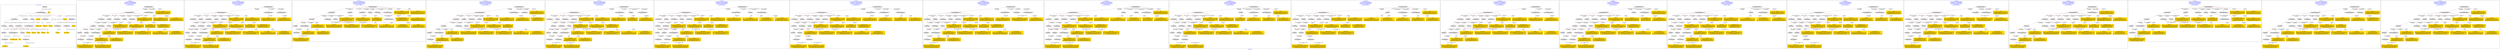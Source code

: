 digraph n0 {
fontcolor="blue"
remincross="true"
label="s06-npg.json"
subgraph cluster_0 {
label="1-correct model"
n2[style="filled",color="white",fillcolor="lightgray",label="E12_Production1"];
n3[style="filled",color="white",fillcolor="lightgray",label="E21_Person1"];
n4[style="filled",color="white",fillcolor="lightgray",label="E55_Type2"];
n5[style="filled",color="white",fillcolor="lightgray",label="E52_Time-Span4"];
n6[style="filled",color="white",fillcolor="lightgray",label="E69_Death1"];
n7[style="filled",color="white",fillcolor="lightgray",label="E82_Actor_Appellation1"];
n8[style="filled",color="white",fillcolor="lightgray",label="E67_Birth1"];
n9[shape="plaintext",style="filled",fillcolor="gold",label="Artist_URI"];
n10[style="filled",color="white",fillcolor="lightgray",label="E21_Person2"];
n11[style="filled",color="white",fillcolor="lightgray",label="E82_Actor_Appellation2"];
n12[style="filled",color="white",fillcolor="lightgray",label="E22_Man-Made_Object1"];
n13[style="filled",color="white",fillcolor="lightgray",label="E55_Type1"];
n14[shape="plaintext",style="filled",fillcolor="gold",label="Description"];
n15[style="filled",color="white",fillcolor="lightgray",label="E54_Dimension1"];
n16[style="filled",color="white",fillcolor="lightgray",label="E40_Legal_Body1"];
n17[shape="plaintext",style="filled",fillcolor="gold",label="ObjectURI"];
n18[style="filled",color="white",fillcolor="lightgray",label="E38_Image1"];
n19[shape="plaintext",style="filled",fillcolor="gold",label="Image"];
n20[shape="plaintext",style="filled",fillcolor="gold",label="OwnerURI"];
n21[style="filled",color="white",fillcolor="lightgray",label="E52_Time-Span1"];
n22[shape="plaintext",style="filled",fillcolor="gold",label="AquisitionDate"];
n23[style="filled",color="white",fillcolor="lightgray",label="E52_Time-Span2"];
n24[shape="plaintext",style="filled",fillcolor="gold",label="ArtistBornDate"];
n25[style="filled",color="white",fillcolor="lightgray",label="E52_Time-Span3"];
n26[shape="plaintext",style="filled",fillcolor="gold",label="ArtistDiedDate"];
n27[shape="plaintext",style="filled",fillcolor="gold",label="DateOfWork"];
n28[shape="plaintext",style="filled",fillcolor="gold",label="Dimension"];
n29[shape="plaintext",style="filled",fillcolor="gold",label="ClassificationURI"];
n30[shape="plaintext",style="filled",fillcolor="gold",label="Classification"];
n31[shape="plaintext",style="filled",fillcolor="gold",label="MediumURI"];
n32[shape="plaintext",style="filled",fillcolor="gold",label="Medium"];
n33[shape="plaintext",style="filled",fillcolor="gold",label="ArtistAppellation_URI"];
n34[shape="plaintext",style="filled",fillcolor="gold",label="Artist"];
n35[shape="plaintext",style="filled",fillcolor="gold",label="Title"];
n36[style="filled",color="white",fillcolor="lightgray",label="E8_Acquisition1"];
n37[shape="plaintext",style="filled",fillcolor="gold",label="CreditLine"];
}
subgraph cluster_1 {
label="candidate 0\nlink coherence:0.78125\nnode coherence:0.7666666666666667\nconfidence:0.4021078722799607\nmapping score:0.4288071992567189\ncost:230.009522\n-precision:0.5-recall:0.44"
n39[style="filled",color="white",fillcolor="lightgray",label="E12_Production1"];
n40[style="filled",color="white",fillcolor="lightgray",label="E21_Person1"];
n41[style="filled",color="white",fillcolor="lightgray",label="E52_Time-Span2"];
n42[style="filled",color="white",fillcolor="lightgray",label="E55_Type1"];
n43[style="filled",color="white",fillcolor="lightgray",label="E67_Birth1"];
n44[style="filled",color="white",fillcolor="lightgray",label="E69_Death1"];
n45[style="filled",color="white",fillcolor="lightgray",label="E82_Actor_Appellation1"];
n46[style="filled",color="white",fillcolor="lightgray",label="E22_Man-Made_Object1"];
n47[style="filled",color="white",fillcolor="lightgray",label="E30_Right1"];
n48[style="filled",color="white",fillcolor="lightgray",label="E54_Dimension1"];
n49[style="filled",color="white",fillcolor="lightgray",label="E55_Type2"];
n50[style="filled",color="white",fillcolor="lightgray",label="E8_Acquisition1"];
n51[style="filled",color="white",fillcolor="lightgray",label="E33_Linguistic_Object1"];
n52[style="filled",color="white",fillcolor="lightgray",label="E52_Time-Span1"];
n53[style="filled",color="white",fillcolor="lightgray",label="E52_Time-Span3"];
n54[style="filled",color="white",fillcolor="lightgray",label="E73_Information_Object1"];
n55[shape="plaintext",style="filled",fillcolor="gold",label="Artist_URI\n[E21_Person,classLink,0.437]\n[E82_Actor_Appellation,classLink,0.386]\n[E30_Right,P3_has_note,0.102]\n[E8_Acquisition,P3_has_note,0.075]"];
n56[shape="plaintext",style="filled",fillcolor="gold",label="ArtistBornDate\n[E52_Time-Span,P82a_begin_of_the_begin,0.4]\n[E52_Time-Span,P82_at_some_time_within,0.372]\n[E54_Dimension,P3_has_note,0.145]\n[E52_Time-Span,P82b_end_of_the_end,0.082]"];
n57[shape="plaintext",style="filled",fillcolor="gold",label="AquisitionDate\n[E52_Time-Span,P82b_end_of_the_end,0.471]\n[E52_Time-Span,P82_at_some_time_within,0.342]\n[E52_Time-Span,label,0.105]\n[E52_Time-Span,P82a_begin_of_the_begin,0.083]"];
n58[shape="plaintext",style="filled",fillcolor="gold",label="Medium\n[E55_Type,label,0.547]\n[E29_Design_or_Procedure,P3_has_note,0.394]\n[E33_Linguistic_Object,P3_has_note,0.03]\n[E73_Information_Object,P3_has_note,0.029]"];
n59[shape="plaintext",style="filled",fillcolor="gold",label="DateOfWork\n[E52_Time-Span,P82_at_some_time_within,0.597]\n[E52_Time-Span,P82a_begin_of_the_begin,0.231]\n[E52_Time-Span,P82b_end_of_the_end,0.108]\n[E33_Linguistic_Object,P3_has_note,0.064]"];
n60[shape="plaintext",style="filled",fillcolor="gold",label="MediumURI\n[E57_Material,classLink,0.476]\n[E55_Type,classLink,0.376]\n[E74_Group,classLink,0.147]\n[E31_Document,classLink,0.0]"];
n61[shape="plaintext",style="filled",fillcolor="gold",label="OwnerURI\n[E82_Actor_Appellation,label,0.329]\n[E30_Right,P3_has_note,0.286]\n[E8_Acquisition,P3_has_note,0.214]\n[E22_Man-Made_Object,classLink,0.171]"];
n62[shape="plaintext",style="filled",fillcolor="gold",label="CreditLine\n[E30_Right,P3_has_note,0.34]\n[E8_Acquisition,P3_has_note,0.29]\n[E73_Information_Object,P3_has_note,0.2]\n[E22_Man-Made_Object,P3_has_note,0.17]"];
n63[shape="plaintext",style="filled",fillcolor="gold",label="Title\n[E82_Actor_Appellation,label,0.382]\n[E73_Information_Object,P3_has_note,0.221]\n[E33_Linguistic_Object,P3_has_note,0.204]\n[E8_Acquisition,P3_has_note,0.194]"];
n64[shape="plaintext",style="filled",fillcolor="gold",label="Description\n[E73_Information_Object,P3_has_note,0.358]\n[E22_Man-Made_Object,P3_has_note,0.298]\n[E33_Linguistic_Object,P3_has_note,0.286]\n[E35_Title,label,0.057]"];
n65[shape="plaintext",style="filled",fillcolor="gold",label="ArtistDiedDate\n[E52_Time-Span,P82_at_some_time_within,0.364]\n[E52_Time-Span,P82b_end_of_the_end,0.32]\n[E52_Time-Span,P82a_begin_of_the_begin,0.17]\n[E54_Dimension,P3_has_note,0.146]"];
n66[shape="plaintext",style="filled",fillcolor="gold",label="ArtistAppellation_URI\n[E82_Actor_Appellation,classLink,0.924]\n[E21_Person,classLink,0.053]\n[E30_Right,P3_has_note,0.013]\n[E8_Acquisition,P3_has_note,0.01]"];
n67[shape="plaintext",style="filled",fillcolor="gold",label="ClassificationURI\n[E55_Type,classLink,0.558]\n[E57_Material,classLink,0.218]\n[E74_Group,classLink,0.213]\n[E33_Linguistic_Object,P3_has_note,0.011]"];
n68[shape="plaintext",style="filled",fillcolor="gold",label="Image\n[E38_Image,classLink,0.366]\n[E22_Man-Made_Object,classLink,0.234]\n[E21_Person,classLink,0.215]\n[E82_Actor_Appellation,classLink,0.185]"];
n69[shape="plaintext",style="filled",fillcolor="gold",label="ObjectURI\n[E22_Man-Made_Object,classLink,0.779]\n[E73_Information_Object,P3_has_note,0.077]\n[E22_Man-Made_Object,P3_has_note,0.074]\n[E33_Linguistic_Object,P3_has_note,0.07]"];
n70[shape="plaintext",style="filled",fillcolor="gold",label="Dimension\n[E54_Dimension,P3_has_note,0.875]\n[E73_Information_Object,P3_has_note,0.044]\n[E22_Man-Made_Object,P3_has_note,0.043]\n[E38_Image,classLink,0.038]"];
n71[shape="plaintext",style="filled",fillcolor="gold",label="Classification\n[E33_Linguistic_Object,P3_has_note,0.353]\n[E73_Information_Object,P3_has_note,0.252]\n[E30_Right,P3_has_note,0.206]\n[E22_Man-Made_Object,P3_has_note,0.19]"];
}
subgraph cluster_2 {
label="candidate 1\nlink coherence:0.7575757575757576\nnode coherence:0.7666666666666667\nconfidence:0.4021078722799607\nmapping score:0.4288071992567189\ncost:330.009522\n-precision:0.48-recall:0.44"
n73[style="filled",color="white",fillcolor="lightgray",label="E12_Production1"];
n74[style="filled",color="white",fillcolor="lightgray",label="E21_Person1"];
n75[style="filled",color="white",fillcolor="lightgray",label="E52_Time-Span2"];
n76[style="filled",color="white",fillcolor="lightgray",label="E55_Type1"];
n77[style="filled",color="white",fillcolor="lightgray",label="E67_Birth1"];
n78[style="filled",color="white",fillcolor="lightgray",label="E69_Death1"];
n79[style="filled",color="white",fillcolor="lightgray",label="E82_Actor_Appellation1"];
n80[style="filled",color="white",fillcolor="lightgray",label="E22_Man-Made_Object1"];
n81[style="filled",color="white",fillcolor="lightgray",label="E30_Right1"];
n82[style="filled",color="white",fillcolor="lightgray",label="E54_Dimension1"];
n83[style="filled",color="white",fillcolor="lightgray",label="E55_Type2"];
n84[style="filled",color="white",fillcolor="lightgray",label="E8_Acquisition1"];
n85[style="filled",color="white",fillcolor="lightgray",label="E33_Linguistic_Object1"];
n86[style="filled",color="white",fillcolor="lightgray",label="E52_Time-Span1"];
n87[style="filled",color="white",fillcolor="lightgray",label="E52_Time-Span3"];
n88[style="filled",color="white",fillcolor="lightgray",label="E33_Linguistic_Object2"];
n89[style="filled",color="white",fillcolor="lightgray",label="E73_Information_Object1"];
n90[shape="plaintext",style="filled",fillcolor="gold",label="Artist_URI\n[E21_Person,classLink,0.437]\n[E82_Actor_Appellation,classLink,0.386]\n[E30_Right,P3_has_note,0.102]\n[E8_Acquisition,P3_has_note,0.075]"];
n91[shape="plaintext",style="filled",fillcolor="gold",label="ArtistBornDate\n[E52_Time-Span,P82a_begin_of_the_begin,0.4]\n[E52_Time-Span,P82_at_some_time_within,0.372]\n[E54_Dimension,P3_has_note,0.145]\n[E52_Time-Span,P82b_end_of_the_end,0.082]"];
n92[shape="plaintext",style="filled",fillcolor="gold",label="AquisitionDate\n[E52_Time-Span,P82b_end_of_the_end,0.471]\n[E52_Time-Span,P82_at_some_time_within,0.342]\n[E52_Time-Span,label,0.105]\n[E52_Time-Span,P82a_begin_of_the_begin,0.083]"];
n93[shape="plaintext",style="filled",fillcolor="gold",label="Title\n[E82_Actor_Appellation,label,0.382]\n[E73_Information_Object,P3_has_note,0.221]\n[E33_Linguistic_Object,P3_has_note,0.204]\n[E8_Acquisition,P3_has_note,0.194]"];
n94[shape="plaintext",style="filled",fillcolor="gold",label="Medium\n[E55_Type,label,0.547]\n[E29_Design_or_Procedure,P3_has_note,0.394]\n[E33_Linguistic_Object,P3_has_note,0.03]\n[E73_Information_Object,P3_has_note,0.029]"];
n95[shape="plaintext",style="filled",fillcolor="gold",label="DateOfWork\n[E52_Time-Span,P82_at_some_time_within,0.597]\n[E52_Time-Span,P82a_begin_of_the_begin,0.231]\n[E52_Time-Span,P82b_end_of_the_end,0.108]\n[E33_Linguistic_Object,P3_has_note,0.064]"];
n96[shape="plaintext",style="filled",fillcolor="gold",label="MediumURI\n[E57_Material,classLink,0.476]\n[E55_Type,classLink,0.376]\n[E74_Group,classLink,0.147]\n[E31_Document,classLink,0.0]"];
n97[shape="plaintext",style="filled",fillcolor="gold",label="OwnerURI\n[E82_Actor_Appellation,label,0.329]\n[E30_Right,P3_has_note,0.286]\n[E8_Acquisition,P3_has_note,0.214]\n[E22_Man-Made_Object,classLink,0.171]"];
n98[shape="plaintext",style="filled",fillcolor="gold",label="CreditLine\n[E30_Right,P3_has_note,0.34]\n[E8_Acquisition,P3_has_note,0.29]\n[E73_Information_Object,P3_has_note,0.2]\n[E22_Man-Made_Object,P3_has_note,0.17]"];
n99[shape="plaintext",style="filled",fillcolor="gold",label="Description\n[E73_Information_Object,P3_has_note,0.358]\n[E22_Man-Made_Object,P3_has_note,0.298]\n[E33_Linguistic_Object,P3_has_note,0.286]\n[E35_Title,label,0.057]"];
n100[shape="plaintext",style="filled",fillcolor="gold",label="ArtistDiedDate\n[E52_Time-Span,P82_at_some_time_within,0.364]\n[E52_Time-Span,P82b_end_of_the_end,0.32]\n[E52_Time-Span,P82a_begin_of_the_begin,0.17]\n[E54_Dimension,P3_has_note,0.146]"];
n101[shape="plaintext",style="filled",fillcolor="gold",label="ArtistAppellation_URI\n[E82_Actor_Appellation,classLink,0.924]\n[E21_Person,classLink,0.053]\n[E30_Right,P3_has_note,0.013]\n[E8_Acquisition,P3_has_note,0.01]"];
n102[shape="plaintext",style="filled",fillcolor="gold",label="ClassificationURI\n[E55_Type,classLink,0.558]\n[E57_Material,classLink,0.218]\n[E74_Group,classLink,0.213]\n[E33_Linguistic_Object,P3_has_note,0.011]"];
n103[shape="plaintext",style="filled",fillcolor="gold",label="Image\n[E38_Image,classLink,0.366]\n[E22_Man-Made_Object,classLink,0.234]\n[E21_Person,classLink,0.215]\n[E82_Actor_Appellation,classLink,0.185]"];
n104[shape="plaintext",style="filled",fillcolor="gold",label="ObjectURI\n[E22_Man-Made_Object,classLink,0.779]\n[E73_Information_Object,P3_has_note,0.077]\n[E22_Man-Made_Object,P3_has_note,0.074]\n[E33_Linguistic_Object,P3_has_note,0.07]"];
n105[shape="plaintext",style="filled",fillcolor="gold",label="Dimension\n[E54_Dimension,P3_has_note,0.875]\n[E73_Information_Object,P3_has_note,0.044]\n[E22_Man-Made_Object,P3_has_note,0.043]\n[E38_Image,classLink,0.038]"];
n106[shape="plaintext",style="filled",fillcolor="gold",label="Classification\n[E33_Linguistic_Object,P3_has_note,0.353]\n[E73_Information_Object,P3_has_note,0.252]\n[E30_Right,P3_has_note,0.206]\n[E22_Man-Made_Object,P3_has_note,0.19]"];
}
subgraph cluster_3 {
label="candidate 10\nlink coherence:0.7333333333333333\nnode coherence:0.7586206896551724\nconfidence:0.40094972037546445\nmapping score:0.4355430778533495\ncost:327.019604\n-precision:0.47-recall:0.39"
n108[style="filled",color="white",fillcolor="lightgray",label="E12_Production1"];
n109[style="filled",color="white",fillcolor="lightgray",label="E21_Person1"];
n110[style="filled",color="white",fillcolor="lightgray",label="E52_Time-Span2"];
n111[style="filled",color="white",fillcolor="lightgray",label="E55_Type1"];
n112[style="filled",color="white",fillcolor="lightgray",label="E67_Birth1"];
n113[style="filled",color="white",fillcolor="lightgray",label="E82_Actor_Appellation1"];
n114[style="filled",color="white",fillcolor="lightgray",label="E22_Man-Made_Object1"];
n115[style="filled",color="white",fillcolor="lightgray",label="E30_Right1"];
n116[style="filled",color="white",fillcolor="lightgray",label="E54_Dimension1"];
n117[style="filled",color="white",fillcolor="lightgray",label="E55_Type2"];
n118[style="filled",color="white",fillcolor="lightgray",label="E8_Acquisition1"];
n119[style="filled",color="white",fillcolor="lightgray",label="E52_Time-Span1"];
n120[style="filled",color="white",fillcolor="lightgray",label="E33_Linguistic_Object1"];
n121[style="filled",color="white",fillcolor="lightgray",label="E73_Information_Object1"];
n122[shape="plaintext",style="filled",fillcolor="gold",label="Image\n[E38_Image,classLink,0.366]\n[E22_Man-Made_Object,classLink,0.234]\n[E21_Person,classLink,0.215]\n[E82_Actor_Appellation,classLink,0.185]"];
n123[shape="plaintext",style="filled",fillcolor="gold",label="DateOfWork\n[E52_Time-Span,P82_at_some_time_within,0.597]\n[E52_Time-Span,P82a_begin_of_the_begin,0.231]\n[E52_Time-Span,P82b_end_of_the_end,0.108]\n[E33_Linguistic_Object,P3_has_note,0.064]"];
n124[shape="plaintext",style="filled",fillcolor="gold",label="ArtistBornDate\n[E52_Time-Span,P82a_begin_of_the_begin,0.4]\n[E52_Time-Span,P82_at_some_time_within,0.372]\n[E54_Dimension,P3_has_note,0.145]\n[E52_Time-Span,P82b_end_of_the_end,0.082]"];
n125[shape="plaintext",style="filled",fillcolor="gold",label="AquisitionDate\n[E52_Time-Span,P82b_end_of_the_end,0.471]\n[E52_Time-Span,P82_at_some_time_within,0.342]\n[E52_Time-Span,label,0.105]\n[E52_Time-Span,P82a_begin_of_the_begin,0.083]"];
n126[shape="plaintext",style="filled",fillcolor="gold",label="Medium\n[E55_Type,label,0.547]\n[E29_Design_or_Procedure,P3_has_note,0.394]\n[E33_Linguistic_Object,P3_has_note,0.03]\n[E73_Information_Object,P3_has_note,0.029]"];
n127[shape="plaintext",style="filled",fillcolor="gold",label="MediumURI\n[E57_Material,classLink,0.476]\n[E55_Type,classLink,0.376]\n[E74_Group,classLink,0.147]\n[E31_Document,classLink,0.0]"];
n128[shape="plaintext",style="filled",fillcolor="gold",label="OwnerURI\n[E82_Actor_Appellation,label,0.329]\n[E30_Right,P3_has_note,0.286]\n[E8_Acquisition,P3_has_note,0.214]\n[E22_Man-Made_Object,classLink,0.171]"];
n129[shape="plaintext",style="filled",fillcolor="gold",label="CreditLine\n[E30_Right,P3_has_note,0.34]\n[E8_Acquisition,P3_has_note,0.29]\n[E73_Information_Object,P3_has_note,0.2]\n[E22_Man-Made_Object,P3_has_note,0.17]"];
n130[shape="plaintext",style="filled",fillcolor="gold",label="Title\n[E82_Actor_Appellation,label,0.382]\n[E73_Information_Object,P3_has_note,0.221]\n[E33_Linguistic_Object,P3_has_note,0.204]\n[E8_Acquisition,P3_has_note,0.194]"];
n131[shape="plaintext",style="filled",fillcolor="gold",label="Description\n[E73_Information_Object,P3_has_note,0.358]\n[E22_Man-Made_Object,P3_has_note,0.298]\n[E33_Linguistic_Object,P3_has_note,0.286]\n[E35_Title,label,0.057]"];
n132[shape="plaintext",style="filled",fillcolor="gold",label="ArtistDiedDate\n[E52_Time-Span,P82_at_some_time_within,0.364]\n[E52_Time-Span,P82b_end_of_the_end,0.32]\n[E52_Time-Span,P82a_begin_of_the_begin,0.17]\n[E54_Dimension,P3_has_note,0.146]"];
n133[shape="plaintext",style="filled",fillcolor="gold",label="ArtistAppellation_URI\n[E82_Actor_Appellation,classLink,0.924]\n[E21_Person,classLink,0.053]\n[E30_Right,P3_has_note,0.013]\n[E8_Acquisition,P3_has_note,0.01]"];
n134[shape="plaintext",style="filled",fillcolor="gold",label="ClassificationURI\n[E55_Type,classLink,0.558]\n[E57_Material,classLink,0.218]\n[E74_Group,classLink,0.213]\n[E33_Linguistic_Object,P3_has_note,0.011]"];
n135[shape="plaintext",style="filled",fillcolor="gold",label="Artist_URI\n[E21_Person,classLink,0.437]\n[E82_Actor_Appellation,classLink,0.386]\n[E30_Right,P3_has_note,0.102]\n[E8_Acquisition,P3_has_note,0.075]"];
n136[shape="plaintext",style="filled",fillcolor="gold",label="ObjectURI\n[E22_Man-Made_Object,classLink,0.779]\n[E73_Information_Object,P3_has_note,0.077]\n[E22_Man-Made_Object,P3_has_note,0.074]\n[E33_Linguistic_Object,P3_has_note,0.07]"];
n137[shape="plaintext",style="filled",fillcolor="gold",label="Dimension\n[E54_Dimension,P3_has_note,0.875]\n[E73_Information_Object,P3_has_note,0.044]\n[E22_Man-Made_Object,P3_has_note,0.043]\n[E38_Image,classLink,0.038]"];
n138[shape="plaintext",style="filled",fillcolor="gold",label="Classification\n[E33_Linguistic_Object,P3_has_note,0.353]\n[E73_Information_Object,P3_has_note,0.252]\n[E30_Right,P3_has_note,0.206]\n[E22_Man-Made_Object,P3_has_note,0.19]"];
}
subgraph cluster_4 {
label="candidate 11\nlink coherence:0.7333333333333333\nnode coherence:0.7586206896551724\nconfidence:0.40094972037546445\nmapping score:0.4355430778533495\ncost:327.019614\n-precision:0.43-recall:0.36"
n140[style="filled",color="white",fillcolor="lightgray",label="E12_Production1"];
n141[style="filled",color="white",fillcolor="lightgray",label="E21_Person1"];
n142[style="filled",color="white",fillcolor="lightgray",label="E52_Time-Span2"];
n143[style="filled",color="white",fillcolor="lightgray",label="E55_Type1"];
n144[style="filled",color="white",fillcolor="lightgray",label="E69_Death1"];
n145[style="filled",color="white",fillcolor="lightgray",label="E82_Actor_Appellation1"];
n146[style="filled",color="white",fillcolor="lightgray",label="E22_Man-Made_Object1"];
n147[style="filled",color="white",fillcolor="lightgray",label="E30_Right1"];
n148[style="filled",color="white",fillcolor="lightgray",label="E54_Dimension1"];
n149[style="filled",color="white",fillcolor="lightgray",label="E55_Type2"];
n150[style="filled",color="white",fillcolor="lightgray",label="E33_Linguistic_Object1"];
n151[style="filled",color="white",fillcolor="lightgray",label="E52_Time-Span3"];
n152[style="filled",color="white",fillcolor="lightgray",label="E73_Information_Object1"];
n153[style="filled",color="white",fillcolor="lightgray",label="E8_Acquisition1"];
n154[shape="plaintext",style="filled",fillcolor="gold",label="Image\n[E38_Image,classLink,0.366]\n[E22_Man-Made_Object,classLink,0.234]\n[E21_Person,classLink,0.215]\n[E82_Actor_Appellation,classLink,0.185]"];
n155[shape="plaintext",style="filled",fillcolor="gold",label="DateOfWork\n[E52_Time-Span,P82_at_some_time_within,0.597]\n[E52_Time-Span,P82a_begin_of_the_begin,0.231]\n[E52_Time-Span,P82b_end_of_the_end,0.108]\n[E33_Linguistic_Object,P3_has_note,0.064]"];
n156[shape="plaintext",style="filled",fillcolor="gold",label="ArtistBornDate\n[E52_Time-Span,P82a_begin_of_the_begin,0.4]\n[E52_Time-Span,P82_at_some_time_within,0.372]\n[E54_Dimension,P3_has_note,0.145]\n[E52_Time-Span,P82b_end_of_the_end,0.082]"];
n157[shape="plaintext",style="filled",fillcolor="gold",label="AquisitionDate\n[E52_Time-Span,P82b_end_of_the_end,0.471]\n[E52_Time-Span,P82_at_some_time_within,0.342]\n[E52_Time-Span,label,0.105]\n[E52_Time-Span,P82a_begin_of_the_begin,0.083]"];
n158[shape="plaintext",style="filled",fillcolor="gold",label="Medium\n[E55_Type,label,0.547]\n[E29_Design_or_Procedure,P3_has_note,0.394]\n[E33_Linguistic_Object,P3_has_note,0.03]\n[E73_Information_Object,P3_has_note,0.029]"];
n159[shape="plaintext",style="filled",fillcolor="gold",label="ArtistDiedDate\n[E52_Time-Span,P82_at_some_time_within,0.364]\n[E52_Time-Span,P82b_end_of_the_end,0.32]\n[E52_Time-Span,P82a_begin_of_the_begin,0.17]\n[E54_Dimension,P3_has_note,0.146]"];
n160[shape="plaintext",style="filled",fillcolor="gold",label="MediumURI\n[E57_Material,classLink,0.476]\n[E55_Type,classLink,0.376]\n[E74_Group,classLink,0.147]\n[E31_Document,classLink,0.0]"];
n161[shape="plaintext",style="filled",fillcolor="gold",label="OwnerURI\n[E82_Actor_Appellation,label,0.329]\n[E30_Right,P3_has_note,0.286]\n[E8_Acquisition,P3_has_note,0.214]\n[E22_Man-Made_Object,classLink,0.171]"];
n162[shape="plaintext",style="filled",fillcolor="gold",label="CreditLine\n[E30_Right,P3_has_note,0.34]\n[E8_Acquisition,P3_has_note,0.29]\n[E73_Information_Object,P3_has_note,0.2]\n[E22_Man-Made_Object,P3_has_note,0.17]"];
n163[shape="plaintext",style="filled",fillcolor="gold",label="Title\n[E82_Actor_Appellation,label,0.382]\n[E73_Information_Object,P3_has_note,0.221]\n[E33_Linguistic_Object,P3_has_note,0.204]\n[E8_Acquisition,P3_has_note,0.194]"];
n164[shape="plaintext",style="filled",fillcolor="gold",label="Description\n[E73_Information_Object,P3_has_note,0.358]\n[E22_Man-Made_Object,P3_has_note,0.298]\n[E33_Linguistic_Object,P3_has_note,0.286]\n[E35_Title,label,0.057]"];
n165[shape="plaintext",style="filled",fillcolor="gold",label="ArtistAppellation_URI\n[E82_Actor_Appellation,classLink,0.924]\n[E21_Person,classLink,0.053]\n[E30_Right,P3_has_note,0.013]\n[E8_Acquisition,P3_has_note,0.01]"];
n166[shape="plaintext",style="filled",fillcolor="gold",label="ClassificationURI\n[E55_Type,classLink,0.558]\n[E57_Material,classLink,0.218]\n[E74_Group,classLink,0.213]\n[E33_Linguistic_Object,P3_has_note,0.011]"];
n167[shape="plaintext",style="filled",fillcolor="gold",label="Artist_URI\n[E21_Person,classLink,0.437]\n[E82_Actor_Appellation,classLink,0.386]\n[E30_Right,P3_has_note,0.102]\n[E8_Acquisition,P3_has_note,0.075]"];
n168[shape="plaintext",style="filled",fillcolor="gold",label="ObjectURI\n[E22_Man-Made_Object,classLink,0.779]\n[E73_Information_Object,P3_has_note,0.077]\n[E22_Man-Made_Object,P3_has_note,0.074]\n[E33_Linguistic_Object,P3_has_note,0.07]"];
n169[shape="plaintext",style="filled",fillcolor="gold",label="Dimension\n[E54_Dimension,P3_has_note,0.875]\n[E73_Information_Object,P3_has_note,0.044]\n[E22_Man-Made_Object,P3_has_note,0.043]\n[E38_Image,classLink,0.038]"];
n170[shape="plaintext",style="filled",fillcolor="gold",label="Classification\n[E33_Linguistic_Object,P3_has_note,0.353]\n[E73_Information_Object,P3_has_note,0.252]\n[E30_Right,P3_has_note,0.206]\n[E22_Man-Made_Object,P3_has_note,0.19]"];
}
subgraph cluster_5 {
label="candidate 12\nlink coherence:0.7272727272727273\nnode coherence:0.7666666666666667\nconfidence:0.4021078722799607\nmapping score:0.4288071992567189\ncost:429.019534\n-precision:0.45-recall:0.42"
n172[style="filled",color="white",fillcolor="lightgray",label="E12_Production1"];
n173[style="filled",color="white",fillcolor="lightgray",label="E21_Person1"];
n174[style="filled",color="white",fillcolor="lightgray",label="E52_Time-Span2"];
n175[style="filled",color="white",fillcolor="lightgray",label="E55_Type1"];
n176[style="filled",color="white",fillcolor="lightgray",label="E67_Birth1"];
n177[style="filled",color="white",fillcolor="lightgray",label="E69_Death1"];
n178[style="filled",color="white",fillcolor="lightgray",label="E82_Actor_Appellation1"];
n179[style="filled",color="white",fillcolor="lightgray",label="E22_Man-Made_Object1"];
n180[style="filled",color="white",fillcolor="lightgray",label="E30_Right1"];
n181[style="filled",color="white",fillcolor="lightgray",label="E54_Dimension1"];
n182[style="filled",color="white",fillcolor="lightgray",label="E8_Acquisition1"];
n183[style="filled",color="white",fillcolor="lightgray",label="E33_Linguistic_Object1"];
n184[style="filled",color="white",fillcolor="lightgray",label="E52_Time-Span1"];
n185[style="filled",color="white",fillcolor="lightgray",label="E52_Time-Span3"];
n186[style="filled",color="white",fillcolor="lightgray",label="E33_Linguistic_Object2"];
n187[style="filled",color="white",fillcolor="lightgray",label="E55_Type2"];
n188[style="filled",color="white",fillcolor="lightgray",label="E73_Information_Object1"];
n189[shape="plaintext",style="filled",fillcolor="gold",label="Artist_URI\n[E21_Person,classLink,0.437]\n[E82_Actor_Appellation,classLink,0.386]\n[E30_Right,P3_has_note,0.102]\n[E8_Acquisition,P3_has_note,0.075]"];
n190[shape="plaintext",style="filled",fillcolor="gold",label="ArtistBornDate\n[E52_Time-Span,P82a_begin_of_the_begin,0.4]\n[E52_Time-Span,P82_at_some_time_within,0.372]\n[E54_Dimension,P3_has_note,0.145]\n[E52_Time-Span,P82b_end_of_the_end,0.082]"];
n191[shape="plaintext",style="filled",fillcolor="gold",label="AquisitionDate\n[E52_Time-Span,P82b_end_of_the_end,0.471]\n[E52_Time-Span,P82_at_some_time_within,0.342]\n[E52_Time-Span,label,0.105]\n[E52_Time-Span,P82a_begin_of_the_begin,0.083]"];
n192[shape="plaintext",style="filled",fillcolor="gold",label="Title\n[E82_Actor_Appellation,label,0.382]\n[E73_Information_Object,P3_has_note,0.221]\n[E33_Linguistic_Object,P3_has_note,0.204]\n[E8_Acquisition,P3_has_note,0.194]"];
n193[shape="plaintext",style="filled",fillcolor="gold",label="Medium\n[E55_Type,label,0.547]\n[E29_Design_or_Procedure,P3_has_note,0.394]\n[E33_Linguistic_Object,P3_has_note,0.03]\n[E73_Information_Object,P3_has_note,0.029]"];
n194[shape="plaintext",style="filled",fillcolor="gold",label="DateOfWork\n[E52_Time-Span,P82_at_some_time_within,0.597]\n[E52_Time-Span,P82a_begin_of_the_begin,0.231]\n[E52_Time-Span,P82b_end_of_the_end,0.108]\n[E33_Linguistic_Object,P3_has_note,0.064]"];
n195[shape="plaintext",style="filled",fillcolor="gold",label="MediumURI\n[E57_Material,classLink,0.476]\n[E55_Type,classLink,0.376]\n[E74_Group,classLink,0.147]\n[E31_Document,classLink,0.0]"];
n196[shape="plaintext",style="filled",fillcolor="gold",label="OwnerURI\n[E82_Actor_Appellation,label,0.329]\n[E30_Right,P3_has_note,0.286]\n[E8_Acquisition,P3_has_note,0.214]\n[E22_Man-Made_Object,classLink,0.171]"];
n197[shape="plaintext",style="filled",fillcolor="gold",label="CreditLine\n[E30_Right,P3_has_note,0.34]\n[E8_Acquisition,P3_has_note,0.29]\n[E73_Information_Object,P3_has_note,0.2]\n[E22_Man-Made_Object,P3_has_note,0.17]"];
n198[shape="plaintext",style="filled",fillcolor="gold",label="Description\n[E73_Information_Object,P3_has_note,0.358]\n[E22_Man-Made_Object,P3_has_note,0.298]\n[E33_Linguistic_Object,P3_has_note,0.286]\n[E35_Title,label,0.057]"];
n199[shape="plaintext",style="filled",fillcolor="gold",label="ArtistDiedDate\n[E52_Time-Span,P82_at_some_time_within,0.364]\n[E52_Time-Span,P82b_end_of_the_end,0.32]\n[E52_Time-Span,P82a_begin_of_the_begin,0.17]\n[E54_Dimension,P3_has_note,0.146]"];
n200[shape="plaintext",style="filled",fillcolor="gold",label="ArtistAppellation_URI\n[E82_Actor_Appellation,classLink,0.924]\n[E21_Person,classLink,0.053]\n[E30_Right,P3_has_note,0.013]\n[E8_Acquisition,P3_has_note,0.01]"];
n201[shape="plaintext",style="filled",fillcolor="gold",label="ClassificationURI\n[E55_Type,classLink,0.558]\n[E57_Material,classLink,0.218]\n[E74_Group,classLink,0.213]\n[E33_Linguistic_Object,P3_has_note,0.011]"];
n202[shape="plaintext",style="filled",fillcolor="gold",label="Image\n[E38_Image,classLink,0.366]\n[E22_Man-Made_Object,classLink,0.234]\n[E21_Person,classLink,0.215]\n[E82_Actor_Appellation,classLink,0.185]"];
n203[shape="plaintext",style="filled",fillcolor="gold",label="ObjectURI\n[E22_Man-Made_Object,classLink,0.779]\n[E73_Information_Object,P3_has_note,0.077]\n[E22_Man-Made_Object,P3_has_note,0.074]\n[E33_Linguistic_Object,P3_has_note,0.07]"];
n204[shape="plaintext",style="filled",fillcolor="gold",label="Dimension\n[E54_Dimension,P3_has_note,0.875]\n[E73_Information_Object,P3_has_note,0.044]\n[E22_Man-Made_Object,P3_has_note,0.043]\n[E38_Image,classLink,0.038]"];
n205[shape="plaintext",style="filled",fillcolor="gold",label="Classification\n[E33_Linguistic_Object,P3_has_note,0.353]\n[E73_Information_Object,P3_has_note,0.252]\n[E30_Right,P3_has_note,0.206]\n[E22_Man-Made_Object,P3_has_note,0.19]"];
}
subgraph cluster_6 {
label="candidate 13\nlink coherence:0.7272727272727273\nnode coherence:0.7666666666666667\nconfidence:0.4021078722799607\nmapping score:0.4288071992567189\ncost:429.019564\n-precision:0.45-recall:0.42"
n207[style="filled",color="white",fillcolor="lightgray",label="E12_Production1"];
n208[style="filled",color="white",fillcolor="lightgray",label="E21_Person1"];
n209[style="filled",color="white",fillcolor="lightgray",label="E52_Time-Span2"];
n210[style="filled",color="white",fillcolor="lightgray",label="E67_Birth1"];
n211[style="filled",color="white",fillcolor="lightgray",label="E69_Death1"];
n212[style="filled",color="white",fillcolor="lightgray",label="E82_Actor_Appellation1"];
n213[style="filled",color="white",fillcolor="lightgray",label="E22_Man-Made_Object1"];
n214[style="filled",color="white",fillcolor="lightgray",label="E30_Right1"];
n215[style="filled",color="white",fillcolor="lightgray",label="E54_Dimension1"];
n216[style="filled",color="white",fillcolor="lightgray",label="E55_Type2"];
n217[style="filled",color="white",fillcolor="lightgray",label="E8_Acquisition1"];
n218[style="filled",color="white",fillcolor="lightgray",label="E33_Linguistic_Object1"];
n219[style="filled",color="white",fillcolor="lightgray",label="E52_Time-Span1"];
n220[style="filled",color="white",fillcolor="lightgray",label="E52_Time-Span3"];
n221[style="filled",color="white",fillcolor="lightgray",label="E33_Linguistic_Object2"];
n222[style="filled",color="white",fillcolor="lightgray",label="E55_Type1"];
n223[style="filled",color="white",fillcolor="lightgray",label="E73_Information_Object1"];
n224[shape="plaintext",style="filled",fillcolor="gold",label="Artist_URI\n[E21_Person,classLink,0.437]\n[E82_Actor_Appellation,classLink,0.386]\n[E30_Right,P3_has_note,0.102]\n[E8_Acquisition,P3_has_note,0.075]"];
n225[shape="plaintext",style="filled",fillcolor="gold",label="ArtistBornDate\n[E52_Time-Span,P82a_begin_of_the_begin,0.4]\n[E52_Time-Span,P82_at_some_time_within,0.372]\n[E54_Dimension,P3_has_note,0.145]\n[E52_Time-Span,P82b_end_of_the_end,0.082]"];
n226[shape="plaintext",style="filled",fillcolor="gold",label="AquisitionDate\n[E52_Time-Span,P82b_end_of_the_end,0.471]\n[E52_Time-Span,P82_at_some_time_within,0.342]\n[E52_Time-Span,label,0.105]\n[E52_Time-Span,P82a_begin_of_the_begin,0.083]"];
n227[shape="plaintext",style="filled",fillcolor="gold",label="Title\n[E82_Actor_Appellation,label,0.382]\n[E73_Information_Object,P3_has_note,0.221]\n[E33_Linguistic_Object,P3_has_note,0.204]\n[E8_Acquisition,P3_has_note,0.194]"];
n228[shape="plaintext",style="filled",fillcolor="gold",label="Medium\n[E55_Type,label,0.547]\n[E29_Design_or_Procedure,P3_has_note,0.394]\n[E33_Linguistic_Object,P3_has_note,0.03]\n[E73_Information_Object,P3_has_note,0.029]"];
n229[shape="plaintext",style="filled",fillcolor="gold",label="DateOfWork\n[E52_Time-Span,P82_at_some_time_within,0.597]\n[E52_Time-Span,P82a_begin_of_the_begin,0.231]\n[E52_Time-Span,P82b_end_of_the_end,0.108]\n[E33_Linguistic_Object,P3_has_note,0.064]"];
n230[shape="plaintext",style="filled",fillcolor="gold",label="MediumURI\n[E57_Material,classLink,0.476]\n[E55_Type,classLink,0.376]\n[E74_Group,classLink,0.147]\n[E31_Document,classLink,0.0]"];
n231[shape="plaintext",style="filled",fillcolor="gold",label="OwnerURI\n[E82_Actor_Appellation,label,0.329]\n[E30_Right,P3_has_note,0.286]\n[E8_Acquisition,P3_has_note,0.214]\n[E22_Man-Made_Object,classLink,0.171]"];
n232[shape="plaintext",style="filled",fillcolor="gold",label="CreditLine\n[E30_Right,P3_has_note,0.34]\n[E8_Acquisition,P3_has_note,0.29]\n[E73_Information_Object,P3_has_note,0.2]\n[E22_Man-Made_Object,P3_has_note,0.17]"];
n233[shape="plaintext",style="filled",fillcolor="gold",label="Description\n[E73_Information_Object,P3_has_note,0.358]\n[E22_Man-Made_Object,P3_has_note,0.298]\n[E33_Linguistic_Object,P3_has_note,0.286]\n[E35_Title,label,0.057]"];
n234[shape="plaintext",style="filled",fillcolor="gold",label="ArtistDiedDate\n[E52_Time-Span,P82_at_some_time_within,0.364]\n[E52_Time-Span,P82b_end_of_the_end,0.32]\n[E52_Time-Span,P82a_begin_of_the_begin,0.17]\n[E54_Dimension,P3_has_note,0.146]"];
n235[shape="plaintext",style="filled",fillcolor="gold",label="ArtistAppellation_URI\n[E82_Actor_Appellation,classLink,0.924]\n[E21_Person,classLink,0.053]\n[E30_Right,P3_has_note,0.013]\n[E8_Acquisition,P3_has_note,0.01]"];
n236[shape="plaintext",style="filled",fillcolor="gold",label="ClassificationURI\n[E55_Type,classLink,0.558]\n[E57_Material,classLink,0.218]\n[E74_Group,classLink,0.213]\n[E33_Linguistic_Object,P3_has_note,0.011]"];
n237[shape="plaintext",style="filled",fillcolor="gold",label="Image\n[E38_Image,classLink,0.366]\n[E22_Man-Made_Object,classLink,0.234]\n[E21_Person,classLink,0.215]\n[E82_Actor_Appellation,classLink,0.185]"];
n238[shape="plaintext",style="filled",fillcolor="gold",label="ObjectURI\n[E22_Man-Made_Object,classLink,0.779]\n[E73_Information_Object,P3_has_note,0.077]\n[E22_Man-Made_Object,P3_has_note,0.074]\n[E33_Linguistic_Object,P3_has_note,0.07]"];
n239[shape="plaintext",style="filled",fillcolor="gold",label="Dimension\n[E54_Dimension,P3_has_note,0.875]\n[E73_Information_Object,P3_has_note,0.044]\n[E22_Man-Made_Object,P3_has_note,0.043]\n[E38_Image,classLink,0.038]"];
n240[shape="plaintext",style="filled",fillcolor="gold",label="Classification\n[E33_Linguistic_Object,P3_has_note,0.353]\n[E73_Information_Object,P3_has_note,0.252]\n[E30_Right,P3_has_note,0.206]\n[E22_Man-Made_Object,P3_has_note,0.19]"];
}
subgraph cluster_7 {
label="candidate 14\nlink coherence:0.7272727272727273\nnode coherence:0.7666666666666667\nconfidence:0.4021078722799607\nmapping score:0.4288071992567189\ncost:429.019584\n-precision:0.45-recall:0.42"
n242[style="filled",color="white",fillcolor="lightgray",label="E12_Production1"];
n243[style="filled",color="white",fillcolor="lightgray",label="E21_Person1"];
n244[style="filled",color="white",fillcolor="lightgray",label="E52_Time-Span2"];
n245[style="filled",color="white",fillcolor="lightgray",label="E55_Type1"];
n246[style="filled",color="white",fillcolor="lightgray",label="E67_Birth1"];
n247[style="filled",color="white",fillcolor="lightgray",label="E69_Death1"];
n248[style="filled",color="white",fillcolor="lightgray",label="E22_Man-Made_Object1"];
n249[style="filled",color="white",fillcolor="lightgray",label="E30_Right1"];
n250[style="filled",color="white",fillcolor="lightgray",label="E54_Dimension1"];
n251[style="filled",color="white",fillcolor="lightgray",label="E55_Type2"];
n252[style="filled",color="white",fillcolor="lightgray",label="E8_Acquisition1"];
n253[style="filled",color="white",fillcolor="lightgray",label="E33_Linguistic_Object1"];
n254[style="filled",color="white",fillcolor="lightgray",label="E52_Time-Span1"];
n255[style="filled",color="white",fillcolor="lightgray",label="E52_Time-Span3"];
n256[style="filled",color="white",fillcolor="lightgray",label="E33_Linguistic_Object2"];
n257[style="filled",color="white",fillcolor="lightgray",label="E73_Information_Object1"];
n258[style="filled",color="white",fillcolor="lightgray",label="E82_Actor_Appellation1"];
n259[shape="plaintext",style="filled",fillcolor="gold",label="Artist_URI\n[E21_Person,classLink,0.437]\n[E82_Actor_Appellation,classLink,0.386]\n[E30_Right,P3_has_note,0.102]\n[E8_Acquisition,P3_has_note,0.075]"];
n260[shape="plaintext",style="filled",fillcolor="gold",label="ArtistBornDate\n[E52_Time-Span,P82a_begin_of_the_begin,0.4]\n[E52_Time-Span,P82_at_some_time_within,0.372]\n[E54_Dimension,P3_has_note,0.145]\n[E52_Time-Span,P82b_end_of_the_end,0.082]"];
n261[shape="plaintext",style="filled",fillcolor="gold",label="AquisitionDate\n[E52_Time-Span,P82b_end_of_the_end,0.471]\n[E52_Time-Span,P82_at_some_time_within,0.342]\n[E52_Time-Span,label,0.105]\n[E52_Time-Span,P82a_begin_of_the_begin,0.083]"];
n262[shape="plaintext",style="filled",fillcolor="gold",label="Title\n[E82_Actor_Appellation,label,0.382]\n[E73_Information_Object,P3_has_note,0.221]\n[E33_Linguistic_Object,P3_has_note,0.204]\n[E8_Acquisition,P3_has_note,0.194]"];
n263[shape="plaintext",style="filled",fillcolor="gold",label="Medium\n[E55_Type,label,0.547]\n[E29_Design_or_Procedure,P3_has_note,0.394]\n[E33_Linguistic_Object,P3_has_note,0.03]\n[E73_Information_Object,P3_has_note,0.029]"];
n264[shape="plaintext",style="filled",fillcolor="gold",label="DateOfWork\n[E52_Time-Span,P82_at_some_time_within,0.597]\n[E52_Time-Span,P82a_begin_of_the_begin,0.231]\n[E52_Time-Span,P82b_end_of_the_end,0.108]\n[E33_Linguistic_Object,P3_has_note,0.064]"];
n265[shape="plaintext",style="filled",fillcolor="gold",label="MediumURI\n[E57_Material,classLink,0.476]\n[E55_Type,classLink,0.376]\n[E74_Group,classLink,0.147]\n[E31_Document,classLink,0.0]"];
n266[shape="plaintext",style="filled",fillcolor="gold",label="OwnerURI\n[E82_Actor_Appellation,label,0.329]\n[E30_Right,P3_has_note,0.286]\n[E8_Acquisition,P3_has_note,0.214]\n[E22_Man-Made_Object,classLink,0.171]"];
n267[shape="plaintext",style="filled",fillcolor="gold",label="CreditLine\n[E30_Right,P3_has_note,0.34]\n[E8_Acquisition,P3_has_note,0.29]\n[E73_Information_Object,P3_has_note,0.2]\n[E22_Man-Made_Object,P3_has_note,0.17]"];
n268[shape="plaintext",style="filled",fillcolor="gold",label="Description\n[E73_Information_Object,P3_has_note,0.358]\n[E22_Man-Made_Object,P3_has_note,0.298]\n[E33_Linguistic_Object,P3_has_note,0.286]\n[E35_Title,label,0.057]"];
n269[shape="plaintext",style="filled",fillcolor="gold",label="ArtistDiedDate\n[E52_Time-Span,P82_at_some_time_within,0.364]\n[E52_Time-Span,P82b_end_of_the_end,0.32]\n[E52_Time-Span,P82a_begin_of_the_begin,0.17]\n[E54_Dimension,P3_has_note,0.146]"];
n270[shape="plaintext",style="filled",fillcolor="gold",label="ArtistAppellation_URI\n[E82_Actor_Appellation,classLink,0.924]\n[E21_Person,classLink,0.053]\n[E30_Right,P3_has_note,0.013]\n[E8_Acquisition,P3_has_note,0.01]"];
n271[shape="plaintext",style="filled",fillcolor="gold",label="ClassificationURI\n[E55_Type,classLink,0.558]\n[E57_Material,classLink,0.218]\n[E74_Group,classLink,0.213]\n[E33_Linguistic_Object,P3_has_note,0.011]"];
n272[shape="plaintext",style="filled",fillcolor="gold",label="Image\n[E38_Image,classLink,0.366]\n[E22_Man-Made_Object,classLink,0.234]\n[E21_Person,classLink,0.215]\n[E82_Actor_Appellation,classLink,0.185]"];
n273[shape="plaintext",style="filled",fillcolor="gold",label="ObjectURI\n[E22_Man-Made_Object,classLink,0.779]\n[E73_Information_Object,P3_has_note,0.077]\n[E22_Man-Made_Object,P3_has_note,0.074]\n[E33_Linguistic_Object,P3_has_note,0.07]"];
n274[shape="plaintext",style="filled",fillcolor="gold",label="Dimension\n[E54_Dimension,P3_has_note,0.875]\n[E73_Information_Object,P3_has_note,0.044]\n[E22_Man-Made_Object,P3_has_note,0.043]\n[E38_Image,classLink,0.038]"];
n275[shape="plaintext",style="filled",fillcolor="gold",label="Classification\n[E33_Linguistic_Object,P3_has_note,0.353]\n[E73_Information_Object,P3_has_note,0.252]\n[E30_Right,P3_has_note,0.206]\n[E22_Man-Made_Object,P3_has_note,0.19]"];
}
subgraph cluster_8 {
label="candidate 15\nlink coherence:0.71875\nnode coherence:0.7666666666666667\nconfidence:0.4021078722799607\nmapping score:0.4288071992567189\ncost:428.019594\n-precision:0.44-recall:0.39"
n277[style="filled",color="white",fillcolor="lightgray",label="E12_Production1"];
n278[style="filled",color="white",fillcolor="lightgray",label="E21_Person1"];
n279[style="filled",color="white",fillcolor="lightgray",label="E52_Time-Span2"];
n280[style="filled",color="white",fillcolor="lightgray",label="E55_Type1"];
n281[style="filled",color="white",fillcolor="lightgray",label="E69_Death1"];
n282[style="filled",color="white",fillcolor="lightgray",label="E82_Actor_Appellation1"];
n283[style="filled",color="white",fillcolor="lightgray",label="E22_Man-Made_Object1"];
n284[style="filled",color="white",fillcolor="lightgray",label="E30_Right1"];
n285[style="filled",color="white",fillcolor="lightgray",label="E54_Dimension1"];
n286[style="filled",color="white",fillcolor="lightgray",label="E55_Type2"];
n287[style="filled",color="white",fillcolor="lightgray",label="E8_Acquisition1"];
n288[style="filled",color="white",fillcolor="lightgray",label="E33_Linguistic_Object1"];
n289[style="filled",color="white",fillcolor="lightgray",label="E52_Time-Span3"];
n290[style="filled",color="white",fillcolor="lightgray",label="E33_Linguistic_Object2"];
n291[style="filled",color="white",fillcolor="lightgray",label="E52_Time-Span1"];
n292[style="filled",color="white",fillcolor="lightgray",label="E73_Information_Object1"];
n293[shape="plaintext",style="filled",fillcolor="gold",label="Artist_URI\n[E21_Person,classLink,0.437]\n[E82_Actor_Appellation,classLink,0.386]\n[E30_Right,P3_has_note,0.102]\n[E8_Acquisition,P3_has_note,0.075]"];
n294[shape="plaintext",style="filled",fillcolor="gold",label="ArtistBornDate\n[E52_Time-Span,P82a_begin_of_the_begin,0.4]\n[E52_Time-Span,P82_at_some_time_within,0.372]\n[E54_Dimension,P3_has_note,0.145]\n[E52_Time-Span,P82b_end_of_the_end,0.082]"];
n295[shape="plaintext",style="filled",fillcolor="gold",label="AquisitionDate\n[E52_Time-Span,P82b_end_of_the_end,0.471]\n[E52_Time-Span,P82_at_some_time_within,0.342]\n[E52_Time-Span,label,0.105]\n[E52_Time-Span,P82a_begin_of_the_begin,0.083]"];
n296[shape="plaintext",style="filled",fillcolor="gold",label="Title\n[E82_Actor_Appellation,label,0.382]\n[E73_Information_Object,P3_has_note,0.221]\n[E33_Linguistic_Object,P3_has_note,0.204]\n[E8_Acquisition,P3_has_note,0.194]"];
n297[shape="plaintext",style="filled",fillcolor="gold",label="Medium\n[E55_Type,label,0.547]\n[E29_Design_or_Procedure,P3_has_note,0.394]\n[E33_Linguistic_Object,P3_has_note,0.03]\n[E73_Information_Object,P3_has_note,0.029]"];
n298[shape="plaintext",style="filled",fillcolor="gold",label="DateOfWork\n[E52_Time-Span,P82_at_some_time_within,0.597]\n[E52_Time-Span,P82a_begin_of_the_begin,0.231]\n[E52_Time-Span,P82b_end_of_the_end,0.108]\n[E33_Linguistic_Object,P3_has_note,0.064]"];
n299[shape="plaintext",style="filled",fillcolor="gold",label="MediumURI\n[E57_Material,classLink,0.476]\n[E55_Type,classLink,0.376]\n[E74_Group,classLink,0.147]\n[E31_Document,classLink,0.0]"];
n300[shape="plaintext",style="filled",fillcolor="gold",label="OwnerURI\n[E82_Actor_Appellation,label,0.329]\n[E30_Right,P3_has_note,0.286]\n[E8_Acquisition,P3_has_note,0.214]\n[E22_Man-Made_Object,classLink,0.171]"];
n301[shape="plaintext",style="filled",fillcolor="gold",label="CreditLine\n[E30_Right,P3_has_note,0.34]\n[E8_Acquisition,P3_has_note,0.29]\n[E73_Information_Object,P3_has_note,0.2]\n[E22_Man-Made_Object,P3_has_note,0.17]"];
n302[shape="plaintext",style="filled",fillcolor="gold",label="Description\n[E73_Information_Object,P3_has_note,0.358]\n[E22_Man-Made_Object,P3_has_note,0.298]\n[E33_Linguistic_Object,P3_has_note,0.286]\n[E35_Title,label,0.057]"];
n303[shape="plaintext",style="filled",fillcolor="gold",label="ArtistDiedDate\n[E52_Time-Span,P82_at_some_time_within,0.364]\n[E52_Time-Span,P82b_end_of_the_end,0.32]\n[E52_Time-Span,P82a_begin_of_the_begin,0.17]\n[E54_Dimension,P3_has_note,0.146]"];
n304[shape="plaintext",style="filled",fillcolor="gold",label="ArtistAppellation_URI\n[E82_Actor_Appellation,classLink,0.924]\n[E21_Person,classLink,0.053]\n[E30_Right,P3_has_note,0.013]\n[E8_Acquisition,P3_has_note,0.01]"];
n305[shape="plaintext",style="filled",fillcolor="gold",label="ClassificationURI\n[E55_Type,classLink,0.558]\n[E57_Material,classLink,0.218]\n[E74_Group,classLink,0.213]\n[E33_Linguistic_Object,P3_has_note,0.011]"];
n306[shape="plaintext",style="filled",fillcolor="gold",label="Image\n[E38_Image,classLink,0.366]\n[E22_Man-Made_Object,classLink,0.234]\n[E21_Person,classLink,0.215]\n[E82_Actor_Appellation,classLink,0.185]"];
n307[shape="plaintext",style="filled",fillcolor="gold",label="ObjectURI\n[E22_Man-Made_Object,classLink,0.779]\n[E73_Information_Object,P3_has_note,0.077]\n[E22_Man-Made_Object,P3_has_note,0.074]\n[E33_Linguistic_Object,P3_has_note,0.07]"];
n308[shape="plaintext",style="filled",fillcolor="gold",label="Dimension\n[E54_Dimension,P3_has_note,0.875]\n[E73_Information_Object,P3_has_note,0.044]\n[E22_Man-Made_Object,P3_has_note,0.043]\n[E38_Image,classLink,0.038]"];
n309[shape="plaintext",style="filled",fillcolor="gold",label="Classification\n[E33_Linguistic_Object,P3_has_note,0.353]\n[E73_Information_Object,P3_has_note,0.252]\n[E30_Right,P3_has_note,0.206]\n[E22_Man-Made_Object,P3_has_note,0.19]"];
}
subgraph cluster_9 {
label="candidate 16\nlink coherence:0.71875\nnode coherence:0.7666666666666667\nconfidence:0.4021078722799607\nmapping score:0.4288071992567189\ncost:428.029576\n-precision:0.47-recall:0.42"
n311[style="filled",color="white",fillcolor="lightgray",label="E12_Production1"];
n312[style="filled",color="white",fillcolor="lightgray",label="E21_Person1"];
n313[style="filled",color="white",fillcolor="lightgray",label="E52_Time-Span2"];
n314[style="filled",color="white",fillcolor="lightgray",label="E67_Birth1"];
n315[style="filled",color="white",fillcolor="lightgray",label="E69_Death1"];
n316[style="filled",color="white",fillcolor="lightgray",label="E82_Actor_Appellation1"];
n317[style="filled",color="white",fillcolor="lightgray",label="E22_Man-Made_Object1"];
n318[style="filled",color="white",fillcolor="lightgray",label="E30_Right1"];
n319[style="filled",color="white",fillcolor="lightgray",label="E54_Dimension1"];
n320[style="filled",color="white",fillcolor="lightgray",label="E8_Acquisition1"];
n321[style="filled",color="white",fillcolor="lightgray",label="E33_Linguistic_Object1"];
n322[style="filled",color="white",fillcolor="lightgray",label="E52_Time-Span1"];
n323[style="filled",color="white",fillcolor="lightgray",label="E52_Time-Span3"];
n324[style="filled",color="white",fillcolor="lightgray",label="E55_Type1"];
n325[style="filled",color="white",fillcolor="lightgray",label="E55_Type2"];
n326[style="filled",color="white",fillcolor="lightgray",label="E73_Information_Object1"];
n327[shape="plaintext",style="filled",fillcolor="gold",label="Artist_URI\n[E21_Person,classLink,0.437]\n[E82_Actor_Appellation,classLink,0.386]\n[E30_Right,P3_has_note,0.102]\n[E8_Acquisition,P3_has_note,0.075]"];
n328[shape="plaintext",style="filled",fillcolor="gold",label="ArtistBornDate\n[E52_Time-Span,P82a_begin_of_the_begin,0.4]\n[E52_Time-Span,P82_at_some_time_within,0.372]\n[E54_Dimension,P3_has_note,0.145]\n[E52_Time-Span,P82b_end_of_the_end,0.082]"];
n329[shape="plaintext",style="filled",fillcolor="gold",label="AquisitionDate\n[E52_Time-Span,P82b_end_of_the_end,0.471]\n[E52_Time-Span,P82_at_some_time_within,0.342]\n[E52_Time-Span,label,0.105]\n[E52_Time-Span,P82a_begin_of_the_begin,0.083]"];
n330[shape="plaintext",style="filled",fillcolor="gold",label="Medium\n[E55_Type,label,0.547]\n[E29_Design_or_Procedure,P3_has_note,0.394]\n[E33_Linguistic_Object,P3_has_note,0.03]\n[E73_Information_Object,P3_has_note,0.029]"];
n331[shape="plaintext",style="filled",fillcolor="gold",label="DateOfWork\n[E52_Time-Span,P82_at_some_time_within,0.597]\n[E52_Time-Span,P82a_begin_of_the_begin,0.231]\n[E52_Time-Span,P82b_end_of_the_end,0.108]\n[E33_Linguistic_Object,P3_has_note,0.064]"];
n332[shape="plaintext",style="filled",fillcolor="gold",label="MediumURI\n[E57_Material,classLink,0.476]\n[E55_Type,classLink,0.376]\n[E74_Group,classLink,0.147]\n[E31_Document,classLink,0.0]"];
n333[shape="plaintext",style="filled",fillcolor="gold",label="OwnerURI\n[E82_Actor_Appellation,label,0.329]\n[E30_Right,P3_has_note,0.286]\n[E8_Acquisition,P3_has_note,0.214]\n[E22_Man-Made_Object,classLink,0.171]"];
n334[shape="plaintext",style="filled",fillcolor="gold",label="CreditLine\n[E30_Right,P3_has_note,0.34]\n[E8_Acquisition,P3_has_note,0.29]\n[E73_Information_Object,P3_has_note,0.2]\n[E22_Man-Made_Object,P3_has_note,0.17]"];
n335[shape="plaintext",style="filled",fillcolor="gold",label="Title\n[E82_Actor_Appellation,label,0.382]\n[E73_Information_Object,P3_has_note,0.221]\n[E33_Linguistic_Object,P3_has_note,0.204]\n[E8_Acquisition,P3_has_note,0.194]"];
n336[shape="plaintext",style="filled",fillcolor="gold",label="Description\n[E73_Information_Object,P3_has_note,0.358]\n[E22_Man-Made_Object,P3_has_note,0.298]\n[E33_Linguistic_Object,P3_has_note,0.286]\n[E35_Title,label,0.057]"];
n337[shape="plaintext",style="filled",fillcolor="gold",label="ArtistDiedDate\n[E52_Time-Span,P82_at_some_time_within,0.364]\n[E52_Time-Span,P82b_end_of_the_end,0.32]\n[E52_Time-Span,P82a_begin_of_the_begin,0.17]\n[E54_Dimension,P3_has_note,0.146]"];
n338[shape="plaintext",style="filled",fillcolor="gold",label="ArtistAppellation_URI\n[E82_Actor_Appellation,classLink,0.924]\n[E21_Person,classLink,0.053]\n[E30_Right,P3_has_note,0.013]\n[E8_Acquisition,P3_has_note,0.01]"];
n339[shape="plaintext",style="filled",fillcolor="gold",label="ClassificationURI\n[E55_Type,classLink,0.558]\n[E57_Material,classLink,0.218]\n[E74_Group,classLink,0.213]\n[E33_Linguistic_Object,P3_has_note,0.011]"];
n340[shape="plaintext",style="filled",fillcolor="gold",label="Image\n[E38_Image,classLink,0.366]\n[E22_Man-Made_Object,classLink,0.234]\n[E21_Person,classLink,0.215]\n[E82_Actor_Appellation,classLink,0.185]"];
n341[shape="plaintext",style="filled",fillcolor="gold",label="ObjectURI\n[E22_Man-Made_Object,classLink,0.779]\n[E73_Information_Object,P3_has_note,0.077]\n[E22_Man-Made_Object,P3_has_note,0.074]\n[E33_Linguistic_Object,P3_has_note,0.07]"];
n342[shape="plaintext",style="filled",fillcolor="gold",label="Dimension\n[E54_Dimension,P3_has_note,0.875]\n[E73_Information_Object,P3_has_note,0.044]\n[E22_Man-Made_Object,P3_has_note,0.043]\n[E38_Image,classLink,0.038]"];
n343[shape="plaintext",style="filled",fillcolor="gold",label="Classification\n[E33_Linguistic_Object,P3_has_note,0.353]\n[E73_Information_Object,P3_has_note,0.252]\n[E30_Right,P3_has_note,0.206]\n[E22_Man-Made_Object,P3_has_note,0.19]"];
}
subgraph cluster_10 {
label="candidate 17\nlink coherence:0.71875\nnode coherence:0.7666666666666667\nconfidence:0.4021078722799607\nmapping score:0.4288071992567189\ncost:428.029596\n-precision:0.44-recall:0.39"
n345[style="filled",color="white",fillcolor="lightgray",label="E12_Production1"];
n346[style="filled",color="white",fillcolor="lightgray",label="E21_Person1"];
n347[style="filled",color="white",fillcolor="lightgray",label="E52_Time-Span2"];
n348[style="filled",color="white",fillcolor="lightgray",label="E55_Type1"];
n349[style="filled",color="white",fillcolor="lightgray",label="E67_Birth1"];
n350[style="filled",color="white",fillcolor="lightgray",label="E69_Death1"];
n351[style="filled",color="white",fillcolor="lightgray",label="E22_Man-Made_Object1"];
n352[style="filled",color="white",fillcolor="lightgray",label="E30_Right1"];
n353[style="filled",color="white",fillcolor="lightgray",label="E54_Dimension1"];
n354[style="filled",color="white",fillcolor="lightgray",label="E8_Acquisition1"];
n355[style="filled",color="white",fillcolor="lightgray",label="E33_Linguistic_Object1"];
n356[style="filled",color="white",fillcolor="lightgray",label="E52_Time-Span1"];
n357[style="filled",color="white",fillcolor="lightgray",label="E52_Time-Span3"];
n358[style="filled",color="white",fillcolor="lightgray",label="E55_Type2"];
n359[style="filled",color="white",fillcolor="lightgray",label="E73_Information_Object1"];
n360[style="filled",color="white",fillcolor="lightgray",label="E82_Actor_Appellation1"];
n361[shape="plaintext",style="filled",fillcolor="gold",label="Artist_URI\n[E21_Person,classLink,0.437]\n[E82_Actor_Appellation,classLink,0.386]\n[E30_Right,P3_has_note,0.102]\n[E8_Acquisition,P3_has_note,0.075]"];
n362[shape="plaintext",style="filled",fillcolor="gold",label="ArtistBornDate\n[E52_Time-Span,P82a_begin_of_the_begin,0.4]\n[E52_Time-Span,P82_at_some_time_within,0.372]\n[E54_Dimension,P3_has_note,0.145]\n[E52_Time-Span,P82b_end_of_the_end,0.082]"];
n363[shape="plaintext",style="filled",fillcolor="gold",label="AquisitionDate\n[E52_Time-Span,P82b_end_of_the_end,0.471]\n[E52_Time-Span,P82_at_some_time_within,0.342]\n[E52_Time-Span,label,0.105]\n[E52_Time-Span,P82a_begin_of_the_begin,0.083]"];
n364[shape="plaintext",style="filled",fillcolor="gold",label="Medium\n[E55_Type,label,0.547]\n[E29_Design_or_Procedure,P3_has_note,0.394]\n[E33_Linguistic_Object,P3_has_note,0.03]\n[E73_Information_Object,P3_has_note,0.029]"];
n365[shape="plaintext",style="filled",fillcolor="gold",label="DateOfWork\n[E52_Time-Span,P82_at_some_time_within,0.597]\n[E52_Time-Span,P82a_begin_of_the_begin,0.231]\n[E52_Time-Span,P82b_end_of_the_end,0.108]\n[E33_Linguistic_Object,P3_has_note,0.064]"];
n366[shape="plaintext",style="filled",fillcolor="gold",label="MediumURI\n[E57_Material,classLink,0.476]\n[E55_Type,classLink,0.376]\n[E74_Group,classLink,0.147]\n[E31_Document,classLink,0.0]"];
n367[shape="plaintext",style="filled",fillcolor="gold",label="OwnerURI\n[E82_Actor_Appellation,label,0.329]\n[E30_Right,P3_has_note,0.286]\n[E8_Acquisition,P3_has_note,0.214]\n[E22_Man-Made_Object,classLink,0.171]"];
n368[shape="plaintext",style="filled",fillcolor="gold",label="CreditLine\n[E30_Right,P3_has_note,0.34]\n[E8_Acquisition,P3_has_note,0.29]\n[E73_Information_Object,P3_has_note,0.2]\n[E22_Man-Made_Object,P3_has_note,0.17]"];
n369[shape="plaintext",style="filled",fillcolor="gold",label="Title\n[E82_Actor_Appellation,label,0.382]\n[E73_Information_Object,P3_has_note,0.221]\n[E33_Linguistic_Object,P3_has_note,0.204]\n[E8_Acquisition,P3_has_note,0.194]"];
n370[shape="plaintext",style="filled",fillcolor="gold",label="Description\n[E73_Information_Object,P3_has_note,0.358]\n[E22_Man-Made_Object,P3_has_note,0.298]\n[E33_Linguistic_Object,P3_has_note,0.286]\n[E35_Title,label,0.057]"];
n371[shape="plaintext",style="filled",fillcolor="gold",label="ArtistDiedDate\n[E52_Time-Span,P82_at_some_time_within,0.364]\n[E52_Time-Span,P82b_end_of_the_end,0.32]\n[E52_Time-Span,P82a_begin_of_the_begin,0.17]\n[E54_Dimension,P3_has_note,0.146]"];
n372[shape="plaintext",style="filled",fillcolor="gold",label="ArtistAppellation_URI\n[E82_Actor_Appellation,classLink,0.924]\n[E21_Person,classLink,0.053]\n[E30_Right,P3_has_note,0.013]\n[E8_Acquisition,P3_has_note,0.01]"];
n373[shape="plaintext",style="filled",fillcolor="gold",label="ClassificationURI\n[E55_Type,classLink,0.558]\n[E57_Material,classLink,0.218]\n[E74_Group,classLink,0.213]\n[E33_Linguistic_Object,P3_has_note,0.011]"];
n374[shape="plaintext",style="filled",fillcolor="gold",label="Image\n[E38_Image,classLink,0.366]\n[E22_Man-Made_Object,classLink,0.234]\n[E21_Person,classLink,0.215]\n[E82_Actor_Appellation,classLink,0.185]"];
n375[shape="plaintext",style="filled",fillcolor="gold",label="ObjectURI\n[E22_Man-Made_Object,classLink,0.779]\n[E73_Information_Object,P3_has_note,0.077]\n[E22_Man-Made_Object,P3_has_note,0.074]\n[E33_Linguistic_Object,P3_has_note,0.07]"];
n376[shape="plaintext",style="filled",fillcolor="gold",label="Dimension\n[E54_Dimension,P3_has_note,0.875]\n[E73_Information_Object,P3_has_note,0.044]\n[E22_Man-Made_Object,P3_has_note,0.043]\n[E38_Image,classLink,0.038]"];
n377[shape="plaintext",style="filled",fillcolor="gold",label="Classification\n[E33_Linguistic_Object,P3_has_note,0.353]\n[E73_Information_Object,P3_has_note,0.252]\n[E30_Right,P3_has_note,0.206]\n[E22_Man-Made_Object,P3_has_note,0.19]"];
}
subgraph cluster_11 {
label="candidate 18\nlink coherence:0.71875\nnode coherence:0.7666666666666667\nconfidence:0.4021078722799607\nmapping score:0.4288071992567189\ncost:428.029626\n-precision:0.44-recall:0.39"
n379[style="filled",color="white",fillcolor="lightgray",label="E12_Production1"];
n380[style="filled",color="white",fillcolor="lightgray",label="E21_Person1"];
n381[style="filled",color="white",fillcolor="lightgray",label="E52_Time-Span2"];
n382[style="filled",color="white",fillcolor="lightgray",label="E67_Birth1"];
n383[style="filled",color="white",fillcolor="lightgray",label="E69_Death1"];
n384[style="filled",color="white",fillcolor="lightgray",label="E22_Man-Made_Object1"];
n385[style="filled",color="white",fillcolor="lightgray",label="E30_Right1"];
n386[style="filled",color="white",fillcolor="lightgray",label="E54_Dimension1"];
n387[style="filled",color="white",fillcolor="lightgray",label="E55_Type2"];
n388[style="filled",color="white",fillcolor="lightgray",label="E8_Acquisition1"];
n389[style="filled",color="white",fillcolor="lightgray",label="E33_Linguistic_Object1"];
n390[style="filled",color="white",fillcolor="lightgray",label="E52_Time-Span1"];
n391[style="filled",color="white",fillcolor="lightgray",label="E52_Time-Span3"];
n392[style="filled",color="white",fillcolor="lightgray",label="E55_Type1"];
n393[style="filled",color="white",fillcolor="lightgray",label="E73_Information_Object1"];
n394[style="filled",color="white",fillcolor="lightgray",label="E82_Actor_Appellation1"];
n395[shape="plaintext",style="filled",fillcolor="gold",label="Artist_URI\n[E21_Person,classLink,0.437]\n[E82_Actor_Appellation,classLink,0.386]\n[E30_Right,P3_has_note,0.102]\n[E8_Acquisition,P3_has_note,0.075]"];
n396[shape="plaintext",style="filled",fillcolor="gold",label="ArtistBornDate\n[E52_Time-Span,P82a_begin_of_the_begin,0.4]\n[E52_Time-Span,P82_at_some_time_within,0.372]\n[E54_Dimension,P3_has_note,0.145]\n[E52_Time-Span,P82b_end_of_the_end,0.082]"];
n397[shape="plaintext",style="filled",fillcolor="gold",label="AquisitionDate\n[E52_Time-Span,P82b_end_of_the_end,0.471]\n[E52_Time-Span,P82_at_some_time_within,0.342]\n[E52_Time-Span,label,0.105]\n[E52_Time-Span,P82a_begin_of_the_begin,0.083]"];
n398[shape="plaintext",style="filled",fillcolor="gold",label="Medium\n[E55_Type,label,0.547]\n[E29_Design_or_Procedure,P3_has_note,0.394]\n[E33_Linguistic_Object,P3_has_note,0.03]\n[E73_Information_Object,P3_has_note,0.029]"];
n399[shape="plaintext",style="filled",fillcolor="gold",label="DateOfWork\n[E52_Time-Span,P82_at_some_time_within,0.597]\n[E52_Time-Span,P82a_begin_of_the_begin,0.231]\n[E52_Time-Span,P82b_end_of_the_end,0.108]\n[E33_Linguistic_Object,P3_has_note,0.064]"];
n400[shape="plaintext",style="filled",fillcolor="gold",label="MediumURI\n[E57_Material,classLink,0.476]\n[E55_Type,classLink,0.376]\n[E74_Group,classLink,0.147]\n[E31_Document,classLink,0.0]"];
n401[shape="plaintext",style="filled",fillcolor="gold",label="OwnerURI\n[E82_Actor_Appellation,label,0.329]\n[E30_Right,P3_has_note,0.286]\n[E8_Acquisition,P3_has_note,0.214]\n[E22_Man-Made_Object,classLink,0.171]"];
n402[shape="plaintext",style="filled",fillcolor="gold",label="CreditLine\n[E30_Right,P3_has_note,0.34]\n[E8_Acquisition,P3_has_note,0.29]\n[E73_Information_Object,P3_has_note,0.2]\n[E22_Man-Made_Object,P3_has_note,0.17]"];
n403[shape="plaintext",style="filled",fillcolor="gold",label="Title\n[E82_Actor_Appellation,label,0.382]\n[E73_Information_Object,P3_has_note,0.221]\n[E33_Linguistic_Object,P3_has_note,0.204]\n[E8_Acquisition,P3_has_note,0.194]"];
n404[shape="plaintext",style="filled",fillcolor="gold",label="Description\n[E73_Information_Object,P3_has_note,0.358]\n[E22_Man-Made_Object,P3_has_note,0.298]\n[E33_Linguistic_Object,P3_has_note,0.286]\n[E35_Title,label,0.057]"];
n405[shape="plaintext",style="filled",fillcolor="gold",label="ArtistDiedDate\n[E52_Time-Span,P82_at_some_time_within,0.364]\n[E52_Time-Span,P82b_end_of_the_end,0.32]\n[E52_Time-Span,P82a_begin_of_the_begin,0.17]\n[E54_Dimension,P3_has_note,0.146]"];
n406[shape="plaintext",style="filled",fillcolor="gold",label="ArtistAppellation_URI\n[E82_Actor_Appellation,classLink,0.924]\n[E21_Person,classLink,0.053]\n[E30_Right,P3_has_note,0.013]\n[E8_Acquisition,P3_has_note,0.01]"];
n407[shape="plaintext",style="filled",fillcolor="gold",label="ClassificationURI\n[E55_Type,classLink,0.558]\n[E57_Material,classLink,0.218]\n[E74_Group,classLink,0.213]\n[E33_Linguistic_Object,P3_has_note,0.011]"];
n408[shape="plaintext",style="filled",fillcolor="gold",label="Image\n[E38_Image,classLink,0.366]\n[E22_Man-Made_Object,classLink,0.234]\n[E21_Person,classLink,0.215]\n[E82_Actor_Appellation,classLink,0.185]"];
n409[shape="plaintext",style="filled",fillcolor="gold",label="ObjectURI\n[E22_Man-Made_Object,classLink,0.779]\n[E73_Information_Object,P3_has_note,0.077]\n[E22_Man-Made_Object,P3_has_note,0.074]\n[E33_Linguistic_Object,P3_has_note,0.07]"];
n410[shape="plaintext",style="filled",fillcolor="gold",label="Dimension\n[E54_Dimension,P3_has_note,0.875]\n[E73_Information_Object,P3_has_note,0.044]\n[E22_Man-Made_Object,P3_has_note,0.043]\n[E38_Image,classLink,0.038]"];
n411[shape="plaintext",style="filled",fillcolor="gold",label="Classification\n[E33_Linguistic_Object,P3_has_note,0.353]\n[E73_Information_Object,P3_has_note,0.252]\n[E30_Right,P3_has_note,0.206]\n[E22_Man-Made_Object,P3_has_note,0.19]"];
}
subgraph cluster_12 {
label="candidate 19\nlink coherence:0.7096774193548387\nnode coherence:0.7586206896551724\nconfidence:0.4021078722799607\nmapping score:0.4359291284881816\ncost:328.009592\n-precision:0.48-recall:0.42"
n413[style="filled",color="white",fillcolor="lightgray",label="E12_Production1"];
n414[style="filled",color="white",fillcolor="lightgray",label="E21_Person1"];
n415[style="filled",color="white",fillcolor="lightgray",label="E52_Time-Span2"];
n416[style="filled",color="white",fillcolor="lightgray",label="E55_Type1"];
n417[style="filled",color="white",fillcolor="lightgray",label="E69_Death1"];
n418[style="filled",color="white",fillcolor="lightgray",label="E82_Actor_Appellation1"];
n419[style="filled",color="white",fillcolor="lightgray",label="E22_Man-Made_Object1"];
n420[style="filled",color="white",fillcolor="lightgray",label="E30_Right1"];
n421[style="filled",color="white",fillcolor="lightgray",label="E54_Dimension1"];
n422[style="filled",color="white",fillcolor="lightgray",label="E55_Type2"];
n423[style="filled",color="white",fillcolor="lightgray",label="E8_Acquisition1"];
n424[style="filled",color="white",fillcolor="lightgray",label="E33_Linguistic_Object1"];
n425[style="filled",color="white",fillcolor="lightgray",label="E52_Time-Span3"];
n426[style="filled",color="white",fillcolor="lightgray",label="E33_Linguistic_Object2"];
n427[style="filled",color="white",fillcolor="lightgray",label="E73_Information_Object1"];
n428[shape="plaintext",style="filled",fillcolor="gold",label="Artist_URI\n[E21_Person,classLink,0.437]\n[E82_Actor_Appellation,classLink,0.386]\n[E30_Right,P3_has_note,0.102]\n[E8_Acquisition,P3_has_note,0.075]"];
n429[shape="plaintext",style="filled",fillcolor="gold",label="DateOfWork\n[E52_Time-Span,P82_at_some_time_within,0.597]\n[E52_Time-Span,P82a_begin_of_the_begin,0.231]\n[E52_Time-Span,P82b_end_of_the_end,0.108]\n[E33_Linguistic_Object,P3_has_note,0.064]"];
n430[shape="plaintext",style="filled",fillcolor="gold",label="ArtistBornDate\n[E52_Time-Span,P82a_begin_of_the_begin,0.4]\n[E52_Time-Span,P82_at_some_time_within,0.372]\n[E54_Dimension,P3_has_note,0.145]\n[E52_Time-Span,P82b_end_of_the_end,0.082]"];
n431[shape="plaintext",style="filled",fillcolor="gold",label="AquisitionDate\n[E52_Time-Span,P82b_end_of_the_end,0.471]\n[E52_Time-Span,P82_at_some_time_within,0.342]\n[E52_Time-Span,label,0.105]\n[E52_Time-Span,P82a_begin_of_the_begin,0.083]"];
n432[shape="plaintext",style="filled",fillcolor="gold",label="Title\n[E82_Actor_Appellation,label,0.382]\n[E73_Information_Object,P3_has_note,0.221]\n[E33_Linguistic_Object,P3_has_note,0.204]\n[E8_Acquisition,P3_has_note,0.194]"];
n433[shape="plaintext",style="filled",fillcolor="gold",label="Medium\n[E55_Type,label,0.547]\n[E29_Design_or_Procedure,P3_has_note,0.394]\n[E33_Linguistic_Object,P3_has_note,0.03]\n[E73_Information_Object,P3_has_note,0.029]"];
n434[shape="plaintext",style="filled",fillcolor="gold",label="ArtistDiedDate\n[E52_Time-Span,P82_at_some_time_within,0.364]\n[E52_Time-Span,P82b_end_of_the_end,0.32]\n[E52_Time-Span,P82a_begin_of_the_begin,0.17]\n[E54_Dimension,P3_has_note,0.146]"];
n435[shape="plaintext",style="filled",fillcolor="gold",label="MediumURI\n[E57_Material,classLink,0.476]\n[E55_Type,classLink,0.376]\n[E74_Group,classLink,0.147]\n[E31_Document,classLink,0.0]"];
n436[shape="plaintext",style="filled",fillcolor="gold",label="OwnerURI\n[E82_Actor_Appellation,label,0.329]\n[E30_Right,P3_has_note,0.286]\n[E8_Acquisition,P3_has_note,0.214]\n[E22_Man-Made_Object,classLink,0.171]"];
n437[shape="plaintext",style="filled",fillcolor="gold",label="CreditLine\n[E30_Right,P3_has_note,0.34]\n[E8_Acquisition,P3_has_note,0.29]\n[E73_Information_Object,P3_has_note,0.2]\n[E22_Man-Made_Object,P3_has_note,0.17]"];
n438[shape="plaintext",style="filled",fillcolor="gold",label="Description\n[E73_Information_Object,P3_has_note,0.358]\n[E22_Man-Made_Object,P3_has_note,0.298]\n[E33_Linguistic_Object,P3_has_note,0.286]\n[E35_Title,label,0.057]"];
n439[shape="plaintext",style="filled",fillcolor="gold",label="ArtistAppellation_URI\n[E82_Actor_Appellation,classLink,0.924]\n[E21_Person,classLink,0.053]\n[E30_Right,P3_has_note,0.013]\n[E8_Acquisition,P3_has_note,0.01]"];
n440[shape="plaintext",style="filled",fillcolor="gold",label="ClassificationURI\n[E55_Type,classLink,0.558]\n[E57_Material,classLink,0.218]\n[E74_Group,classLink,0.213]\n[E33_Linguistic_Object,P3_has_note,0.011]"];
n441[shape="plaintext",style="filled",fillcolor="gold",label="Image\n[E38_Image,classLink,0.366]\n[E22_Man-Made_Object,classLink,0.234]\n[E21_Person,classLink,0.215]\n[E82_Actor_Appellation,classLink,0.185]"];
n442[shape="plaintext",style="filled",fillcolor="gold",label="ObjectURI\n[E22_Man-Made_Object,classLink,0.779]\n[E73_Information_Object,P3_has_note,0.077]\n[E22_Man-Made_Object,P3_has_note,0.074]\n[E33_Linguistic_Object,P3_has_note,0.07]"];
n443[shape="plaintext",style="filled",fillcolor="gold",label="Dimension\n[E54_Dimension,P3_has_note,0.875]\n[E73_Information_Object,P3_has_note,0.044]\n[E22_Man-Made_Object,P3_has_note,0.043]\n[E38_Image,classLink,0.038]"];
n444[shape="plaintext",style="filled",fillcolor="gold",label="Classification\n[E33_Linguistic_Object,P3_has_note,0.353]\n[E73_Information_Object,P3_has_note,0.252]\n[E30_Right,P3_has_note,0.206]\n[E22_Man-Made_Object,P3_has_note,0.19]"];
}
subgraph cluster_13 {
label="candidate 2\nlink coherence:0.75\nnode coherence:0.7666666666666667\nconfidence:0.4021078722799607\nmapping score:0.4288071992567189\ncost:329.019534\n-precision:0.47-recall:0.42"
n446[style="filled",color="white",fillcolor="lightgray",label="E12_Production1"];
n447[style="filled",color="white",fillcolor="lightgray",label="E21_Person1"];
n448[style="filled",color="white",fillcolor="lightgray",label="E52_Time-Span2"];
n449[style="filled",color="white",fillcolor="lightgray",label="E55_Type1"];
n450[style="filled",color="white",fillcolor="lightgray",label="E67_Birth1"];
n451[style="filled",color="white",fillcolor="lightgray",label="E69_Death1"];
n452[style="filled",color="white",fillcolor="lightgray",label="E82_Actor_Appellation1"];
n453[style="filled",color="white",fillcolor="lightgray",label="E22_Man-Made_Object1"];
n454[style="filled",color="white",fillcolor="lightgray",label="E30_Right1"];
n455[style="filled",color="white",fillcolor="lightgray",label="E54_Dimension1"];
n456[style="filled",color="white",fillcolor="lightgray",label="E8_Acquisition1"];
n457[style="filled",color="white",fillcolor="lightgray",label="E33_Linguistic_Object1"];
n458[style="filled",color="white",fillcolor="lightgray",label="E52_Time-Span1"];
n459[style="filled",color="white",fillcolor="lightgray",label="E52_Time-Span3"];
n460[style="filled",color="white",fillcolor="lightgray",label="E55_Type2"];
n461[style="filled",color="white",fillcolor="lightgray",label="E73_Information_Object1"];
n462[shape="plaintext",style="filled",fillcolor="gold",label="Artist_URI\n[E21_Person,classLink,0.437]\n[E82_Actor_Appellation,classLink,0.386]\n[E30_Right,P3_has_note,0.102]\n[E8_Acquisition,P3_has_note,0.075]"];
n463[shape="plaintext",style="filled",fillcolor="gold",label="ArtistBornDate\n[E52_Time-Span,P82a_begin_of_the_begin,0.4]\n[E52_Time-Span,P82_at_some_time_within,0.372]\n[E54_Dimension,P3_has_note,0.145]\n[E52_Time-Span,P82b_end_of_the_end,0.082]"];
n464[shape="plaintext",style="filled",fillcolor="gold",label="AquisitionDate\n[E52_Time-Span,P82b_end_of_the_end,0.471]\n[E52_Time-Span,P82_at_some_time_within,0.342]\n[E52_Time-Span,label,0.105]\n[E52_Time-Span,P82a_begin_of_the_begin,0.083]"];
n465[shape="plaintext",style="filled",fillcolor="gold",label="Medium\n[E55_Type,label,0.547]\n[E29_Design_or_Procedure,P3_has_note,0.394]\n[E33_Linguistic_Object,P3_has_note,0.03]\n[E73_Information_Object,P3_has_note,0.029]"];
n466[shape="plaintext",style="filled",fillcolor="gold",label="DateOfWork\n[E52_Time-Span,P82_at_some_time_within,0.597]\n[E52_Time-Span,P82a_begin_of_the_begin,0.231]\n[E52_Time-Span,P82b_end_of_the_end,0.108]\n[E33_Linguistic_Object,P3_has_note,0.064]"];
n467[shape="plaintext",style="filled",fillcolor="gold",label="MediumURI\n[E57_Material,classLink,0.476]\n[E55_Type,classLink,0.376]\n[E74_Group,classLink,0.147]\n[E31_Document,classLink,0.0]"];
n468[shape="plaintext",style="filled",fillcolor="gold",label="OwnerURI\n[E82_Actor_Appellation,label,0.329]\n[E30_Right,P3_has_note,0.286]\n[E8_Acquisition,P3_has_note,0.214]\n[E22_Man-Made_Object,classLink,0.171]"];
n469[shape="plaintext",style="filled",fillcolor="gold",label="CreditLine\n[E30_Right,P3_has_note,0.34]\n[E8_Acquisition,P3_has_note,0.29]\n[E73_Information_Object,P3_has_note,0.2]\n[E22_Man-Made_Object,P3_has_note,0.17]"];
n470[shape="plaintext",style="filled",fillcolor="gold",label="Title\n[E82_Actor_Appellation,label,0.382]\n[E73_Information_Object,P3_has_note,0.221]\n[E33_Linguistic_Object,P3_has_note,0.204]\n[E8_Acquisition,P3_has_note,0.194]"];
n471[shape="plaintext",style="filled",fillcolor="gold",label="Description\n[E73_Information_Object,P3_has_note,0.358]\n[E22_Man-Made_Object,P3_has_note,0.298]\n[E33_Linguistic_Object,P3_has_note,0.286]\n[E35_Title,label,0.057]"];
n472[shape="plaintext",style="filled",fillcolor="gold",label="ArtistDiedDate\n[E52_Time-Span,P82_at_some_time_within,0.364]\n[E52_Time-Span,P82b_end_of_the_end,0.32]\n[E52_Time-Span,P82a_begin_of_the_begin,0.17]\n[E54_Dimension,P3_has_note,0.146]"];
n473[shape="plaintext",style="filled",fillcolor="gold",label="ArtistAppellation_URI\n[E82_Actor_Appellation,classLink,0.924]\n[E21_Person,classLink,0.053]\n[E30_Right,P3_has_note,0.013]\n[E8_Acquisition,P3_has_note,0.01]"];
n474[shape="plaintext",style="filled",fillcolor="gold",label="ClassificationURI\n[E55_Type,classLink,0.558]\n[E57_Material,classLink,0.218]\n[E74_Group,classLink,0.213]\n[E33_Linguistic_Object,P3_has_note,0.011]"];
n475[shape="plaintext",style="filled",fillcolor="gold",label="Image\n[E38_Image,classLink,0.366]\n[E22_Man-Made_Object,classLink,0.234]\n[E21_Person,classLink,0.215]\n[E82_Actor_Appellation,classLink,0.185]"];
n476[shape="plaintext",style="filled",fillcolor="gold",label="ObjectURI\n[E22_Man-Made_Object,classLink,0.779]\n[E73_Information_Object,P3_has_note,0.077]\n[E22_Man-Made_Object,P3_has_note,0.074]\n[E33_Linguistic_Object,P3_has_note,0.07]"];
n477[shape="plaintext",style="filled",fillcolor="gold",label="Dimension\n[E54_Dimension,P3_has_note,0.875]\n[E73_Information_Object,P3_has_note,0.044]\n[E22_Man-Made_Object,P3_has_note,0.043]\n[E38_Image,classLink,0.038]"];
n478[shape="plaintext",style="filled",fillcolor="gold",label="Classification\n[E33_Linguistic_Object,P3_has_note,0.353]\n[E73_Information_Object,P3_has_note,0.252]\n[E30_Right,P3_has_note,0.206]\n[E22_Man-Made_Object,P3_has_note,0.19]"];
}
subgraph cluster_14 {
label="candidate 3\nlink coherence:0.75\nnode coherence:0.7666666666666667\nconfidence:0.4021078722799607\nmapping score:0.4288071992567189\ncost:329.019564\n-precision:0.47-recall:0.42"
n480[style="filled",color="white",fillcolor="lightgray",label="E12_Production1"];
n481[style="filled",color="white",fillcolor="lightgray",label="E21_Person1"];
n482[style="filled",color="white",fillcolor="lightgray",label="E52_Time-Span2"];
n483[style="filled",color="white",fillcolor="lightgray",label="E67_Birth1"];
n484[style="filled",color="white",fillcolor="lightgray",label="E69_Death1"];
n485[style="filled",color="white",fillcolor="lightgray",label="E82_Actor_Appellation1"];
n486[style="filled",color="white",fillcolor="lightgray",label="E22_Man-Made_Object1"];
n487[style="filled",color="white",fillcolor="lightgray",label="E30_Right1"];
n488[style="filled",color="white",fillcolor="lightgray",label="E54_Dimension1"];
n489[style="filled",color="white",fillcolor="lightgray",label="E55_Type2"];
n490[style="filled",color="white",fillcolor="lightgray",label="E8_Acquisition1"];
n491[style="filled",color="white",fillcolor="lightgray",label="E33_Linguistic_Object1"];
n492[style="filled",color="white",fillcolor="lightgray",label="E52_Time-Span1"];
n493[style="filled",color="white",fillcolor="lightgray",label="E52_Time-Span3"];
n494[style="filled",color="white",fillcolor="lightgray",label="E55_Type1"];
n495[style="filled",color="white",fillcolor="lightgray",label="E73_Information_Object1"];
n496[shape="plaintext",style="filled",fillcolor="gold",label="Artist_URI\n[E21_Person,classLink,0.437]\n[E82_Actor_Appellation,classLink,0.386]\n[E30_Right,P3_has_note,0.102]\n[E8_Acquisition,P3_has_note,0.075]"];
n497[shape="plaintext",style="filled",fillcolor="gold",label="ArtistBornDate\n[E52_Time-Span,P82a_begin_of_the_begin,0.4]\n[E52_Time-Span,P82_at_some_time_within,0.372]\n[E54_Dimension,P3_has_note,0.145]\n[E52_Time-Span,P82b_end_of_the_end,0.082]"];
n498[shape="plaintext",style="filled",fillcolor="gold",label="AquisitionDate\n[E52_Time-Span,P82b_end_of_the_end,0.471]\n[E52_Time-Span,P82_at_some_time_within,0.342]\n[E52_Time-Span,label,0.105]\n[E52_Time-Span,P82a_begin_of_the_begin,0.083]"];
n499[shape="plaintext",style="filled",fillcolor="gold",label="Medium\n[E55_Type,label,0.547]\n[E29_Design_or_Procedure,P3_has_note,0.394]\n[E33_Linguistic_Object,P3_has_note,0.03]\n[E73_Information_Object,P3_has_note,0.029]"];
n500[shape="plaintext",style="filled",fillcolor="gold",label="DateOfWork\n[E52_Time-Span,P82_at_some_time_within,0.597]\n[E52_Time-Span,P82a_begin_of_the_begin,0.231]\n[E52_Time-Span,P82b_end_of_the_end,0.108]\n[E33_Linguistic_Object,P3_has_note,0.064]"];
n501[shape="plaintext",style="filled",fillcolor="gold",label="MediumURI\n[E57_Material,classLink,0.476]\n[E55_Type,classLink,0.376]\n[E74_Group,classLink,0.147]\n[E31_Document,classLink,0.0]"];
n502[shape="plaintext",style="filled",fillcolor="gold",label="OwnerURI\n[E82_Actor_Appellation,label,0.329]\n[E30_Right,P3_has_note,0.286]\n[E8_Acquisition,P3_has_note,0.214]\n[E22_Man-Made_Object,classLink,0.171]"];
n503[shape="plaintext",style="filled",fillcolor="gold",label="CreditLine\n[E30_Right,P3_has_note,0.34]\n[E8_Acquisition,P3_has_note,0.29]\n[E73_Information_Object,P3_has_note,0.2]\n[E22_Man-Made_Object,P3_has_note,0.17]"];
n504[shape="plaintext",style="filled",fillcolor="gold",label="Title\n[E82_Actor_Appellation,label,0.382]\n[E73_Information_Object,P3_has_note,0.221]\n[E33_Linguistic_Object,P3_has_note,0.204]\n[E8_Acquisition,P3_has_note,0.194]"];
n505[shape="plaintext",style="filled",fillcolor="gold",label="Description\n[E73_Information_Object,P3_has_note,0.358]\n[E22_Man-Made_Object,P3_has_note,0.298]\n[E33_Linguistic_Object,P3_has_note,0.286]\n[E35_Title,label,0.057]"];
n506[shape="plaintext",style="filled",fillcolor="gold",label="ArtistDiedDate\n[E52_Time-Span,P82_at_some_time_within,0.364]\n[E52_Time-Span,P82b_end_of_the_end,0.32]\n[E52_Time-Span,P82a_begin_of_the_begin,0.17]\n[E54_Dimension,P3_has_note,0.146]"];
n507[shape="plaintext",style="filled",fillcolor="gold",label="ArtistAppellation_URI\n[E82_Actor_Appellation,classLink,0.924]\n[E21_Person,classLink,0.053]\n[E30_Right,P3_has_note,0.013]\n[E8_Acquisition,P3_has_note,0.01]"];
n508[shape="plaintext",style="filled",fillcolor="gold",label="ClassificationURI\n[E55_Type,classLink,0.558]\n[E57_Material,classLink,0.218]\n[E74_Group,classLink,0.213]\n[E33_Linguistic_Object,P3_has_note,0.011]"];
n509[shape="plaintext",style="filled",fillcolor="gold",label="Image\n[E38_Image,classLink,0.366]\n[E22_Man-Made_Object,classLink,0.234]\n[E21_Person,classLink,0.215]\n[E82_Actor_Appellation,classLink,0.185]"];
n510[shape="plaintext",style="filled",fillcolor="gold",label="ObjectURI\n[E22_Man-Made_Object,classLink,0.779]\n[E73_Information_Object,P3_has_note,0.077]\n[E22_Man-Made_Object,P3_has_note,0.074]\n[E33_Linguistic_Object,P3_has_note,0.07]"];
n511[shape="plaintext",style="filled",fillcolor="gold",label="Dimension\n[E54_Dimension,P3_has_note,0.875]\n[E73_Information_Object,P3_has_note,0.044]\n[E22_Man-Made_Object,P3_has_note,0.043]\n[E38_Image,classLink,0.038]"];
n512[shape="plaintext",style="filled",fillcolor="gold",label="Classification\n[E33_Linguistic_Object,P3_has_note,0.353]\n[E73_Information_Object,P3_has_note,0.252]\n[E30_Right,P3_has_note,0.206]\n[E22_Man-Made_Object,P3_has_note,0.19]"];
}
subgraph cluster_15 {
label="candidate 4\nlink coherence:0.75\nnode coherence:0.7666666666666667\nconfidence:0.4021078722799607\nmapping score:0.4288071992567189\ncost:329.019584\n-precision:0.47-recall:0.42"
n514[style="filled",color="white",fillcolor="lightgray",label="E12_Production1"];
n515[style="filled",color="white",fillcolor="lightgray",label="E21_Person1"];
n516[style="filled",color="white",fillcolor="lightgray",label="E52_Time-Span2"];
n517[style="filled",color="white",fillcolor="lightgray",label="E55_Type1"];
n518[style="filled",color="white",fillcolor="lightgray",label="E67_Birth1"];
n519[style="filled",color="white",fillcolor="lightgray",label="E69_Death1"];
n520[style="filled",color="white",fillcolor="lightgray",label="E22_Man-Made_Object1"];
n521[style="filled",color="white",fillcolor="lightgray",label="E30_Right1"];
n522[style="filled",color="white",fillcolor="lightgray",label="E54_Dimension1"];
n523[style="filled",color="white",fillcolor="lightgray",label="E55_Type2"];
n524[style="filled",color="white",fillcolor="lightgray",label="E8_Acquisition1"];
n525[style="filled",color="white",fillcolor="lightgray",label="E33_Linguistic_Object1"];
n526[style="filled",color="white",fillcolor="lightgray",label="E52_Time-Span1"];
n527[style="filled",color="white",fillcolor="lightgray",label="E52_Time-Span3"];
n528[style="filled",color="white",fillcolor="lightgray",label="E73_Information_Object1"];
n529[style="filled",color="white",fillcolor="lightgray",label="E82_Actor_Appellation1"];
n530[shape="plaintext",style="filled",fillcolor="gold",label="Artist_URI\n[E21_Person,classLink,0.437]\n[E82_Actor_Appellation,classLink,0.386]\n[E30_Right,P3_has_note,0.102]\n[E8_Acquisition,P3_has_note,0.075]"];
n531[shape="plaintext",style="filled",fillcolor="gold",label="ArtistBornDate\n[E52_Time-Span,P82a_begin_of_the_begin,0.4]\n[E52_Time-Span,P82_at_some_time_within,0.372]\n[E54_Dimension,P3_has_note,0.145]\n[E52_Time-Span,P82b_end_of_the_end,0.082]"];
n532[shape="plaintext",style="filled",fillcolor="gold",label="AquisitionDate\n[E52_Time-Span,P82b_end_of_the_end,0.471]\n[E52_Time-Span,P82_at_some_time_within,0.342]\n[E52_Time-Span,label,0.105]\n[E52_Time-Span,P82a_begin_of_the_begin,0.083]"];
n533[shape="plaintext",style="filled",fillcolor="gold",label="Medium\n[E55_Type,label,0.547]\n[E29_Design_or_Procedure,P3_has_note,0.394]\n[E33_Linguistic_Object,P3_has_note,0.03]\n[E73_Information_Object,P3_has_note,0.029]"];
n534[shape="plaintext",style="filled",fillcolor="gold",label="DateOfWork\n[E52_Time-Span,P82_at_some_time_within,0.597]\n[E52_Time-Span,P82a_begin_of_the_begin,0.231]\n[E52_Time-Span,P82b_end_of_the_end,0.108]\n[E33_Linguistic_Object,P3_has_note,0.064]"];
n535[shape="plaintext",style="filled",fillcolor="gold",label="MediumURI\n[E57_Material,classLink,0.476]\n[E55_Type,classLink,0.376]\n[E74_Group,classLink,0.147]\n[E31_Document,classLink,0.0]"];
n536[shape="plaintext",style="filled",fillcolor="gold",label="OwnerURI\n[E82_Actor_Appellation,label,0.329]\n[E30_Right,P3_has_note,0.286]\n[E8_Acquisition,P3_has_note,0.214]\n[E22_Man-Made_Object,classLink,0.171]"];
n537[shape="plaintext",style="filled",fillcolor="gold",label="CreditLine\n[E30_Right,P3_has_note,0.34]\n[E8_Acquisition,P3_has_note,0.29]\n[E73_Information_Object,P3_has_note,0.2]\n[E22_Man-Made_Object,P3_has_note,0.17]"];
n538[shape="plaintext",style="filled",fillcolor="gold",label="Title\n[E82_Actor_Appellation,label,0.382]\n[E73_Information_Object,P3_has_note,0.221]\n[E33_Linguistic_Object,P3_has_note,0.204]\n[E8_Acquisition,P3_has_note,0.194]"];
n539[shape="plaintext",style="filled",fillcolor="gold",label="Description\n[E73_Information_Object,P3_has_note,0.358]\n[E22_Man-Made_Object,P3_has_note,0.298]\n[E33_Linguistic_Object,P3_has_note,0.286]\n[E35_Title,label,0.057]"];
n540[shape="plaintext",style="filled",fillcolor="gold",label="ArtistDiedDate\n[E52_Time-Span,P82_at_some_time_within,0.364]\n[E52_Time-Span,P82b_end_of_the_end,0.32]\n[E52_Time-Span,P82a_begin_of_the_begin,0.17]\n[E54_Dimension,P3_has_note,0.146]"];
n541[shape="plaintext",style="filled",fillcolor="gold",label="ArtistAppellation_URI\n[E82_Actor_Appellation,classLink,0.924]\n[E21_Person,classLink,0.053]\n[E30_Right,P3_has_note,0.013]\n[E8_Acquisition,P3_has_note,0.01]"];
n542[shape="plaintext",style="filled",fillcolor="gold",label="ClassificationURI\n[E55_Type,classLink,0.558]\n[E57_Material,classLink,0.218]\n[E74_Group,classLink,0.213]\n[E33_Linguistic_Object,P3_has_note,0.011]"];
n543[shape="plaintext",style="filled",fillcolor="gold",label="Image\n[E38_Image,classLink,0.366]\n[E22_Man-Made_Object,classLink,0.234]\n[E21_Person,classLink,0.215]\n[E82_Actor_Appellation,classLink,0.185]"];
n544[shape="plaintext",style="filled",fillcolor="gold",label="ObjectURI\n[E22_Man-Made_Object,classLink,0.779]\n[E73_Information_Object,P3_has_note,0.077]\n[E22_Man-Made_Object,P3_has_note,0.074]\n[E33_Linguistic_Object,P3_has_note,0.07]"];
n545[shape="plaintext",style="filled",fillcolor="gold",label="Dimension\n[E54_Dimension,P3_has_note,0.875]\n[E73_Information_Object,P3_has_note,0.044]\n[E22_Man-Made_Object,P3_has_note,0.043]\n[E38_Image,classLink,0.038]"];
n546[shape="plaintext",style="filled",fillcolor="gold",label="Classification\n[E33_Linguistic_Object,P3_has_note,0.353]\n[E73_Information_Object,P3_has_note,0.252]\n[E30_Right,P3_has_note,0.206]\n[E22_Man-Made_Object,P3_has_note,0.19]"];
}
subgraph cluster_16 {
label="candidate 5\nlink coherence:0.7419354838709677\nnode coherence:0.7666666666666667\nconfidence:0.4021078722799607\nmapping score:0.4288071992567189\ncost:328.019594\n-precision:0.45-recall:0.39"
n548[style="filled",color="white",fillcolor="lightgray",label="E12_Production1"];
n549[style="filled",color="white",fillcolor="lightgray",label="E21_Person1"];
n550[style="filled",color="white",fillcolor="lightgray",label="E52_Time-Span2"];
n551[style="filled",color="white",fillcolor="lightgray",label="E55_Type1"];
n552[style="filled",color="white",fillcolor="lightgray",label="E69_Death1"];
n553[style="filled",color="white",fillcolor="lightgray",label="E82_Actor_Appellation1"];
n554[style="filled",color="white",fillcolor="lightgray",label="E22_Man-Made_Object1"];
n555[style="filled",color="white",fillcolor="lightgray",label="E30_Right1"];
n556[style="filled",color="white",fillcolor="lightgray",label="E54_Dimension1"];
n557[style="filled",color="white",fillcolor="lightgray",label="E55_Type2"];
n558[style="filled",color="white",fillcolor="lightgray",label="E8_Acquisition1"];
n559[style="filled",color="white",fillcolor="lightgray",label="E33_Linguistic_Object1"];
n560[style="filled",color="white",fillcolor="lightgray",label="E52_Time-Span3"];
n561[style="filled",color="white",fillcolor="lightgray",label="E52_Time-Span1"];
n562[style="filled",color="white",fillcolor="lightgray",label="E73_Information_Object1"];
n563[shape="plaintext",style="filled",fillcolor="gold",label="Artist_URI\n[E21_Person,classLink,0.437]\n[E82_Actor_Appellation,classLink,0.386]\n[E30_Right,P3_has_note,0.102]\n[E8_Acquisition,P3_has_note,0.075]"];
n564[shape="plaintext",style="filled",fillcolor="gold",label="ArtistBornDate\n[E52_Time-Span,P82a_begin_of_the_begin,0.4]\n[E52_Time-Span,P82_at_some_time_within,0.372]\n[E54_Dimension,P3_has_note,0.145]\n[E52_Time-Span,P82b_end_of_the_end,0.082]"];
n565[shape="plaintext",style="filled",fillcolor="gold",label="AquisitionDate\n[E52_Time-Span,P82b_end_of_the_end,0.471]\n[E52_Time-Span,P82_at_some_time_within,0.342]\n[E52_Time-Span,label,0.105]\n[E52_Time-Span,P82a_begin_of_the_begin,0.083]"];
n566[shape="plaintext",style="filled",fillcolor="gold",label="Medium\n[E55_Type,label,0.547]\n[E29_Design_or_Procedure,P3_has_note,0.394]\n[E33_Linguistic_Object,P3_has_note,0.03]\n[E73_Information_Object,P3_has_note,0.029]"];
n567[shape="plaintext",style="filled",fillcolor="gold",label="DateOfWork\n[E52_Time-Span,P82_at_some_time_within,0.597]\n[E52_Time-Span,P82a_begin_of_the_begin,0.231]\n[E52_Time-Span,P82b_end_of_the_end,0.108]\n[E33_Linguistic_Object,P3_has_note,0.064]"];
n568[shape="plaintext",style="filled",fillcolor="gold",label="MediumURI\n[E57_Material,classLink,0.476]\n[E55_Type,classLink,0.376]\n[E74_Group,classLink,0.147]\n[E31_Document,classLink,0.0]"];
n569[shape="plaintext",style="filled",fillcolor="gold",label="OwnerURI\n[E82_Actor_Appellation,label,0.329]\n[E30_Right,P3_has_note,0.286]\n[E8_Acquisition,P3_has_note,0.214]\n[E22_Man-Made_Object,classLink,0.171]"];
n570[shape="plaintext",style="filled",fillcolor="gold",label="CreditLine\n[E30_Right,P3_has_note,0.34]\n[E8_Acquisition,P3_has_note,0.29]\n[E73_Information_Object,P3_has_note,0.2]\n[E22_Man-Made_Object,P3_has_note,0.17]"];
n571[shape="plaintext",style="filled",fillcolor="gold",label="Title\n[E82_Actor_Appellation,label,0.382]\n[E73_Information_Object,P3_has_note,0.221]\n[E33_Linguistic_Object,P3_has_note,0.204]\n[E8_Acquisition,P3_has_note,0.194]"];
n572[shape="plaintext",style="filled",fillcolor="gold",label="Description\n[E73_Information_Object,P3_has_note,0.358]\n[E22_Man-Made_Object,P3_has_note,0.298]\n[E33_Linguistic_Object,P3_has_note,0.286]\n[E35_Title,label,0.057]"];
n573[shape="plaintext",style="filled",fillcolor="gold",label="ArtistDiedDate\n[E52_Time-Span,P82_at_some_time_within,0.364]\n[E52_Time-Span,P82b_end_of_the_end,0.32]\n[E52_Time-Span,P82a_begin_of_the_begin,0.17]\n[E54_Dimension,P3_has_note,0.146]"];
n574[shape="plaintext",style="filled",fillcolor="gold",label="ArtistAppellation_URI\n[E82_Actor_Appellation,classLink,0.924]\n[E21_Person,classLink,0.053]\n[E30_Right,P3_has_note,0.013]\n[E8_Acquisition,P3_has_note,0.01]"];
n575[shape="plaintext",style="filled",fillcolor="gold",label="ClassificationURI\n[E55_Type,classLink,0.558]\n[E57_Material,classLink,0.218]\n[E74_Group,classLink,0.213]\n[E33_Linguistic_Object,P3_has_note,0.011]"];
n576[shape="plaintext",style="filled",fillcolor="gold",label="Image\n[E38_Image,classLink,0.366]\n[E22_Man-Made_Object,classLink,0.234]\n[E21_Person,classLink,0.215]\n[E82_Actor_Appellation,classLink,0.185]"];
n577[shape="plaintext",style="filled",fillcolor="gold",label="ObjectURI\n[E22_Man-Made_Object,classLink,0.779]\n[E73_Information_Object,P3_has_note,0.077]\n[E22_Man-Made_Object,P3_has_note,0.074]\n[E33_Linguistic_Object,P3_has_note,0.07]"];
n578[shape="plaintext",style="filled",fillcolor="gold",label="Dimension\n[E54_Dimension,P3_has_note,0.875]\n[E73_Information_Object,P3_has_note,0.044]\n[E22_Man-Made_Object,P3_has_note,0.043]\n[E38_Image,classLink,0.038]"];
n579[shape="plaintext",style="filled",fillcolor="gold",label="Classification\n[E33_Linguistic_Object,P3_has_note,0.353]\n[E73_Information_Object,P3_has_note,0.252]\n[E30_Right,P3_has_note,0.206]\n[E22_Man-Made_Object,P3_has_note,0.19]"];
}
subgraph cluster_17 {
label="candidate 6\nlink coherence:0.7333333333333333\nnode coherence:0.7586206896551724\nconfidence:0.4021078722799607\nmapping score:0.4359291284881816\ncost:228.009592\n-precision:0.5-recall:0.42"
n581[style="filled",color="white",fillcolor="lightgray",label="E12_Production1"];
n582[style="filled",color="white",fillcolor="lightgray",label="E21_Person1"];
n583[style="filled",color="white",fillcolor="lightgray",label="E52_Time-Span2"];
n584[style="filled",color="white",fillcolor="lightgray",label="E55_Type1"];
n585[style="filled",color="white",fillcolor="lightgray",label="E69_Death1"];
n586[style="filled",color="white",fillcolor="lightgray",label="E82_Actor_Appellation1"];
n587[style="filled",color="white",fillcolor="lightgray",label="E22_Man-Made_Object1"];
n588[style="filled",color="white",fillcolor="lightgray",label="E30_Right1"];
n589[style="filled",color="white",fillcolor="lightgray",label="E54_Dimension1"];
n590[style="filled",color="white",fillcolor="lightgray",label="E55_Type2"];
n591[style="filled",color="white",fillcolor="lightgray",label="E8_Acquisition1"];
n592[style="filled",color="white",fillcolor="lightgray",label="E33_Linguistic_Object1"];
n593[style="filled",color="white",fillcolor="lightgray",label="E52_Time-Span3"];
n594[style="filled",color="white",fillcolor="lightgray",label="E73_Information_Object1"];
n595[shape="plaintext",style="filled",fillcolor="gold",label="Artist_URI\n[E21_Person,classLink,0.437]\n[E82_Actor_Appellation,classLink,0.386]\n[E30_Right,P3_has_note,0.102]\n[E8_Acquisition,P3_has_note,0.075]"];
n596[shape="plaintext",style="filled",fillcolor="gold",label="DateOfWork\n[E52_Time-Span,P82_at_some_time_within,0.597]\n[E52_Time-Span,P82a_begin_of_the_begin,0.231]\n[E52_Time-Span,P82b_end_of_the_end,0.108]\n[E33_Linguistic_Object,P3_has_note,0.064]"];
n597[shape="plaintext",style="filled",fillcolor="gold",label="ArtistBornDate\n[E52_Time-Span,P82a_begin_of_the_begin,0.4]\n[E52_Time-Span,P82_at_some_time_within,0.372]\n[E54_Dimension,P3_has_note,0.145]\n[E52_Time-Span,P82b_end_of_the_end,0.082]"];
n598[shape="plaintext",style="filled",fillcolor="gold",label="AquisitionDate\n[E52_Time-Span,P82b_end_of_the_end,0.471]\n[E52_Time-Span,P82_at_some_time_within,0.342]\n[E52_Time-Span,label,0.105]\n[E52_Time-Span,P82a_begin_of_the_begin,0.083]"];
n599[shape="plaintext",style="filled",fillcolor="gold",label="Medium\n[E55_Type,label,0.547]\n[E29_Design_or_Procedure,P3_has_note,0.394]\n[E33_Linguistic_Object,P3_has_note,0.03]\n[E73_Information_Object,P3_has_note,0.029]"];
n600[shape="plaintext",style="filled",fillcolor="gold",label="ArtistDiedDate\n[E52_Time-Span,P82_at_some_time_within,0.364]\n[E52_Time-Span,P82b_end_of_the_end,0.32]\n[E52_Time-Span,P82a_begin_of_the_begin,0.17]\n[E54_Dimension,P3_has_note,0.146]"];
n601[shape="plaintext",style="filled",fillcolor="gold",label="MediumURI\n[E57_Material,classLink,0.476]\n[E55_Type,classLink,0.376]\n[E74_Group,classLink,0.147]\n[E31_Document,classLink,0.0]"];
n602[shape="plaintext",style="filled",fillcolor="gold",label="OwnerURI\n[E82_Actor_Appellation,label,0.329]\n[E30_Right,P3_has_note,0.286]\n[E8_Acquisition,P3_has_note,0.214]\n[E22_Man-Made_Object,classLink,0.171]"];
n603[shape="plaintext",style="filled",fillcolor="gold",label="CreditLine\n[E30_Right,P3_has_note,0.34]\n[E8_Acquisition,P3_has_note,0.29]\n[E73_Information_Object,P3_has_note,0.2]\n[E22_Man-Made_Object,P3_has_note,0.17]"];
n604[shape="plaintext",style="filled",fillcolor="gold",label="Title\n[E82_Actor_Appellation,label,0.382]\n[E73_Information_Object,P3_has_note,0.221]\n[E33_Linguistic_Object,P3_has_note,0.204]\n[E8_Acquisition,P3_has_note,0.194]"];
n605[shape="plaintext",style="filled",fillcolor="gold",label="Description\n[E73_Information_Object,P3_has_note,0.358]\n[E22_Man-Made_Object,P3_has_note,0.298]\n[E33_Linguistic_Object,P3_has_note,0.286]\n[E35_Title,label,0.057]"];
n606[shape="plaintext",style="filled",fillcolor="gold",label="ArtistAppellation_URI\n[E82_Actor_Appellation,classLink,0.924]\n[E21_Person,classLink,0.053]\n[E30_Right,P3_has_note,0.013]\n[E8_Acquisition,P3_has_note,0.01]"];
n607[shape="plaintext",style="filled",fillcolor="gold",label="ClassificationURI\n[E55_Type,classLink,0.558]\n[E57_Material,classLink,0.218]\n[E74_Group,classLink,0.213]\n[E33_Linguistic_Object,P3_has_note,0.011]"];
n608[shape="plaintext",style="filled",fillcolor="gold",label="Image\n[E38_Image,classLink,0.366]\n[E22_Man-Made_Object,classLink,0.234]\n[E21_Person,classLink,0.215]\n[E82_Actor_Appellation,classLink,0.185]"];
n609[shape="plaintext",style="filled",fillcolor="gold",label="ObjectURI\n[E22_Man-Made_Object,classLink,0.779]\n[E73_Information_Object,P3_has_note,0.077]\n[E22_Man-Made_Object,P3_has_note,0.074]\n[E33_Linguistic_Object,P3_has_note,0.07]"];
n610[shape="plaintext",style="filled",fillcolor="gold",label="Dimension\n[E54_Dimension,P3_has_note,0.875]\n[E73_Information_Object,P3_has_note,0.044]\n[E22_Man-Made_Object,P3_has_note,0.043]\n[E38_Image,classLink,0.038]"];
n611[shape="plaintext",style="filled",fillcolor="gold",label="Classification\n[E33_Linguistic_Object,P3_has_note,0.353]\n[E73_Information_Object,P3_has_note,0.252]\n[E30_Right,P3_has_note,0.206]\n[E22_Man-Made_Object,P3_has_note,0.19]"];
}
subgraph cluster_18 {
label="candidate 7\nlink coherence:0.7333333333333333\nnode coherence:0.7586206896551724\nconfidence:0.4021078722799607\nmapping score:0.4359291284881816\ncost:327.019604\n-precision:0.5-recall:0.42"
n613[style="filled",color="white",fillcolor="lightgray",label="E12_Production1"];
n614[style="filled",color="white",fillcolor="lightgray",label="E21_Person1"];
n615[style="filled",color="white",fillcolor="lightgray",label="E52_Time-Span2"];
n616[style="filled",color="white",fillcolor="lightgray",label="E55_Type1"];
n617[style="filled",color="white",fillcolor="lightgray",label="E67_Birth1"];
n618[style="filled",color="white",fillcolor="lightgray",label="E82_Actor_Appellation1"];
n619[style="filled",color="white",fillcolor="lightgray",label="E22_Man-Made_Object1"];
n620[style="filled",color="white",fillcolor="lightgray",label="E30_Right1"];
n621[style="filled",color="white",fillcolor="lightgray",label="E54_Dimension1"];
n622[style="filled",color="white",fillcolor="lightgray",label="E55_Type2"];
n623[style="filled",color="white",fillcolor="lightgray",label="E8_Acquisition1"];
n624[style="filled",color="white",fillcolor="lightgray",label="E52_Time-Span1"];
n625[style="filled",color="white",fillcolor="lightgray",label="E33_Linguistic_Object1"];
n626[style="filled",color="white",fillcolor="lightgray",label="E73_Information_Object1"];
n627[shape="plaintext",style="filled",fillcolor="gold",label="Artist_URI\n[E21_Person,classLink,0.437]\n[E82_Actor_Appellation,classLink,0.386]\n[E30_Right,P3_has_note,0.102]\n[E8_Acquisition,P3_has_note,0.075]"];
n628[shape="plaintext",style="filled",fillcolor="gold",label="DateOfWork\n[E52_Time-Span,P82_at_some_time_within,0.597]\n[E52_Time-Span,P82a_begin_of_the_begin,0.231]\n[E52_Time-Span,P82b_end_of_the_end,0.108]\n[E33_Linguistic_Object,P3_has_note,0.064]"];
n629[shape="plaintext",style="filled",fillcolor="gold",label="ArtistBornDate\n[E52_Time-Span,P82a_begin_of_the_begin,0.4]\n[E52_Time-Span,P82_at_some_time_within,0.372]\n[E54_Dimension,P3_has_note,0.145]\n[E52_Time-Span,P82b_end_of_the_end,0.082]"];
n630[shape="plaintext",style="filled",fillcolor="gold",label="AquisitionDate\n[E52_Time-Span,P82b_end_of_the_end,0.471]\n[E52_Time-Span,P82_at_some_time_within,0.342]\n[E52_Time-Span,label,0.105]\n[E52_Time-Span,P82a_begin_of_the_begin,0.083]"];
n631[shape="plaintext",style="filled",fillcolor="gold",label="Medium\n[E55_Type,label,0.547]\n[E29_Design_or_Procedure,P3_has_note,0.394]\n[E33_Linguistic_Object,P3_has_note,0.03]\n[E73_Information_Object,P3_has_note,0.029]"];
n632[shape="plaintext",style="filled",fillcolor="gold",label="MediumURI\n[E57_Material,classLink,0.476]\n[E55_Type,classLink,0.376]\n[E74_Group,classLink,0.147]\n[E31_Document,classLink,0.0]"];
n633[shape="plaintext",style="filled",fillcolor="gold",label="OwnerURI\n[E82_Actor_Appellation,label,0.329]\n[E30_Right,P3_has_note,0.286]\n[E8_Acquisition,P3_has_note,0.214]\n[E22_Man-Made_Object,classLink,0.171]"];
n634[shape="plaintext",style="filled",fillcolor="gold",label="CreditLine\n[E30_Right,P3_has_note,0.34]\n[E8_Acquisition,P3_has_note,0.29]\n[E73_Information_Object,P3_has_note,0.2]\n[E22_Man-Made_Object,P3_has_note,0.17]"];
n635[shape="plaintext",style="filled",fillcolor="gold",label="Title\n[E82_Actor_Appellation,label,0.382]\n[E73_Information_Object,P3_has_note,0.221]\n[E33_Linguistic_Object,P3_has_note,0.204]\n[E8_Acquisition,P3_has_note,0.194]"];
n636[shape="plaintext",style="filled",fillcolor="gold",label="Description\n[E73_Information_Object,P3_has_note,0.358]\n[E22_Man-Made_Object,P3_has_note,0.298]\n[E33_Linguistic_Object,P3_has_note,0.286]\n[E35_Title,label,0.057]"];
n637[shape="plaintext",style="filled",fillcolor="gold",label="ArtistDiedDate\n[E52_Time-Span,P82_at_some_time_within,0.364]\n[E52_Time-Span,P82b_end_of_the_end,0.32]\n[E52_Time-Span,P82a_begin_of_the_begin,0.17]\n[E54_Dimension,P3_has_note,0.146]"];
n638[shape="plaintext",style="filled",fillcolor="gold",label="ArtistAppellation_URI\n[E82_Actor_Appellation,classLink,0.924]\n[E21_Person,classLink,0.053]\n[E30_Right,P3_has_note,0.013]\n[E8_Acquisition,P3_has_note,0.01]"];
n639[shape="plaintext",style="filled",fillcolor="gold",label="ClassificationURI\n[E55_Type,classLink,0.558]\n[E57_Material,classLink,0.218]\n[E74_Group,classLink,0.213]\n[E33_Linguistic_Object,P3_has_note,0.011]"];
n640[shape="plaintext",style="filled",fillcolor="gold",label="Image\n[E38_Image,classLink,0.366]\n[E22_Man-Made_Object,classLink,0.234]\n[E21_Person,classLink,0.215]\n[E82_Actor_Appellation,classLink,0.185]"];
n641[shape="plaintext",style="filled",fillcolor="gold",label="ObjectURI\n[E22_Man-Made_Object,classLink,0.779]\n[E73_Information_Object,P3_has_note,0.077]\n[E22_Man-Made_Object,P3_has_note,0.074]\n[E33_Linguistic_Object,P3_has_note,0.07]"];
n642[shape="plaintext",style="filled",fillcolor="gold",label="Dimension\n[E54_Dimension,P3_has_note,0.875]\n[E73_Information_Object,P3_has_note,0.044]\n[E22_Man-Made_Object,P3_has_note,0.043]\n[E38_Image,classLink,0.038]"];
n643[shape="plaintext",style="filled",fillcolor="gold",label="Classification\n[E33_Linguistic_Object,P3_has_note,0.353]\n[E73_Information_Object,P3_has_note,0.252]\n[E30_Right,P3_has_note,0.206]\n[E22_Man-Made_Object,P3_has_note,0.19]"];
}
subgraph cluster_19 {
label="candidate 8\nlink coherence:0.7333333333333333\nnode coherence:0.7586206896551724\nconfidence:0.4021078722799607\nmapping score:0.4359291284881816\ncost:327.019614\n-precision:0.47-recall:0.39"
n645[style="filled",color="white",fillcolor="lightgray",label="E12_Production1"];
n646[style="filled",color="white",fillcolor="lightgray",label="E21_Person1"];
n647[style="filled",color="white",fillcolor="lightgray",label="E52_Time-Span2"];
n648[style="filled",color="white",fillcolor="lightgray",label="E55_Type1"];
n649[style="filled",color="white",fillcolor="lightgray",label="E69_Death1"];
n650[style="filled",color="white",fillcolor="lightgray",label="E82_Actor_Appellation1"];
n651[style="filled",color="white",fillcolor="lightgray",label="E22_Man-Made_Object1"];
n652[style="filled",color="white",fillcolor="lightgray",label="E30_Right1"];
n653[style="filled",color="white",fillcolor="lightgray",label="E54_Dimension1"];
n654[style="filled",color="white",fillcolor="lightgray",label="E55_Type2"];
n655[style="filled",color="white",fillcolor="lightgray",label="E33_Linguistic_Object1"];
n656[style="filled",color="white",fillcolor="lightgray",label="E52_Time-Span3"];
n657[style="filled",color="white",fillcolor="lightgray",label="E73_Information_Object1"];
n658[style="filled",color="white",fillcolor="lightgray",label="E8_Acquisition1"];
n659[shape="plaintext",style="filled",fillcolor="gold",label="Artist_URI\n[E21_Person,classLink,0.437]\n[E82_Actor_Appellation,classLink,0.386]\n[E30_Right,P3_has_note,0.102]\n[E8_Acquisition,P3_has_note,0.075]"];
n660[shape="plaintext",style="filled",fillcolor="gold",label="DateOfWork\n[E52_Time-Span,P82_at_some_time_within,0.597]\n[E52_Time-Span,P82a_begin_of_the_begin,0.231]\n[E52_Time-Span,P82b_end_of_the_end,0.108]\n[E33_Linguistic_Object,P3_has_note,0.064]"];
n661[shape="plaintext",style="filled",fillcolor="gold",label="ArtistBornDate\n[E52_Time-Span,P82a_begin_of_the_begin,0.4]\n[E52_Time-Span,P82_at_some_time_within,0.372]\n[E54_Dimension,P3_has_note,0.145]\n[E52_Time-Span,P82b_end_of_the_end,0.082]"];
n662[shape="plaintext",style="filled",fillcolor="gold",label="AquisitionDate\n[E52_Time-Span,P82b_end_of_the_end,0.471]\n[E52_Time-Span,P82_at_some_time_within,0.342]\n[E52_Time-Span,label,0.105]\n[E52_Time-Span,P82a_begin_of_the_begin,0.083]"];
n663[shape="plaintext",style="filled",fillcolor="gold",label="Medium\n[E55_Type,label,0.547]\n[E29_Design_or_Procedure,P3_has_note,0.394]\n[E33_Linguistic_Object,P3_has_note,0.03]\n[E73_Information_Object,P3_has_note,0.029]"];
n664[shape="plaintext",style="filled",fillcolor="gold",label="ArtistDiedDate\n[E52_Time-Span,P82_at_some_time_within,0.364]\n[E52_Time-Span,P82b_end_of_the_end,0.32]\n[E52_Time-Span,P82a_begin_of_the_begin,0.17]\n[E54_Dimension,P3_has_note,0.146]"];
n665[shape="plaintext",style="filled",fillcolor="gold",label="MediumURI\n[E57_Material,classLink,0.476]\n[E55_Type,classLink,0.376]\n[E74_Group,classLink,0.147]\n[E31_Document,classLink,0.0]"];
n666[shape="plaintext",style="filled",fillcolor="gold",label="OwnerURI\n[E82_Actor_Appellation,label,0.329]\n[E30_Right,P3_has_note,0.286]\n[E8_Acquisition,P3_has_note,0.214]\n[E22_Man-Made_Object,classLink,0.171]"];
n667[shape="plaintext",style="filled",fillcolor="gold",label="CreditLine\n[E30_Right,P3_has_note,0.34]\n[E8_Acquisition,P3_has_note,0.29]\n[E73_Information_Object,P3_has_note,0.2]\n[E22_Man-Made_Object,P3_has_note,0.17]"];
n668[shape="plaintext",style="filled",fillcolor="gold",label="Title\n[E82_Actor_Appellation,label,0.382]\n[E73_Information_Object,P3_has_note,0.221]\n[E33_Linguistic_Object,P3_has_note,0.204]\n[E8_Acquisition,P3_has_note,0.194]"];
n669[shape="plaintext",style="filled",fillcolor="gold",label="Description\n[E73_Information_Object,P3_has_note,0.358]\n[E22_Man-Made_Object,P3_has_note,0.298]\n[E33_Linguistic_Object,P3_has_note,0.286]\n[E35_Title,label,0.057]"];
n670[shape="plaintext",style="filled",fillcolor="gold",label="ArtistAppellation_URI\n[E82_Actor_Appellation,classLink,0.924]\n[E21_Person,classLink,0.053]\n[E30_Right,P3_has_note,0.013]\n[E8_Acquisition,P3_has_note,0.01]"];
n671[shape="plaintext",style="filled",fillcolor="gold",label="ClassificationURI\n[E55_Type,classLink,0.558]\n[E57_Material,classLink,0.218]\n[E74_Group,classLink,0.213]\n[E33_Linguistic_Object,P3_has_note,0.011]"];
n672[shape="plaintext",style="filled",fillcolor="gold",label="Image\n[E38_Image,classLink,0.366]\n[E22_Man-Made_Object,classLink,0.234]\n[E21_Person,classLink,0.215]\n[E82_Actor_Appellation,classLink,0.185]"];
n673[shape="plaintext",style="filled",fillcolor="gold",label="ObjectURI\n[E22_Man-Made_Object,classLink,0.779]\n[E73_Information_Object,P3_has_note,0.077]\n[E22_Man-Made_Object,P3_has_note,0.074]\n[E33_Linguistic_Object,P3_has_note,0.07]"];
n674[shape="plaintext",style="filled",fillcolor="gold",label="Dimension\n[E54_Dimension,P3_has_note,0.875]\n[E73_Information_Object,P3_has_note,0.044]\n[E22_Man-Made_Object,P3_has_note,0.043]\n[E38_Image,classLink,0.038]"];
n675[shape="plaintext",style="filled",fillcolor="gold",label="Classification\n[E33_Linguistic_Object,P3_has_note,0.353]\n[E73_Information_Object,P3_has_note,0.252]\n[E30_Right,P3_has_note,0.206]\n[E22_Man-Made_Object,P3_has_note,0.19]"];
}
subgraph cluster_20 {
label="candidate 9\nlink coherence:0.7333333333333333\nnode coherence:0.7586206896551724\nconfidence:0.40094972037546445\nmapping score:0.4355430778533495\ncost:228.009592\n-precision:0.47-recall:0.39"
n677[style="filled",color="white",fillcolor="lightgray",label="E12_Production1"];
n678[style="filled",color="white",fillcolor="lightgray",label="E21_Person1"];
n679[style="filled",color="white",fillcolor="lightgray",label="E52_Time-Span2"];
n680[style="filled",color="white",fillcolor="lightgray",label="E55_Type1"];
n681[style="filled",color="white",fillcolor="lightgray",label="E69_Death1"];
n682[style="filled",color="white",fillcolor="lightgray",label="E82_Actor_Appellation1"];
n683[style="filled",color="white",fillcolor="lightgray",label="E22_Man-Made_Object1"];
n684[style="filled",color="white",fillcolor="lightgray",label="E30_Right1"];
n685[style="filled",color="white",fillcolor="lightgray",label="E54_Dimension1"];
n686[style="filled",color="white",fillcolor="lightgray",label="E55_Type2"];
n687[style="filled",color="white",fillcolor="lightgray",label="E8_Acquisition1"];
n688[style="filled",color="white",fillcolor="lightgray",label="E33_Linguistic_Object1"];
n689[style="filled",color="white",fillcolor="lightgray",label="E52_Time-Span3"];
n690[style="filled",color="white",fillcolor="lightgray",label="E73_Information_Object1"];
n691[shape="plaintext",style="filled",fillcolor="gold",label="Image\n[E38_Image,classLink,0.366]\n[E22_Man-Made_Object,classLink,0.234]\n[E21_Person,classLink,0.215]\n[E82_Actor_Appellation,classLink,0.185]"];
n692[shape="plaintext",style="filled",fillcolor="gold",label="DateOfWork\n[E52_Time-Span,P82_at_some_time_within,0.597]\n[E52_Time-Span,P82a_begin_of_the_begin,0.231]\n[E52_Time-Span,P82b_end_of_the_end,0.108]\n[E33_Linguistic_Object,P3_has_note,0.064]"];
n693[shape="plaintext",style="filled",fillcolor="gold",label="ArtistBornDate\n[E52_Time-Span,P82a_begin_of_the_begin,0.4]\n[E52_Time-Span,P82_at_some_time_within,0.372]\n[E54_Dimension,P3_has_note,0.145]\n[E52_Time-Span,P82b_end_of_the_end,0.082]"];
n694[shape="plaintext",style="filled",fillcolor="gold",label="AquisitionDate\n[E52_Time-Span,P82b_end_of_the_end,0.471]\n[E52_Time-Span,P82_at_some_time_within,0.342]\n[E52_Time-Span,label,0.105]\n[E52_Time-Span,P82a_begin_of_the_begin,0.083]"];
n695[shape="plaintext",style="filled",fillcolor="gold",label="Medium\n[E55_Type,label,0.547]\n[E29_Design_or_Procedure,P3_has_note,0.394]\n[E33_Linguistic_Object,P3_has_note,0.03]\n[E73_Information_Object,P3_has_note,0.029]"];
n696[shape="plaintext",style="filled",fillcolor="gold",label="ArtistDiedDate\n[E52_Time-Span,P82_at_some_time_within,0.364]\n[E52_Time-Span,P82b_end_of_the_end,0.32]\n[E52_Time-Span,P82a_begin_of_the_begin,0.17]\n[E54_Dimension,P3_has_note,0.146]"];
n697[shape="plaintext",style="filled",fillcolor="gold",label="MediumURI\n[E57_Material,classLink,0.476]\n[E55_Type,classLink,0.376]\n[E74_Group,classLink,0.147]\n[E31_Document,classLink,0.0]"];
n698[shape="plaintext",style="filled",fillcolor="gold",label="OwnerURI\n[E82_Actor_Appellation,label,0.329]\n[E30_Right,P3_has_note,0.286]\n[E8_Acquisition,P3_has_note,0.214]\n[E22_Man-Made_Object,classLink,0.171]"];
n699[shape="plaintext",style="filled",fillcolor="gold",label="CreditLine\n[E30_Right,P3_has_note,0.34]\n[E8_Acquisition,P3_has_note,0.29]\n[E73_Information_Object,P3_has_note,0.2]\n[E22_Man-Made_Object,P3_has_note,0.17]"];
n700[shape="plaintext",style="filled",fillcolor="gold",label="Title\n[E82_Actor_Appellation,label,0.382]\n[E73_Information_Object,P3_has_note,0.221]\n[E33_Linguistic_Object,P3_has_note,0.204]\n[E8_Acquisition,P3_has_note,0.194]"];
n701[shape="plaintext",style="filled",fillcolor="gold",label="Description\n[E73_Information_Object,P3_has_note,0.358]\n[E22_Man-Made_Object,P3_has_note,0.298]\n[E33_Linguistic_Object,P3_has_note,0.286]\n[E35_Title,label,0.057]"];
n702[shape="plaintext",style="filled",fillcolor="gold",label="ArtistAppellation_URI\n[E82_Actor_Appellation,classLink,0.924]\n[E21_Person,classLink,0.053]\n[E30_Right,P3_has_note,0.013]\n[E8_Acquisition,P3_has_note,0.01]"];
n703[shape="plaintext",style="filled",fillcolor="gold",label="ClassificationURI\n[E55_Type,classLink,0.558]\n[E57_Material,classLink,0.218]\n[E74_Group,classLink,0.213]\n[E33_Linguistic_Object,P3_has_note,0.011]"];
n704[shape="plaintext",style="filled",fillcolor="gold",label="Artist_URI\n[E21_Person,classLink,0.437]\n[E82_Actor_Appellation,classLink,0.386]\n[E30_Right,P3_has_note,0.102]\n[E8_Acquisition,P3_has_note,0.075]"];
n705[shape="plaintext",style="filled",fillcolor="gold",label="ObjectURI\n[E22_Man-Made_Object,classLink,0.779]\n[E73_Information_Object,P3_has_note,0.077]\n[E22_Man-Made_Object,P3_has_note,0.074]\n[E33_Linguistic_Object,P3_has_note,0.07]"];
n706[shape="plaintext",style="filled",fillcolor="gold",label="Dimension\n[E54_Dimension,P3_has_note,0.875]\n[E73_Information_Object,P3_has_note,0.044]\n[E22_Man-Made_Object,P3_has_note,0.043]\n[E38_Image,classLink,0.038]"];
n707[shape="plaintext",style="filled",fillcolor="gold",label="Classification\n[E33_Linguistic_Object,P3_has_note,0.353]\n[E73_Information_Object,P3_has_note,0.252]\n[E30_Right,P3_has_note,0.206]\n[E22_Man-Made_Object,P3_has_note,0.19]"];
}
n2 -> n3[color="brown",fontcolor="black",label="P14_carried_out_by"]
n2 -> n4[color="brown",fontcolor="black",label="P32_used_general_technique"]
n2 -> n5[color="brown",fontcolor="black",label="P4_has_time-span"]
n3 -> n6[color="brown",fontcolor="black",label="P100i_died_in"]
n3 -> n7[color="brown",fontcolor="black",label="P131_is_identified_by"]
n3 -> n8[color="brown",fontcolor="black",label="P98i_was_born"]
n3 -> n9[color="brown",fontcolor="black",label="classLink"]
n10 -> n11[color="brown",fontcolor="black",label="P131_is_identified_by"]
n12 -> n2[color="brown",fontcolor="black",label="P108i_was_produced_by"]
n12 -> n13[color="brown",fontcolor="black",label="P2_has_type"]
n12 -> n14[color="brown",fontcolor="black",label="P3_has_note"]
n12 -> n15[color="brown",fontcolor="black",label="P43_has_dimension"]
n12 -> n16[color="brown",fontcolor="black",label="P51_has_former_or_current_owner"]
n12 -> n10[color="brown",fontcolor="black",label="P62_depicts"]
n12 -> n17[color="brown",fontcolor="black",label="classLink"]
n18 -> n12[color="brown",fontcolor="black",label="P138_represents"]
n18 -> n19[color="brown",fontcolor="black",label="classLink"]
n16 -> n20[color="brown",fontcolor="black",label="classLink"]
n21 -> n22[color="brown",fontcolor="black",label="P82_at_some_time_within"]
n23 -> n24[color="brown",fontcolor="black",label="P82_at_some_time_within"]
n25 -> n26[color="brown",fontcolor="black",label="P82_at_some_time_within"]
n5 -> n27[color="brown",fontcolor="black",label="P82_at_some_time_within"]
n15 -> n28[color="brown",fontcolor="black",label="P3_has_note"]
n13 -> n29[color="brown",fontcolor="black",label="classLink"]
n13 -> n30[color="brown",fontcolor="black",label="label"]
n4 -> n31[color="brown",fontcolor="black",label="classLink"]
n4 -> n32[color="brown",fontcolor="black",label="label"]
n8 -> n23[color="brown",fontcolor="black",label="P4_has_time-span"]
n6 -> n25[color="brown",fontcolor="black",label="P4_has_time-span"]
n7 -> n33[color="brown",fontcolor="black",label="classLink"]
n7 -> n34[color="brown",fontcolor="black",label="label"]
n11 -> n35[color="brown",fontcolor="black",label="label"]
n36 -> n16[color="brown",fontcolor="black",label="P22_transferred_title_to"]
n36 -> n37[color="brown",fontcolor="black",label="P3_has_note"]
n36 -> n21[color="brown",fontcolor="black",label="P4_has_time-span"]
n12 -> n36[color="brown",fontcolor="black",label="P24i_changed_ownership_through"]
n39 -> n40[color="brown",fontcolor="black",label="P14_carried_out_by\nw=0.99994"]
n39 -> n41[color="brown",fontcolor="black",label="P4_has_time-span\nw=0.99996"]
n39 -> n42[color="brown",fontcolor="black",label="P32_used_general_technique\nw=0.99996"]
n40 -> n43[color="brown",fontcolor="black",label="P98i_was_born\nw=0.99996"]
n40 -> n44[color="brown",fontcolor="black",label="P100i_died_in\nw=0.99996"]
n40 -> n45[color="brown",fontcolor="black",label="P131_is_identified_by\nw=0.99994"]
n46 -> n39[color="brown",fontcolor="black",label="P108i_was_produced_by\nw=0.99994"]
n46 -> n47[color="brown",fontcolor="black",label="P104_is_subject_to\nw=1.0"]
n46 -> n48[color="brown",fontcolor="black",label="P43_has_dimension\nw=0.99996"]
n46 -> n49[color="brown",fontcolor="black",label="P2_has_type\nw=0.99999"]
n46 -> n50[color="brown",fontcolor="black",label="P24i_changed_ownership_through\nw=0.99998"]
n51 -> n46[color="brown",fontcolor="black",label="P129_is_about\nw=0.99999"]
n43 -> n52[color="brown",fontcolor="black",label="P4_has_time-span\nw=0.99997"]
n44 -> n53[color="brown",fontcolor="black",label="P4_has_time-span\nw=0.99997"]
n51 -> n54[color="brown",fontcolor="black",label="P129i_is_subject_of\nw=100.010002"]
n40 -> n55[color="brown",fontcolor="black",label="classLink\nw=1.0"]
n41 -> n56[color="brown",fontcolor="black",label="P82a_begin_of_the_begin\nw=1.0"]
n41 -> n57[color="brown",fontcolor="black",label="P82b_end_of_the_end\nw=1.0"]
n42 -> n58[color="brown",fontcolor="black",label="label\nw=1.0"]
n53 -> n59[color="brown",fontcolor="black",label="P82_at_some_time_within\nw=1.0"]
n49 -> n60[color="brown",fontcolor="black",label="classLink\nw=1.0"]
n45 -> n61[color="brown",fontcolor="black",label="label\nw=1.0"]
n54 -> n62[color="brown",fontcolor="black",label="P3_has_note\nw=100.0"]
n51 -> n63[color="brown",fontcolor="black",label="P3_has_note\nw=1.0"]
n46 -> n64[color="brown",fontcolor="black",label="P3_has_note\nw=1.0"]
n52 -> n65[color="brown",fontcolor="black",label="P82_at_some_time_within\nw=1.0"]
n50 -> n66[color="brown",fontcolor="black",label="P3_has_note\nw=1.0"]
n42 -> n67[color="brown",fontcolor="black",label="classLink\nw=1.0"]
n45 -> n68[color="brown",fontcolor="black",label="classLink\nw=1.0"]
n46 -> n69[color="brown",fontcolor="black",label="classLink\nw=1.0"]
n48 -> n70[color="brown",fontcolor="black",label="P3_has_note\nw=1.0"]
n47 -> n71[color="brown",fontcolor="black",label="P3_has_note\nw=1.0"]
n73 -> n74[color="brown",fontcolor="black",label="P14_carried_out_by\nw=0.99994"]
n73 -> n75[color="brown",fontcolor="black",label="P4_has_time-span\nw=0.99996"]
n73 -> n76[color="brown",fontcolor="black",label="P32_used_general_technique\nw=0.99996"]
n74 -> n77[color="brown",fontcolor="black",label="P98i_was_born\nw=0.99996"]
n74 -> n78[color="brown",fontcolor="black",label="P100i_died_in\nw=0.99996"]
n74 -> n79[color="brown",fontcolor="black",label="P131_is_identified_by\nw=0.99994"]
n80 -> n73[color="brown",fontcolor="black",label="P108i_was_produced_by\nw=0.99994"]
n80 -> n81[color="brown",fontcolor="black",label="P104_is_subject_to\nw=1.0"]
n80 -> n82[color="brown",fontcolor="black",label="P43_has_dimension\nw=0.99996"]
n80 -> n83[color="brown",fontcolor="black",label="P2_has_type\nw=0.99999"]
n80 -> n84[color="brown",fontcolor="black",label="P24i_changed_ownership_through\nw=0.99998"]
n85 -> n80[color="brown",fontcolor="black",label="P129_is_about\nw=0.99999"]
n77 -> n86[color="brown",fontcolor="black",label="P4_has_time-span\nw=0.99997"]
n78 -> n87[color="brown",fontcolor="black",label="P4_has_time-span\nw=0.99997"]
n85 -> n88[color="brown",fontcolor="black",label="P73_has_translation\nw=100.0"]
n85 -> n89[color="brown",fontcolor="black",label="P129i_is_subject_of\nw=100.010002"]
n74 -> n90[color="brown",fontcolor="black",label="classLink\nw=1.0"]
n75 -> n91[color="brown",fontcolor="black",label="P82a_begin_of_the_begin\nw=1.0"]
n75 -> n92[color="brown",fontcolor="black",label="P82b_end_of_the_end\nw=1.0"]
n88 -> n93[color="brown",fontcolor="black",label="P3_has_note\nw=1.0"]
n76 -> n94[color="brown",fontcolor="black",label="label\nw=1.0"]
n87 -> n95[color="brown",fontcolor="black",label="P82_at_some_time_within\nw=1.0"]
n83 -> n96[color="brown",fontcolor="black",label="classLink\nw=1.0"]
n79 -> n97[color="brown",fontcolor="black",label="label\nw=1.0"]
n89 -> n98[color="brown",fontcolor="black",label="P3_has_note\nw=100.0"]
n80 -> n99[color="brown",fontcolor="black",label="P3_has_note\nw=1.0"]
n86 -> n100[color="brown",fontcolor="black",label="P82_at_some_time_within\nw=1.0"]
n84 -> n101[color="brown",fontcolor="black",label="P3_has_note\nw=1.0"]
n76 -> n102[color="brown",fontcolor="black",label="classLink\nw=1.0"]
n79 -> n103[color="brown",fontcolor="black",label="classLink\nw=1.0"]
n80 -> n104[color="brown",fontcolor="black",label="classLink\nw=1.0"]
n82 -> n105[color="brown",fontcolor="black",label="P3_has_note\nw=1.0"]
n81 -> n106[color="brown",fontcolor="black",label="P3_has_note\nw=1.0"]
n108 -> n109[color="brown",fontcolor="black",label="P14_carried_out_by\nw=0.99994"]
n108 -> n110[color="brown",fontcolor="black",label="P4_has_time-span\nw=0.99996"]
n108 -> n111[color="brown",fontcolor="black",label="P32_used_general_technique\nw=0.99996"]
n109 -> n112[color="brown",fontcolor="black",label="P98i_was_born\nw=0.99996"]
n109 -> n113[color="brown",fontcolor="black",label="P131_is_identified_by\nw=0.99994"]
n114 -> n108[color="brown",fontcolor="black",label="P108i_was_produced_by\nw=0.99994"]
n114 -> n115[color="brown",fontcolor="black",label="P104_is_subject_to\nw=1.0"]
n114 -> n116[color="brown",fontcolor="black",label="P43_has_dimension\nw=0.99996"]
n114 -> n117[color="brown",fontcolor="black",label="P2_has_type\nw=0.99999"]
n114 -> n118[color="brown",fontcolor="black",label="P24i_changed_ownership_through\nw=0.99998"]
n112 -> n119[color="brown",fontcolor="black",label="P4_has_time-span\nw=0.99997"]
n114 -> n120[color="brown",fontcolor="black",label="P62_depicts\nw=100.010002"]
n118 -> n121[color="brown",fontcolor="black",label="P16_used_specific_object\nw=100.010002"]
n109 -> n122[color="brown",fontcolor="black",label="classLink\nw=1.0"]
n110 -> n123[color="brown",fontcolor="black",label="P82_at_some_time_within\nw=1.0"]
n110 -> n124[color="brown",fontcolor="black",label="P82a_begin_of_the_begin\nw=1.0"]
n110 -> n125[color="brown",fontcolor="black",label="P82b_end_of_the_end\nw=1.0"]
n111 -> n126[color="brown",fontcolor="black",label="label\nw=1.0"]
n117 -> n127[color="brown",fontcolor="black",label="classLink\nw=1.0"]
n113 -> n128[color="brown",fontcolor="black",label="label\nw=1.0"]
n121 -> n129[color="brown",fontcolor="black",label="P3_has_note\nw=100.0"]
n120 -> n130[color="brown",fontcolor="black",label="P3_has_note\nw=1.0"]
n114 -> n131[color="brown",fontcolor="black",label="P3_has_note\nw=1.0"]
n119 -> n132[color="brown",fontcolor="black",label="P82_at_some_time_within\nw=1.0"]
n118 -> n133[color="brown",fontcolor="black",label="P3_has_note\nw=1.0"]
n111 -> n134[color="brown",fontcolor="black",label="classLink\nw=1.0"]
n113 -> n135[color="brown",fontcolor="black",label="classLink\nw=1.0"]
n114 -> n136[color="brown",fontcolor="black",label="classLink\nw=1.0"]
n116 -> n137[color="brown",fontcolor="black",label="P3_has_note\nw=1.0"]
n115 -> n138[color="brown",fontcolor="black",label="P3_has_note\nw=1.0"]
n140 -> n141[color="brown",fontcolor="black",label="P14_carried_out_by\nw=0.99994"]
n140 -> n142[color="brown",fontcolor="black",label="P4_has_time-span\nw=0.99996"]
n140 -> n143[color="brown",fontcolor="black",label="P32_used_general_technique\nw=0.99996"]
n141 -> n144[color="brown",fontcolor="black",label="P100i_died_in\nw=0.99996"]
n141 -> n145[color="brown",fontcolor="black",label="P131_is_identified_by\nw=0.99994"]
n146 -> n140[color="brown",fontcolor="black",label="P108i_was_produced_by\nw=0.99994"]
n146 -> n147[color="brown",fontcolor="black",label="P104_is_subject_to\nw=1.0"]
n146 -> n148[color="brown",fontcolor="black",label="P43_has_dimension\nw=0.99996"]
n146 -> n149[color="brown",fontcolor="black",label="P2_has_type\nw=0.99999"]
n150 -> n146[color="brown",fontcolor="black",label="P129_is_about\nw=0.99999"]
n144 -> n151[color="brown",fontcolor="black",label="P4_has_time-span\nw=0.99997"]
n150 -> n152[color="brown",fontcolor="black",label="P129i_is_subject_of\nw=100.010002"]
n150 -> n153[color="brown",fontcolor="black",label="P15i_influenced\nw=100.010002"]
n141 -> n154[color="brown",fontcolor="black",label="classLink\nw=1.0"]
n142 -> n155[color="brown",fontcolor="black",label="P82_at_some_time_within\nw=1.0"]
n142 -> n156[color="brown",fontcolor="black",label="P82a_begin_of_the_begin\nw=1.0"]
n142 -> n157[color="brown",fontcolor="black",label="P82b_end_of_the_end\nw=1.0"]
n143 -> n158[color="brown",fontcolor="black",label="label\nw=1.0"]
n151 -> n159[color="brown",fontcolor="black",label="P82_at_some_time_within\nw=1.0"]
n149 -> n160[color="brown",fontcolor="black",label="classLink\nw=1.0"]
n145 -> n161[color="brown",fontcolor="black",label="label\nw=1.0"]
n152 -> n162[color="brown",fontcolor="black",label="P3_has_note\nw=100.0"]
n150 -> n163[color="brown",fontcolor="black",label="P3_has_note\nw=1.0"]
n146 -> n164[color="brown",fontcolor="black",label="P3_has_note\nw=1.0"]
n153 -> n165[color="brown",fontcolor="black",label="P3_has_note\nw=1.0"]
n143 -> n166[color="brown",fontcolor="black",label="classLink\nw=1.0"]
n145 -> n167[color="brown",fontcolor="black",label="classLink\nw=1.0"]
n146 -> n168[color="brown",fontcolor="black",label="classLink\nw=1.0"]
n148 -> n169[color="brown",fontcolor="black",label="P3_has_note\nw=1.0"]
n147 -> n170[color="brown",fontcolor="black",label="P3_has_note\nw=1.0"]
n172 -> n173[color="brown",fontcolor="black",label="P14_carried_out_by\nw=0.99994"]
n172 -> n174[color="brown",fontcolor="black",label="P4_has_time-span\nw=0.99996"]
n172 -> n175[color="brown",fontcolor="black",label="P32_used_general_technique\nw=0.99996"]
n173 -> n176[color="brown",fontcolor="black",label="P98i_was_born\nw=0.99996"]
n173 -> n177[color="brown",fontcolor="black",label="P100i_died_in\nw=0.99996"]
n173 -> n178[color="brown",fontcolor="black",label="P131_is_identified_by\nw=0.99994"]
n179 -> n172[color="brown",fontcolor="black",label="P108i_was_produced_by\nw=0.99994"]
n179 -> n180[color="brown",fontcolor="black",label="P104_is_subject_to\nw=1.0"]
n179 -> n181[color="brown",fontcolor="black",label="P43_has_dimension\nw=0.99996"]
n179 -> n182[color="brown",fontcolor="black",label="P24i_changed_ownership_through\nw=0.99998"]
n183 -> n179[color="brown",fontcolor="black",label="P129_is_about\nw=0.99999"]
n176 -> n184[color="brown",fontcolor="black",label="P4_has_time-span\nw=0.99997"]
n177 -> n185[color="brown",fontcolor="black",label="P4_has_time-span\nw=0.99997"]
n183 -> n186[color="brown",fontcolor="black",label="P73_has_translation\nw=100.0"]
n183 -> n187[color="brown",fontcolor="black",label="P130i_features_are_also_found_on\nw=100.010002"]
n183 -> n188[color="brown",fontcolor="black",label="P129i_is_subject_of\nw=100.010002"]
n173 -> n189[color="brown",fontcolor="black",label="classLink\nw=1.0"]
n174 -> n190[color="brown",fontcolor="black",label="P82a_begin_of_the_begin\nw=1.0"]
n174 -> n191[color="brown",fontcolor="black",label="P82b_end_of_the_end\nw=1.0"]
n186 -> n192[color="brown",fontcolor="black",label="P3_has_note\nw=1.0"]
n175 -> n193[color="brown",fontcolor="black",label="label\nw=1.0"]
n185 -> n194[color="brown",fontcolor="black",label="P82_at_some_time_within\nw=1.0"]
n187 -> n195[color="brown",fontcolor="black",label="classLink\nw=1.0"]
n178 -> n196[color="brown",fontcolor="black",label="label\nw=1.0"]
n188 -> n197[color="brown",fontcolor="black",label="P3_has_note\nw=100.0"]
n179 -> n198[color="brown",fontcolor="black",label="P3_has_note\nw=1.0"]
n184 -> n199[color="brown",fontcolor="black",label="P82_at_some_time_within\nw=1.0"]
n182 -> n200[color="brown",fontcolor="black",label="P3_has_note\nw=1.0"]
n175 -> n201[color="brown",fontcolor="black",label="classLink\nw=1.0"]
n178 -> n202[color="brown",fontcolor="black",label="classLink\nw=1.0"]
n179 -> n203[color="brown",fontcolor="black",label="classLink\nw=1.0"]
n181 -> n204[color="brown",fontcolor="black",label="P3_has_note\nw=1.0"]
n180 -> n205[color="brown",fontcolor="black",label="P3_has_note\nw=1.0"]
n207 -> n208[color="brown",fontcolor="black",label="P14_carried_out_by\nw=0.99994"]
n207 -> n209[color="brown",fontcolor="black",label="P4_has_time-span\nw=0.99996"]
n208 -> n210[color="brown",fontcolor="black",label="P98i_was_born\nw=0.99996"]
n208 -> n211[color="brown",fontcolor="black",label="P100i_died_in\nw=0.99996"]
n208 -> n212[color="brown",fontcolor="black",label="P131_is_identified_by\nw=0.99994"]
n213 -> n207[color="brown",fontcolor="black",label="P108i_was_produced_by\nw=0.99994"]
n213 -> n214[color="brown",fontcolor="black",label="P104_is_subject_to\nw=1.0"]
n213 -> n215[color="brown",fontcolor="black",label="P43_has_dimension\nw=0.99996"]
n213 -> n216[color="brown",fontcolor="black",label="P2_has_type\nw=0.99999"]
n213 -> n217[color="brown",fontcolor="black",label="P24i_changed_ownership_through\nw=0.99998"]
n218 -> n213[color="brown",fontcolor="black",label="P129_is_about\nw=0.99999"]
n210 -> n219[color="brown",fontcolor="black",label="P4_has_time-span\nw=0.99997"]
n211 -> n220[color="brown",fontcolor="black",label="P4_has_time-span\nw=0.99997"]
n218 -> n221[color="brown",fontcolor="black",label="P73_has_translation\nw=100.0"]
n218 -> n222[color="brown",fontcolor="black",label="P130i_features_are_also_found_on\nw=100.010002"]
n218 -> n223[color="brown",fontcolor="black",label="P129i_is_subject_of\nw=100.010002"]
n208 -> n224[color="brown",fontcolor="black",label="classLink\nw=1.0"]
n209 -> n225[color="brown",fontcolor="black",label="P82a_begin_of_the_begin\nw=1.0"]
n209 -> n226[color="brown",fontcolor="black",label="P82b_end_of_the_end\nw=1.0"]
n221 -> n227[color="brown",fontcolor="black",label="P3_has_note\nw=1.0"]
n222 -> n228[color="brown",fontcolor="black",label="label\nw=1.0"]
n220 -> n229[color="brown",fontcolor="black",label="P82_at_some_time_within\nw=1.0"]
n216 -> n230[color="brown",fontcolor="black",label="classLink\nw=1.0"]
n212 -> n231[color="brown",fontcolor="black",label="label\nw=1.0"]
n223 -> n232[color="brown",fontcolor="black",label="P3_has_note\nw=100.0"]
n213 -> n233[color="brown",fontcolor="black",label="P3_has_note\nw=1.0"]
n219 -> n234[color="brown",fontcolor="black",label="P82_at_some_time_within\nw=1.0"]
n217 -> n235[color="brown",fontcolor="black",label="P3_has_note\nw=1.0"]
n222 -> n236[color="brown",fontcolor="black",label="classLink\nw=1.0"]
n212 -> n237[color="brown",fontcolor="black",label="classLink\nw=1.0"]
n213 -> n238[color="brown",fontcolor="black",label="classLink\nw=1.0"]
n215 -> n239[color="brown",fontcolor="black",label="P3_has_note\nw=1.0"]
n214 -> n240[color="brown",fontcolor="black",label="P3_has_note\nw=1.0"]
n242 -> n243[color="brown",fontcolor="black",label="P14_carried_out_by\nw=0.99994"]
n242 -> n244[color="brown",fontcolor="black",label="P4_has_time-span\nw=0.99996"]
n242 -> n245[color="brown",fontcolor="black",label="P32_used_general_technique\nw=0.99996"]
n243 -> n246[color="brown",fontcolor="black",label="P98i_was_born\nw=0.99996"]
n243 -> n247[color="brown",fontcolor="black",label="P100i_died_in\nw=0.99996"]
n248 -> n242[color="brown",fontcolor="black",label="P108i_was_produced_by\nw=0.99994"]
n248 -> n249[color="brown",fontcolor="black",label="P104_is_subject_to\nw=1.0"]
n248 -> n250[color="brown",fontcolor="black",label="P43_has_dimension\nw=0.99996"]
n248 -> n251[color="brown",fontcolor="black",label="P2_has_type\nw=0.99999"]
n248 -> n252[color="brown",fontcolor="black",label="P24i_changed_ownership_through\nw=0.99998"]
n253 -> n248[color="brown",fontcolor="black",label="P129_is_about\nw=0.99999"]
n246 -> n254[color="brown",fontcolor="black",label="P4_has_time-span\nw=0.99997"]
n247 -> n255[color="brown",fontcolor="black",label="P4_has_time-span\nw=0.99997"]
n253 -> n256[color="brown",fontcolor="black",label="P73_has_translation\nw=100.0"]
n253 -> n257[color="brown",fontcolor="black",label="P129i_is_subject_of\nw=100.010002"]
n253 -> n258[color="brown",fontcolor="black",label="P106i_forms_part_of\nw=100.010002"]
n243 -> n259[color="brown",fontcolor="black",label="classLink\nw=1.0"]
n244 -> n260[color="brown",fontcolor="black",label="P82a_begin_of_the_begin\nw=1.0"]
n244 -> n261[color="brown",fontcolor="black",label="P82b_end_of_the_end\nw=1.0"]
n256 -> n262[color="brown",fontcolor="black",label="P3_has_note\nw=1.0"]
n245 -> n263[color="brown",fontcolor="black",label="label\nw=1.0"]
n255 -> n264[color="brown",fontcolor="black",label="P82_at_some_time_within\nw=1.0"]
n251 -> n265[color="brown",fontcolor="black",label="classLink\nw=1.0"]
n258 -> n266[color="brown",fontcolor="black",label="label\nw=1.0"]
n257 -> n267[color="brown",fontcolor="black",label="P3_has_note\nw=100.0"]
n248 -> n268[color="brown",fontcolor="black",label="P3_has_note\nw=1.0"]
n254 -> n269[color="brown",fontcolor="black",label="P82_at_some_time_within\nw=1.0"]
n252 -> n270[color="brown",fontcolor="black",label="P3_has_note\nw=1.0"]
n245 -> n271[color="brown",fontcolor="black",label="classLink\nw=1.0"]
n258 -> n272[color="brown",fontcolor="black",label="classLink\nw=1.0"]
n248 -> n273[color="brown",fontcolor="black",label="classLink\nw=1.0"]
n250 -> n274[color="brown",fontcolor="black",label="P3_has_note\nw=1.0"]
n249 -> n275[color="brown",fontcolor="black",label="P3_has_note\nw=1.0"]
n277 -> n278[color="brown",fontcolor="black",label="P14_carried_out_by\nw=0.99994"]
n277 -> n279[color="brown",fontcolor="black",label="P4_has_time-span\nw=0.99996"]
n277 -> n280[color="brown",fontcolor="black",label="P32_used_general_technique\nw=0.99996"]
n278 -> n281[color="brown",fontcolor="black",label="P100i_died_in\nw=0.99996"]
n278 -> n282[color="brown",fontcolor="black",label="P131_is_identified_by\nw=0.99994"]
n283 -> n277[color="brown",fontcolor="black",label="P108i_was_produced_by\nw=0.99994"]
n283 -> n284[color="brown",fontcolor="black",label="P104_is_subject_to\nw=1.0"]
n283 -> n285[color="brown",fontcolor="black",label="P43_has_dimension\nw=0.99996"]
n283 -> n286[color="brown",fontcolor="black",label="P2_has_type\nw=0.99999"]
n283 -> n287[color="brown",fontcolor="black",label="P24i_changed_ownership_through\nw=0.99998"]
n288 -> n283[color="brown",fontcolor="black",label="P129_is_about\nw=0.99999"]
n281 -> n289[color="brown",fontcolor="black",label="P4_has_time-span\nw=0.99997"]
n288 -> n290[color="brown",fontcolor="black",label="P73_has_translation\nw=100.0"]
n288 -> n291[color="brown",fontcolor="black",label="P67_refers_to\nw=100.010002"]
n288 -> n292[color="brown",fontcolor="black",label="P129i_is_subject_of\nw=100.010002"]
n278 -> n293[color="brown",fontcolor="black",label="classLink\nw=1.0"]
n279 -> n294[color="brown",fontcolor="black",label="P82a_begin_of_the_begin\nw=1.0"]
n279 -> n295[color="brown",fontcolor="black",label="P82b_end_of_the_end\nw=1.0"]
n290 -> n296[color="brown",fontcolor="black",label="P3_has_note\nw=1.0"]
n280 -> n297[color="brown",fontcolor="black",label="label\nw=1.0"]
n289 -> n298[color="brown",fontcolor="black",label="P82_at_some_time_within\nw=1.0"]
n286 -> n299[color="brown",fontcolor="black",label="classLink\nw=1.0"]
n282 -> n300[color="brown",fontcolor="black",label="label\nw=1.0"]
n292 -> n301[color="brown",fontcolor="black",label="P3_has_note\nw=100.0"]
n283 -> n302[color="brown",fontcolor="black",label="P3_has_note\nw=1.0"]
n291 -> n303[color="brown",fontcolor="black",label="P82_at_some_time_within\nw=1.0"]
n287 -> n304[color="brown",fontcolor="black",label="P3_has_note\nw=1.0"]
n280 -> n305[color="brown",fontcolor="black",label="classLink\nw=1.0"]
n282 -> n306[color="brown",fontcolor="black",label="classLink\nw=1.0"]
n283 -> n307[color="brown",fontcolor="black",label="classLink\nw=1.0"]
n285 -> n308[color="brown",fontcolor="black",label="P3_has_note\nw=1.0"]
n284 -> n309[color="brown",fontcolor="black",label="P3_has_note\nw=1.0"]
n311 -> n312[color="brown",fontcolor="black",label="P14_carried_out_by\nw=0.99994"]
n311 -> n313[color="brown",fontcolor="black",label="P4_has_time-span\nw=0.99996"]
n312 -> n314[color="brown",fontcolor="black",label="P98i_was_born\nw=0.99996"]
n312 -> n315[color="brown",fontcolor="black",label="P100i_died_in\nw=0.99996"]
n312 -> n316[color="brown",fontcolor="black",label="P131_is_identified_by\nw=0.99994"]
n317 -> n311[color="brown",fontcolor="black",label="P108i_was_produced_by\nw=0.99994"]
n317 -> n318[color="brown",fontcolor="black",label="P104_is_subject_to\nw=1.0"]
n317 -> n319[color="brown",fontcolor="black",label="P43_has_dimension\nw=0.99996"]
n317 -> n320[color="brown",fontcolor="black",label="P24i_changed_ownership_through\nw=0.99998"]
n321 -> n317[color="brown",fontcolor="black",label="P129_is_about\nw=0.99999"]
n314 -> n322[color="brown",fontcolor="black",label="P4_has_time-span\nw=0.99997"]
n315 -> n323[color="brown",fontcolor="black",label="P4_has_time-span\nw=0.99997"]
n321 -> n324[color="brown",fontcolor="black",label="P130i_features_are_also_found_on\nw=100.010002"]
n321 -> n325[color="brown",fontcolor="black",label="P130i_features_are_also_found_on\nw=100.010002"]
n321 -> n326[color="brown",fontcolor="black",label="P129i_is_subject_of\nw=100.010002"]
n312 -> n327[color="brown",fontcolor="black",label="classLink\nw=1.0"]
n313 -> n328[color="brown",fontcolor="black",label="P82a_begin_of_the_begin\nw=1.0"]
n313 -> n329[color="brown",fontcolor="black",label="P82b_end_of_the_end\nw=1.0"]
n324 -> n330[color="brown",fontcolor="black",label="label\nw=1.0"]
n323 -> n331[color="brown",fontcolor="black",label="P82_at_some_time_within\nw=1.0"]
n325 -> n332[color="brown",fontcolor="black",label="classLink\nw=1.0"]
n316 -> n333[color="brown",fontcolor="black",label="label\nw=1.0"]
n326 -> n334[color="brown",fontcolor="black",label="P3_has_note\nw=100.0"]
n321 -> n335[color="brown",fontcolor="black",label="P3_has_note\nw=1.0"]
n317 -> n336[color="brown",fontcolor="black",label="P3_has_note\nw=1.0"]
n322 -> n337[color="brown",fontcolor="black",label="P82_at_some_time_within\nw=1.0"]
n320 -> n338[color="brown",fontcolor="black",label="P3_has_note\nw=1.0"]
n324 -> n339[color="brown",fontcolor="black",label="classLink\nw=1.0"]
n316 -> n340[color="brown",fontcolor="black",label="classLink\nw=1.0"]
n317 -> n341[color="brown",fontcolor="black",label="classLink\nw=1.0"]
n319 -> n342[color="brown",fontcolor="black",label="P3_has_note\nw=1.0"]
n318 -> n343[color="brown",fontcolor="black",label="P3_has_note\nw=1.0"]
n345 -> n346[color="brown",fontcolor="black",label="P14_carried_out_by\nw=0.99994"]
n345 -> n347[color="brown",fontcolor="black",label="P4_has_time-span\nw=0.99996"]
n345 -> n348[color="brown",fontcolor="black",label="P32_used_general_technique\nw=0.99996"]
n346 -> n349[color="brown",fontcolor="black",label="P98i_was_born\nw=0.99996"]
n346 -> n350[color="brown",fontcolor="black",label="P100i_died_in\nw=0.99996"]
n351 -> n345[color="brown",fontcolor="black",label="P108i_was_produced_by\nw=0.99994"]
n351 -> n352[color="brown",fontcolor="black",label="P104_is_subject_to\nw=1.0"]
n351 -> n353[color="brown",fontcolor="black",label="P43_has_dimension\nw=0.99996"]
n351 -> n354[color="brown",fontcolor="black",label="P24i_changed_ownership_through\nw=0.99998"]
n355 -> n351[color="brown",fontcolor="black",label="P129_is_about\nw=0.99999"]
n349 -> n356[color="brown",fontcolor="black",label="P4_has_time-span\nw=0.99997"]
n350 -> n357[color="brown",fontcolor="black",label="P4_has_time-span\nw=0.99997"]
n355 -> n358[color="brown",fontcolor="black",label="P130i_features_are_also_found_on\nw=100.010002"]
n355 -> n359[color="brown",fontcolor="black",label="P129i_is_subject_of\nw=100.010002"]
n355 -> n360[color="brown",fontcolor="black",label="P106i_forms_part_of\nw=100.010002"]
n346 -> n361[color="brown",fontcolor="black",label="classLink\nw=1.0"]
n347 -> n362[color="brown",fontcolor="black",label="P82a_begin_of_the_begin\nw=1.0"]
n347 -> n363[color="brown",fontcolor="black",label="P82b_end_of_the_end\nw=1.0"]
n348 -> n364[color="brown",fontcolor="black",label="label\nw=1.0"]
n357 -> n365[color="brown",fontcolor="black",label="P82_at_some_time_within\nw=1.0"]
n358 -> n366[color="brown",fontcolor="black",label="classLink\nw=1.0"]
n360 -> n367[color="brown",fontcolor="black",label="label\nw=1.0"]
n359 -> n368[color="brown",fontcolor="black",label="P3_has_note\nw=100.0"]
n355 -> n369[color="brown",fontcolor="black",label="P3_has_note\nw=1.0"]
n351 -> n370[color="brown",fontcolor="black",label="P3_has_note\nw=1.0"]
n356 -> n371[color="brown",fontcolor="black",label="P82_at_some_time_within\nw=1.0"]
n354 -> n372[color="brown",fontcolor="black",label="P3_has_note\nw=1.0"]
n348 -> n373[color="brown",fontcolor="black",label="classLink\nw=1.0"]
n360 -> n374[color="brown",fontcolor="black",label="classLink\nw=1.0"]
n351 -> n375[color="brown",fontcolor="black",label="classLink\nw=1.0"]
n353 -> n376[color="brown",fontcolor="black",label="P3_has_note\nw=1.0"]
n352 -> n377[color="brown",fontcolor="black",label="P3_has_note\nw=1.0"]
n379 -> n380[color="brown",fontcolor="black",label="P14_carried_out_by\nw=0.99994"]
n379 -> n381[color="brown",fontcolor="black",label="P4_has_time-span\nw=0.99996"]
n380 -> n382[color="brown",fontcolor="black",label="P98i_was_born\nw=0.99996"]
n380 -> n383[color="brown",fontcolor="black",label="P100i_died_in\nw=0.99996"]
n384 -> n379[color="brown",fontcolor="black",label="P108i_was_produced_by\nw=0.99994"]
n384 -> n385[color="brown",fontcolor="black",label="P104_is_subject_to\nw=1.0"]
n384 -> n386[color="brown",fontcolor="black",label="P43_has_dimension\nw=0.99996"]
n384 -> n387[color="brown",fontcolor="black",label="P2_has_type\nw=0.99999"]
n384 -> n388[color="brown",fontcolor="black",label="P24i_changed_ownership_through\nw=0.99998"]
n389 -> n384[color="brown",fontcolor="black",label="P129_is_about\nw=0.99999"]
n382 -> n390[color="brown",fontcolor="black",label="P4_has_time-span\nw=0.99997"]
n383 -> n391[color="brown",fontcolor="black",label="P4_has_time-span\nw=0.99997"]
n389 -> n392[color="brown",fontcolor="black",label="P130i_features_are_also_found_on\nw=100.010002"]
n389 -> n393[color="brown",fontcolor="black",label="P129i_is_subject_of\nw=100.010002"]
n389 -> n394[color="brown",fontcolor="black",label="P106i_forms_part_of\nw=100.010002"]
n380 -> n395[color="brown",fontcolor="black",label="classLink\nw=1.0"]
n381 -> n396[color="brown",fontcolor="black",label="P82a_begin_of_the_begin\nw=1.0"]
n381 -> n397[color="brown",fontcolor="black",label="P82b_end_of_the_end\nw=1.0"]
n392 -> n398[color="brown",fontcolor="black",label="label\nw=1.0"]
n391 -> n399[color="brown",fontcolor="black",label="P82_at_some_time_within\nw=1.0"]
n387 -> n400[color="brown",fontcolor="black",label="classLink\nw=1.0"]
n394 -> n401[color="brown",fontcolor="black",label="label\nw=1.0"]
n393 -> n402[color="brown",fontcolor="black",label="P3_has_note\nw=100.0"]
n389 -> n403[color="brown",fontcolor="black",label="P3_has_note\nw=1.0"]
n384 -> n404[color="brown",fontcolor="black",label="P3_has_note\nw=1.0"]
n390 -> n405[color="brown",fontcolor="black",label="P82_at_some_time_within\nw=1.0"]
n388 -> n406[color="brown",fontcolor="black",label="P3_has_note\nw=1.0"]
n392 -> n407[color="brown",fontcolor="black",label="classLink\nw=1.0"]
n394 -> n408[color="brown",fontcolor="black",label="classLink\nw=1.0"]
n384 -> n409[color="brown",fontcolor="black",label="classLink\nw=1.0"]
n386 -> n410[color="brown",fontcolor="black",label="P3_has_note\nw=1.0"]
n385 -> n411[color="brown",fontcolor="black",label="P3_has_note\nw=1.0"]
n413 -> n414[color="brown",fontcolor="black",label="P14_carried_out_by\nw=0.99994"]
n413 -> n415[color="brown",fontcolor="black",label="P4_has_time-span\nw=0.99996"]
n413 -> n416[color="brown",fontcolor="black",label="P32_used_general_technique\nw=0.99996"]
n414 -> n417[color="brown",fontcolor="black",label="P100i_died_in\nw=0.99996"]
n414 -> n418[color="brown",fontcolor="black",label="P131_is_identified_by\nw=0.99994"]
n419 -> n413[color="brown",fontcolor="black",label="P108i_was_produced_by\nw=0.99994"]
n419 -> n420[color="brown",fontcolor="black",label="P104_is_subject_to\nw=1.0"]
n419 -> n421[color="brown",fontcolor="black",label="P43_has_dimension\nw=0.99996"]
n419 -> n422[color="brown",fontcolor="black",label="P2_has_type\nw=0.99999"]
n419 -> n423[color="brown",fontcolor="black",label="P24i_changed_ownership_through\nw=0.99998"]
n424 -> n419[color="brown",fontcolor="black",label="P129_is_about\nw=0.99999"]
n417 -> n425[color="brown",fontcolor="black",label="P4_has_time-span\nw=0.99997"]
n424 -> n426[color="brown",fontcolor="black",label="P73_has_translation\nw=100.0"]
n424 -> n427[color="brown",fontcolor="black",label="P129i_is_subject_of\nw=100.010002"]
n414 -> n428[color="brown",fontcolor="black",label="classLink\nw=1.0"]
n415 -> n429[color="brown",fontcolor="black",label="P82_at_some_time_within\nw=1.0"]
n415 -> n430[color="brown",fontcolor="black",label="P82a_begin_of_the_begin\nw=1.0"]
n415 -> n431[color="brown",fontcolor="black",label="P82b_end_of_the_end\nw=1.0"]
n426 -> n432[color="brown",fontcolor="black",label="P3_has_note\nw=1.0"]
n416 -> n433[color="brown",fontcolor="black",label="label\nw=1.0"]
n425 -> n434[color="brown",fontcolor="black",label="P82_at_some_time_within\nw=1.0"]
n422 -> n435[color="brown",fontcolor="black",label="classLink\nw=1.0"]
n418 -> n436[color="brown",fontcolor="black",label="label\nw=1.0"]
n427 -> n437[color="brown",fontcolor="black",label="P3_has_note\nw=100.0"]
n419 -> n438[color="brown",fontcolor="black",label="P3_has_note\nw=1.0"]
n423 -> n439[color="brown",fontcolor="black",label="P3_has_note\nw=1.0"]
n416 -> n440[color="brown",fontcolor="black",label="classLink\nw=1.0"]
n418 -> n441[color="brown",fontcolor="black",label="classLink\nw=1.0"]
n419 -> n442[color="brown",fontcolor="black",label="classLink\nw=1.0"]
n421 -> n443[color="brown",fontcolor="black",label="P3_has_note\nw=1.0"]
n420 -> n444[color="brown",fontcolor="black",label="P3_has_note\nw=1.0"]
n446 -> n447[color="brown",fontcolor="black",label="P14_carried_out_by\nw=0.99994"]
n446 -> n448[color="brown",fontcolor="black",label="P4_has_time-span\nw=0.99996"]
n446 -> n449[color="brown",fontcolor="black",label="P32_used_general_technique\nw=0.99996"]
n447 -> n450[color="brown",fontcolor="black",label="P98i_was_born\nw=0.99996"]
n447 -> n451[color="brown",fontcolor="black",label="P100i_died_in\nw=0.99996"]
n447 -> n452[color="brown",fontcolor="black",label="P131_is_identified_by\nw=0.99994"]
n453 -> n446[color="brown",fontcolor="black",label="P108i_was_produced_by\nw=0.99994"]
n453 -> n454[color="brown",fontcolor="black",label="P104_is_subject_to\nw=1.0"]
n453 -> n455[color="brown",fontcolor="black",label="P43_has_dimension\nw=0.99996"]
n453 -> n456[color="brown",fontcolor="black",label="P24i_changed_ownership_through\nw=0.99998"]
n457 -> n453[color="brown",fontcolor="black",label="P129_is_about\nw=0.99999"]
n450 -> n458[color="brown",fontcolor="black",label="P4_has_time-span\nw=0.99997"]
n451 -> n459[color="brown",fontcolor="black",label="P4_has_time-span\nw=0.99997"]
n457 -> n460[color="brown",fontcolor="black",label="P130i_features_are_also_found_on\nw=100.010002"]
n457 -> n461[color="brown",fontcolor="black",label="P129i_is_subject_of\nw=100.010002"]
n447 -> n462[color="brown",fontcolor="black",label="classLink\nw=1.0"]
n448 -> n463[color="brown",fontcolor="black",label="P82a_begin_of_the_begin\nw=1.0"]
n448 -> n464[color="brown",fontcolor="black",label="P82b_end_of_the_end\nw=1.0"]
n449 -> n465[color="brown",fontcolor="black",label="label\nw=1.0"]
n459 -> n466[color="brown",fontcolor="black",label="P82_at_some_time_within\nw=1.0"]
n460 -> n467[color="brown",fontcolor="black",label="classLink\nw=1.0"]
n452 -> n468[color="brown",fontcolor="black",label="label\nw=1.0"]
n461 -> n469[color="brown",fontcolor="black",label="P3_has_note\nw=100.0"]
n457 -> n470[color="brown",fontcolor="black",label="P3_has_note\nw=1.0"]
n453 -> n471[color="brown",fontcolor="black",label="P3_has_note\nw=1.0"]
n458 -> n472[color="brown",fontcolor="black",label="P82_at_some_time_within\nw=1.0"]
n456 -> n473[color="brown",fontcolor="black",label="P3_has_note\nw=1.0"]
n449 -> n474[color="brown",fontcolor="black",label="classLink\nw=1.0"]
n452 -> n475[color="brown",fontcolor="black",label="classLink\nw=1.0"]
n453 -> n476[color="brown",fontcolor="black",label="classLink\nw=1.0"]
n455 -> n477[color="brown",fontcolor="black",label="P3_has_note\nw=1.0"]
n454 -> n478[color="brown",fontcolor="black",label="P3_has_note\nw=1.0"]
n480 -> n481[color="brown",fontcolor="black",label="P14_carried_out_by\nw=0.99994"]
n480 -> n482[color="brown",fontcolor="black",label="P4_has_time-span\nw=0.99996"]
n481 -> n483[color="brown",fontcolor="black",label="P98i_was_born\nw=0.99996"]
n481 -> n484[color="brown",fontcolor="black",label="P100i_died_in\nw=0.99996"]
n481 -> n485[color="brown",fontcolor="black",label="P131_is_identified_by\nw=0.99994"]
n486 -> n480[color="brown",fontcolor="black",label="P108i_was_produced_by\nw=0.99994"]
n486 -> n487[color="brown",fontcolor="black",label="P104_is_subject_to\nw=1.0"]
n486 -> n488[color="brown",fontcolor="black",label="P43_has_dimension\nw=0.99996"]
n486 -> n489[color="brown",fontcolor="black",label="P2_has_type\nw=0.99999"]
n486 -> n490[color="brown",fontcolor="black",label="P24i_changed_ownership_through\nw=0.99998"]
n491 -> n486[color="brown",fontcolor="black",label="P129_is_about\nw=0.99999"]
n483 -> n492[color="brown",fontcolor="black",label="P4_has_time-span\nw=0.99997"]
n484 -> n493[color="brown",fontcolor="black",label="P4_has_time-span\nw=0.99997"]
n491 -> n494[color="brown",fontcolor="black",label="P130i_features_are_also_found_on\nw=100.010002"]
n491 -> n495[color="brown",fontcolor="black",label="P129i_is_subject_of\nw=100.010002"]
n481 -> n496[color="brown",fontcolor="black",label="classLink\nw=1.0"]
n482 -> n497[color="brown",fontcolor="black",label="P82a_begin_of_the_begin\nw=1.0"]
n482 -> n498[color="brown",fontcolor="black",label="P82b_end_of_the_end\nw=1.0"]
n494 -> n499[color="brown",fontcolor="black",label="label\nw=1.0"]
n493 -> n500[color="brown",fontcolor="black",label="P82_at_some_time_within\nw=1.0"]
n489 -> n501[color="brown",fontcolor="black",label="classLink\nw=1.0"]
n485 -> n502[color="brown",fontcolor="black",label="label\nw=1.0"]
n495 -> n503[color="brown",fontcolor="black",label="P3_has_note\nw=100.0"]
n491 -> n504[color="brown",fontcolor="black",label="P3_has_note\nw=1.0"]
n486 -> n505[color="brown",fontcolor="black",label="P3_has_note\nw=1.0"]
n492 -> n506[color="brown",fontcolor="black",label="P82_at_some_time_within\nw=1.0"]
n490 -> n507[color="brown",fontcolor="black",label="P3_has_note\nw=1.0"]
n494 -> n508[color="brown",fontcolor="black",label="classLink\nw=1.0"]
n485 -> n509[color="brown",fontcolor="black",label="classLink\nw=1.0"]
n486 -> n510[color="brown",fontcolor="black",label="classLink\nw=1.0"]
n488 -> n511[color="brown",fontcolor="black",label="P3_has_note\nw=1.0"]
n487 -> n512[color="brown",fontcolor="black",label="P3_has_note\nw=1.0"]
n514 -> n515[color="brown",fontcolor="black",label="P14_carried_out_by\nw=0.99994"]
n514 -> n516[color="brown",fontcolor="black",label="P4_has_time-span\nw=0.99996"]
n514 -> n517[color="brown",fontcolor="black",label="P32_used_general_technique\nw=0.99996"]
n515 -> n518[color="brown",fontcolor="black",label="P98i_was_born\nw=0.99996"]
n515 -> n519[color="brown",fontcolor="black",label="P100i_died_in\nw=0.99996"]
n520 -> n514[color="brown",fontcolor="black",label="P108i_was_produced_by\nw=0.99994"]
n520 -> n521[color="brown",fontcolor="black",label="P104_is_subject_to\nw=1.0"]
n520 -> n522[color="brown",fontcolor="black",label="P43_has_dimension\nw=0.99996"]
n520 -> n523[color="brown",fontcolor="black",label="P2_has_type\nw=0.99999"]
n520 -> n524[color="brown",fontcolor="black",label="P24i_changed_ownership_through\nw=0.99998"]
n525 -> n520[color="brown",fontcolor="black",label="P129_is_about\nw=0.99999"]
n518 -> n526[color="brown",fontcolor="black",label="P4_has_time-span\nw=0.99997"]
n519 -> n527[color="brown",fontcolor="black",label="P4_has_time-span\nw=0.99997"]
n525 -> n528[color="brown",fontcolor="black",label="P129i_is_subject_of\nw=100.010002"]
n525 -> n529[color="brown",fontcolor="black",label="P106i_forms_part_of\nw=100.010002"]
n515 -> n530[color="brown",fontcolor="black",label="classLink\nw=1.0"]
n516 -> n531[color="brown",fontcolor="black",label="P82a_begin_of_the_begin\nw=1.0"]
n516 -> n532[color="brown",fontcolor="black",label="P82b_end_of_the_end\nw=1.0"]
n517 -> n533[color="brown",fontcolor="black",label="label\nw=1.0"]
n527 -> n534[color="brown",fontcolor="black",label="P82_at_some_time_within\nw=1.0"]
n523 -> n535[color="brown",fontcolor="black",label="classLink\nw=1.0"]
n529 -> n536[color="brown",fontcolor="black",label="label\nw=1.0"]
n528 -> n537[color="brown",fontcolor="black",label="P3_has_note\nw=100.0"]
n525 -> n538[color="brown",fontcolor="black",label="P3_has_note\nw=1.0"]
n520 -> n539[color="brown",fontcolor="black",label="P3_has_note\nw=1.0"]
n526 -> n540[color="brown",fontcolor="black",label="P82_at_some_time_within\nw=1.0"]
n524 -> n541[color="brown",fontcolor="black",label="P3_has_note\nw=1.0"]
n517 -> n542[color="brown",fontcolor="black",label="classLink\nw=1.0"]
n529 -> n543[color="brown",fontcolor="black",label="classLink\nw=1.0"]
n520 -> n544[color="brown",fontcolor="black",label="classLink\nw=1.0"]
n522 -> n545[color="brown",fontcolor="black",label="P3_has_note\nw=1.0"]
n521 -> n546[color="brown",fontcolor="black",label="P3_has_note\nw=1.0"]
n548 -> n549[color="brown",fontcolor="black",label="P14_carried_out_by\nw=0.99994"]
n548 -> n550[color="brown",fontcolor="black",label="P4_has_time-span\nw=0.99996"]
n548 -> n551[color="brown",fontcolor="black",label="P32_used_general_technique\nw=0.99996"]
n549 -> n552[color="brown",fontcolor="black",label="P100i_died_in\nw=0.99996"]
n549 -> n553[color="brown",fontcolor="black",label="P131_is_identified_by\nw=0.99994"]
n554 -> n548[color="brown",fontcolor="black",label="P108i_was_produced_by\nw=0.99994"]
n554 -> n555[color="brown",fontcolor="black",label="P104_is_subject_to\nw=1.0"]
n554 -> n556[color="brown",fontcolor="black",label="P43_has_dimension\nw=0.99996"]
n554 -> n557[color="brown",fontcolor="black",label="P2_has_type\nw=0.99999"]
n554 -> n558[color="brown",fontcolor="black",label="P24i_changed_ownership_through\nw=0.99998"]
n559 -> n554[color="brown",fontcolor="black",label="P129_is_about\nw=0.99999"]
n552 -> n560[color="brown",fontcolor="black",label="P4_has_time-span\nw=0.99997"]
n559 -> n561[color="brown",fontcolor="black",label="P67_refers_to\nw=100.010002"]
n559 -> n562[color="brown",fontcolor="black",label="P129i_is_subject_of\nw=100.010002"]
n549 -> n563[color="brown",fontcolor="black",label="classLink\nw=1.0"]
n550 -> n564[color="brown",fontcolor="black",label="P82a_begin_of_the_begin\nw=1.0"]
n550 -> n565[color="brown",fontcolor="black",label="P82b_end_of_the_end\nw=1.0"]
n551 -> n566[color="brown",fontcolor="black",label="label\nw=1.0"]
n560 -> n567[color="brown",fontcolor="black",label="P82_at_some_time_within\nw=1.0"]
n557 -> n568[color="brown",fontcolor="black",label="classLink\nw=1.0"]
n553 -> n569[color="brown",fontcolor="black",label="label\nw=1.0"]
n562 -> n570[color="brown",fontcolor="black",label="P3_has_note\nw=100.0"]
n559 -> n571[color="brown",fontcolor="black",label="P3_has_note\nw=1.0"]
n554 -> n572[color="brown",fontcolor="black",label="P3_has_note\nw=1.0"]
n561 -> n573[color="brown",fontcolor="black",label="P82_at_some_time_within\nw=1.0"]
n558 -> n574[color="brown",fontcolor="black",label="P3_has_note\nw=1.0"]
n551 -> n575[color="brown",fontcolor="black",label="classLink\nw=1.0"]
n553 -> n576[color="brown",fontcolor="black",label="classLink\nw=1.0"]
n554 -> n577[color="brown",fontcolor="black",label="classLink\nw=1.0"]
n556 -> n578[color="brown",fontcolor="black",label="P3_has_note\nw=1.0"]
n555 -> n579[color="brown",fontcolor="black",label="P3_has_note\nw=1.0"]
n581 -> n582[color="brown",fontcolor="black",label="P14_carried_out_by\nw=0.99994"]
n581 -> n583[color="brown",fontcolor="black",label="P4_has_time-span\nw=0.99996"]
n581 -> n584[color="brown",fontcolor="black",label="P32_used_general_technique\nw=0.99996"]
n582 -> n585[color="brown",fontcolor="black",label="P100i_died_in\nw=0.99996"]
n582 -> n586[color="brown",fontcolor="black",label="P131_is_identified_by\nw=0.99994"]
n587 -> n581[color="brown",fontcolor="black",label="P108i_was_produced_by\nw=0.99994"]
n587 -> n588[color="brown",fontcolor="black",label="P104_is_subject_to\nw=1.0"]
n587 -> n589[color="brown",fontcolor="black",label="P43_has_dimension\nw=0.99996"]
n587 -> n590[color="brown",fontcolor="black",label="P2_has_type\nw=0.99999"]
n587 -> n591[color="brown",fontcolor="black",label="P24i_changed_ownership_through\nw=0.99998"]
n592 -> n587[color="brown",fontcolor="black",label="P129_is_about\nw=0.99999"]
n585 -> n593[color="brown",fontcolor="black",label="P4_has_time-span\nw=0.99997"]
n592 -> n594[color="brown",fontcolor="black",label="P129i_is_subject_of\nw=100.010002"]
n582 -> n595[color="brown",fontcolor="black",label="classLink\nw=1.0"]
n583 -> n596[color="brown",fontcolor="black",label="P82_at_some_time_within\nw=1.0"]
n583 -> n597[color="brown",fontcolor="black",label="P82a_begin_of_the_begin\nw=1.0"]
n583 -> n598[color="brown",fontcolor="black",label="P82b_end_of_the_end\nw=1.0"]
n584 -> n599[color="brown",fontcolor="black",label="label\nw=1.0"]
n593 -> n600[color="brown",fontcolor="black",label="P82_at_some_time_within\nw=1.0"]
n590 -> n601[color="brown",fontcolor="black",label="classLink\nw=1.0"]
n586 -> n602[color="brown",fontcolor="black",label="label\nw=1.0"]
n594 -> n603[color="brown",fontcolor="black",label="P3_has_note\nw=100.0"]
n592 -> n604[color="brown",fontcolor="black",label="P3_has_note\nw=1.0"]
n587 -> n605[color="brown",fontcolor="black",label="P3_has_note\nw=1.0"]
n591 -> n606[color="brown",fontcolor="black",label="P3_has_note\nw=1.0"]
n584 -> n607[color="brown",fontcolor="black",label="classLink\nw=1.0"]
n586 -> n608[color="brown",fontcolor="black",label="classLink\nw=1.0"]
n587 -> n609[color="brown",fontcolor="black",label="classLink\nw=1.0"]
n589 -> n610[color="brown",fontcolor="black",label="P3_has_note\nw=1.0"]
n588 -> n611[color="brown",fontcolor="black",label="P3_has_note\nw=1.0"]
n613 -> n614[color="brown",fontcolor="black",label="P14_carried_out_by\nw=0.99994"]
n613 -> n615[color="brown",fontcolor="black",label="P4_has_time-span\nw=0.99996"]
n613 -> n616[color="brown",fontcolor="black",label="P32_used_general_technique\nw=0.99996"]
n614 -> n617[color="brown",fontcolor="black",label="P98i_was_born\nw=0.99996"]
n614 -> n618[color="brown",fontcolor="black",label="P131_is_identified_by\nw=0.99994"]
n619 -> n613[color="brown",fontcolor="black",label="P108i_was_produced_by\nw=0.99994"]
n619 -> n620[color="brown",fontcolor="black",label="P104_is_subject_to\nw=1.0"]
n619 -> n621[color="brown",fontcolor="black",label="P43_has_dimension\nw=0.99996"]
n619 -> n622[color="brown",fontcolor="black",label="P2_has_type\nw=0.99999"]
n619 -> n623[color="brown",fontcolor="black",label="P24i_changed_ownership_through\nw=0.99998"]
n617 -> n624[color="brown",fontcolor="black",label="P4_has_time-span\nw=0.99997"]
n619 -> n625[color="brown",fontcolor="black",label="P62_depicts\nw=100.010002"]
n623 -> n626[color="brown",fontcolor="black",label="P16_used_specific_object\nw=100.010002"]
n614 -> n627[color="brown",fontcolor="black",label="classLink\nw=1.0"]
n615 -> n628[color="brown",fontcolor="black",label="P82_at_some_time_within\nw=1.0"]
n615 -> n629[color="brown",fontcolor="black",label="P82a_begin_of_the_begin\nw=1.0"]
n615 -> n630[color="brown",fontcolor="black",label="P82b_end_of_the_end\nw=1.0"]
n616 -> n631[color="brown",fontcolor="black",label="label\nw=1.0"]
n622 -> n632[color="brown",fontcolor="black",label="classLink\nw=1.0"]
n618 -> n633[color="brown",fontcolor="black",label="label\nw=1.0"]
n626 -> n634[color="brown",fontcolor="black",label="P3_has_note\nw=100.0"]
n625 -> n635[color="brown",fontcolor="black",label="P3_has_note\nw=1.0"]
n619 -> n636[color="brown",fontcolor="black",label="P3_has_note\nw=1.0"]
n624 -> n637[color="brown",fontcolor="black",label="P82_at_some_time_within\nw=1.0"]
n623 -> n638[color="brown",fontcolor="black",label="P3_has_note\nw=1.0"]
n616 -> n639[color="brown",fontcolor="black",label="classLink\nw=1.0"]
n618 -> n640[color="brown",fontcolor="black",label="classLink\nw=1.0"]
n619 -> n641[color="brown",fontcolor="black",label="classLink\nw=1.0"]
n621 -> n642[color="brown",fontcolor="black",label="P3_has_note\nw=1.0"]
n620 -> n643[color="brown",fontcolor="black",label="P3_has_note\nw=1.0"]
n645 -> n646[color="brown",fontcolor="black",label="P14_carried_out_by\nw=0.99994"]
n645 -> n647[color="brown",fontcolor="black",label="P4_has_time-span\nw=0.99996"]
n645 -> n648[color="brown",fontcolor="black",label="P32_used_general_technique\nw=0.99996"]
n646 -> n649[color="brown",fontcolor="black",label="P100i_died_in\nw=0.99996"]
n646 -> n650[color="brown",fontcolor="black",label="P131_is_identified_by\nw=0.99994"]
n651 -> n645[color="brown",fontcolor="black",label="P108i_was_produced_by\nw=0.99994"]
n651 -> n652[color="brown",fontcolor="black",label="P104_is_subject_to\nw=1.0"]
n651 -> n653[color="brown",fontcolor="black",label="P43_has_dimension\nw=0.99996"]
n651 -> n654[color="brown",fontcolor="black",label="P2_has_type\nw=0.99999"]
n655 -> n651[color="brown",fontcolor="black",label="P129_is_about\nw=0.99999"]
n649 -> n656[color="brown",fontcolor="black",label="P4_has_time-span\nw=0.99997"]
n655 -> n657[color="brown",fontcolor="black",label="P129i_is_subject_of\nw=100.010002"]
n655 -> n658[color="brown",fontcolor="black",label="P15i_influenced\nw=100.010002"]
n646 -> n659[color="brown",fontcolor="black",label="classLink\nw=1.0"]
n647 -> n660[color="brown",fontcolor="black",label="P82_at_some_time_within\nw=1.0"]
n647 -> n661[color="brown",fontcolor="black",label="P82a_begin_of_the_begin\nw=1.0"]
n647 -> n662[color="brown",fontcolor="black",label="P82b_end_of_the_end\nw=1.0"]
n648 -> n663[color="brown",fontcolor="black",label="label\nw=1.0"]
n656 -> n664[color="brown",fontcolor="black",label="P82_at_some_time_within\nw=1.0"]
n654 -> n665[color="brown",fontcolor="black",label="classLink\nw=1.0"]
n650 -> n666[color="brown",fontcolor="black",label="label\nw=1.0"]
n657 -> n667[color="brown",fontcolor="black",label="P3_has_note\nw=100.0"]
n655 -> n668[color="brown",fontcolor="black",label="P3_has_note\nw=1.0"]
n651 -> n669[color="brown",fontcolor="black",label="P3_has_note\nw=1.0"]
n658 -> n670[color="brown",fontcolor="black",label="P3_has_note\nw=1.0"]
n648 -> n671[color="brown",fontcolor="black",label="classLink\nw=1.0"]
n650 -> n672[color="brown",fontcolor="black",label="classLink\nw=1.0"]
n651 -> n673[color="brown",fontcolor="black",label="classLink\nw=1.0"]
n653 -> n674[color="brown",fontcolor="black",label="P3_has_note\nw=1.0"]
n652 -> n675[color="brown",fontcolor="black",label="P3_has_note\nw=1.0"]
n677 -> n678[color="brown",fontcolor="black",label="P14_carried_out_by\nw=0.99994"]
n677 -> n679[color="brown",fontcolor="black",label="P4_has_time-span\nw=0.99996"]
n677 -> n680[color="brown",fontcolor="black",label="P32_used_general_technique\nw=0.99996"]
n678 -> n681[color="brown",fontcolor="black",label="P100i_died_in\nw=0.99996"]
n678 -> n682[color="brown",fontcolor="black",label="P131_is_identified_by\nw=0.99994"]
n683 -> n677[color="brown",fontcolor="black",label="P108i_was_produced_by\nw=0.99994"]
n683 -> n684[color="brown",fontcolor="black",label="P104_is_subject_to\nw=1.0"]
n683 -> n685[color="brown",fontcolor="black",label="P43_has_dimension\nw=0.99996"]
n683 -> n686[color="brown",fontcolor="black",label="P2_has_type\nw=0.99999"]
n683 -> n687[color="brown",fontcolor="black",label="P24i_changed_ownership_through\nw=0.99998"]
n688 -> n683[color="brown",fontcolor="black",label="P129_is_about\nw=0.99999"]
n681 -> n689[color="brown",fontcolor="black",label="P4_has_time-span\nw=0.99997"]
n688 -> n690[color="brown",fontcolor="black",label="P129i_is_subject_of\nw=100.010002"]
n678 -> n691[color="brown",fontcolor="black",label="classLink\nw=1.0"]
n679 -> n692[color="brown",fontcolor="black",label="P82_at_some_time_within\nw=1.0"]
n679 -> n693[color="brown",fontcolor="black",label="P82a_begin_of_the_begin\nw=1.0"]
n679 -> n694[color="brown",fontcolor="black",label="P82b_end_of_the_end\nw=1.0"]
n680 -> n695[color="brown",fontcolor="black",label="label\nw=1.0"]
n689 -> n696[color="brown",fontcolor="black",label="P82_at_some_time_within\nw=1.0"]
n686 -> n697[color="brown",fontcolor="black",label="classLink\nw=1.0"]
n682 -> n698[color="brown",fontcolor="black",label="label\nw=1.0"]
n690 -> n699[color="brown",fontcolor="black",label="P3_has_note\nw=100.0"]
n688 -> n700[color="brown",fontcolor="black",label="P3_has_note\nw=1.0"]
n683 -> n701[color="brown",fontcolor="black",label="P3_has_note\nw=1.0"]
n687 -> n702[color="brown",fontcolor="black",label="P3_has_note\nw=1.0"]
n680 -> n703[color="brown",fontcolor="black",label="classLink\nw=1.0"]
n682 -> n704[color="brown",fontcolor="black",label="classLink\nw=1.0"]
n683 -> n705[color="brown",fontcolor="black",label="classLink\nw=1.0"]
n685 -> n706[color="brown",fontcolor="black",label="P3_has_note\nw=1.0"]
n684 -> n707[color="brown",fontcolor="black",label="P3_has_note\nw=1.0"]
}
